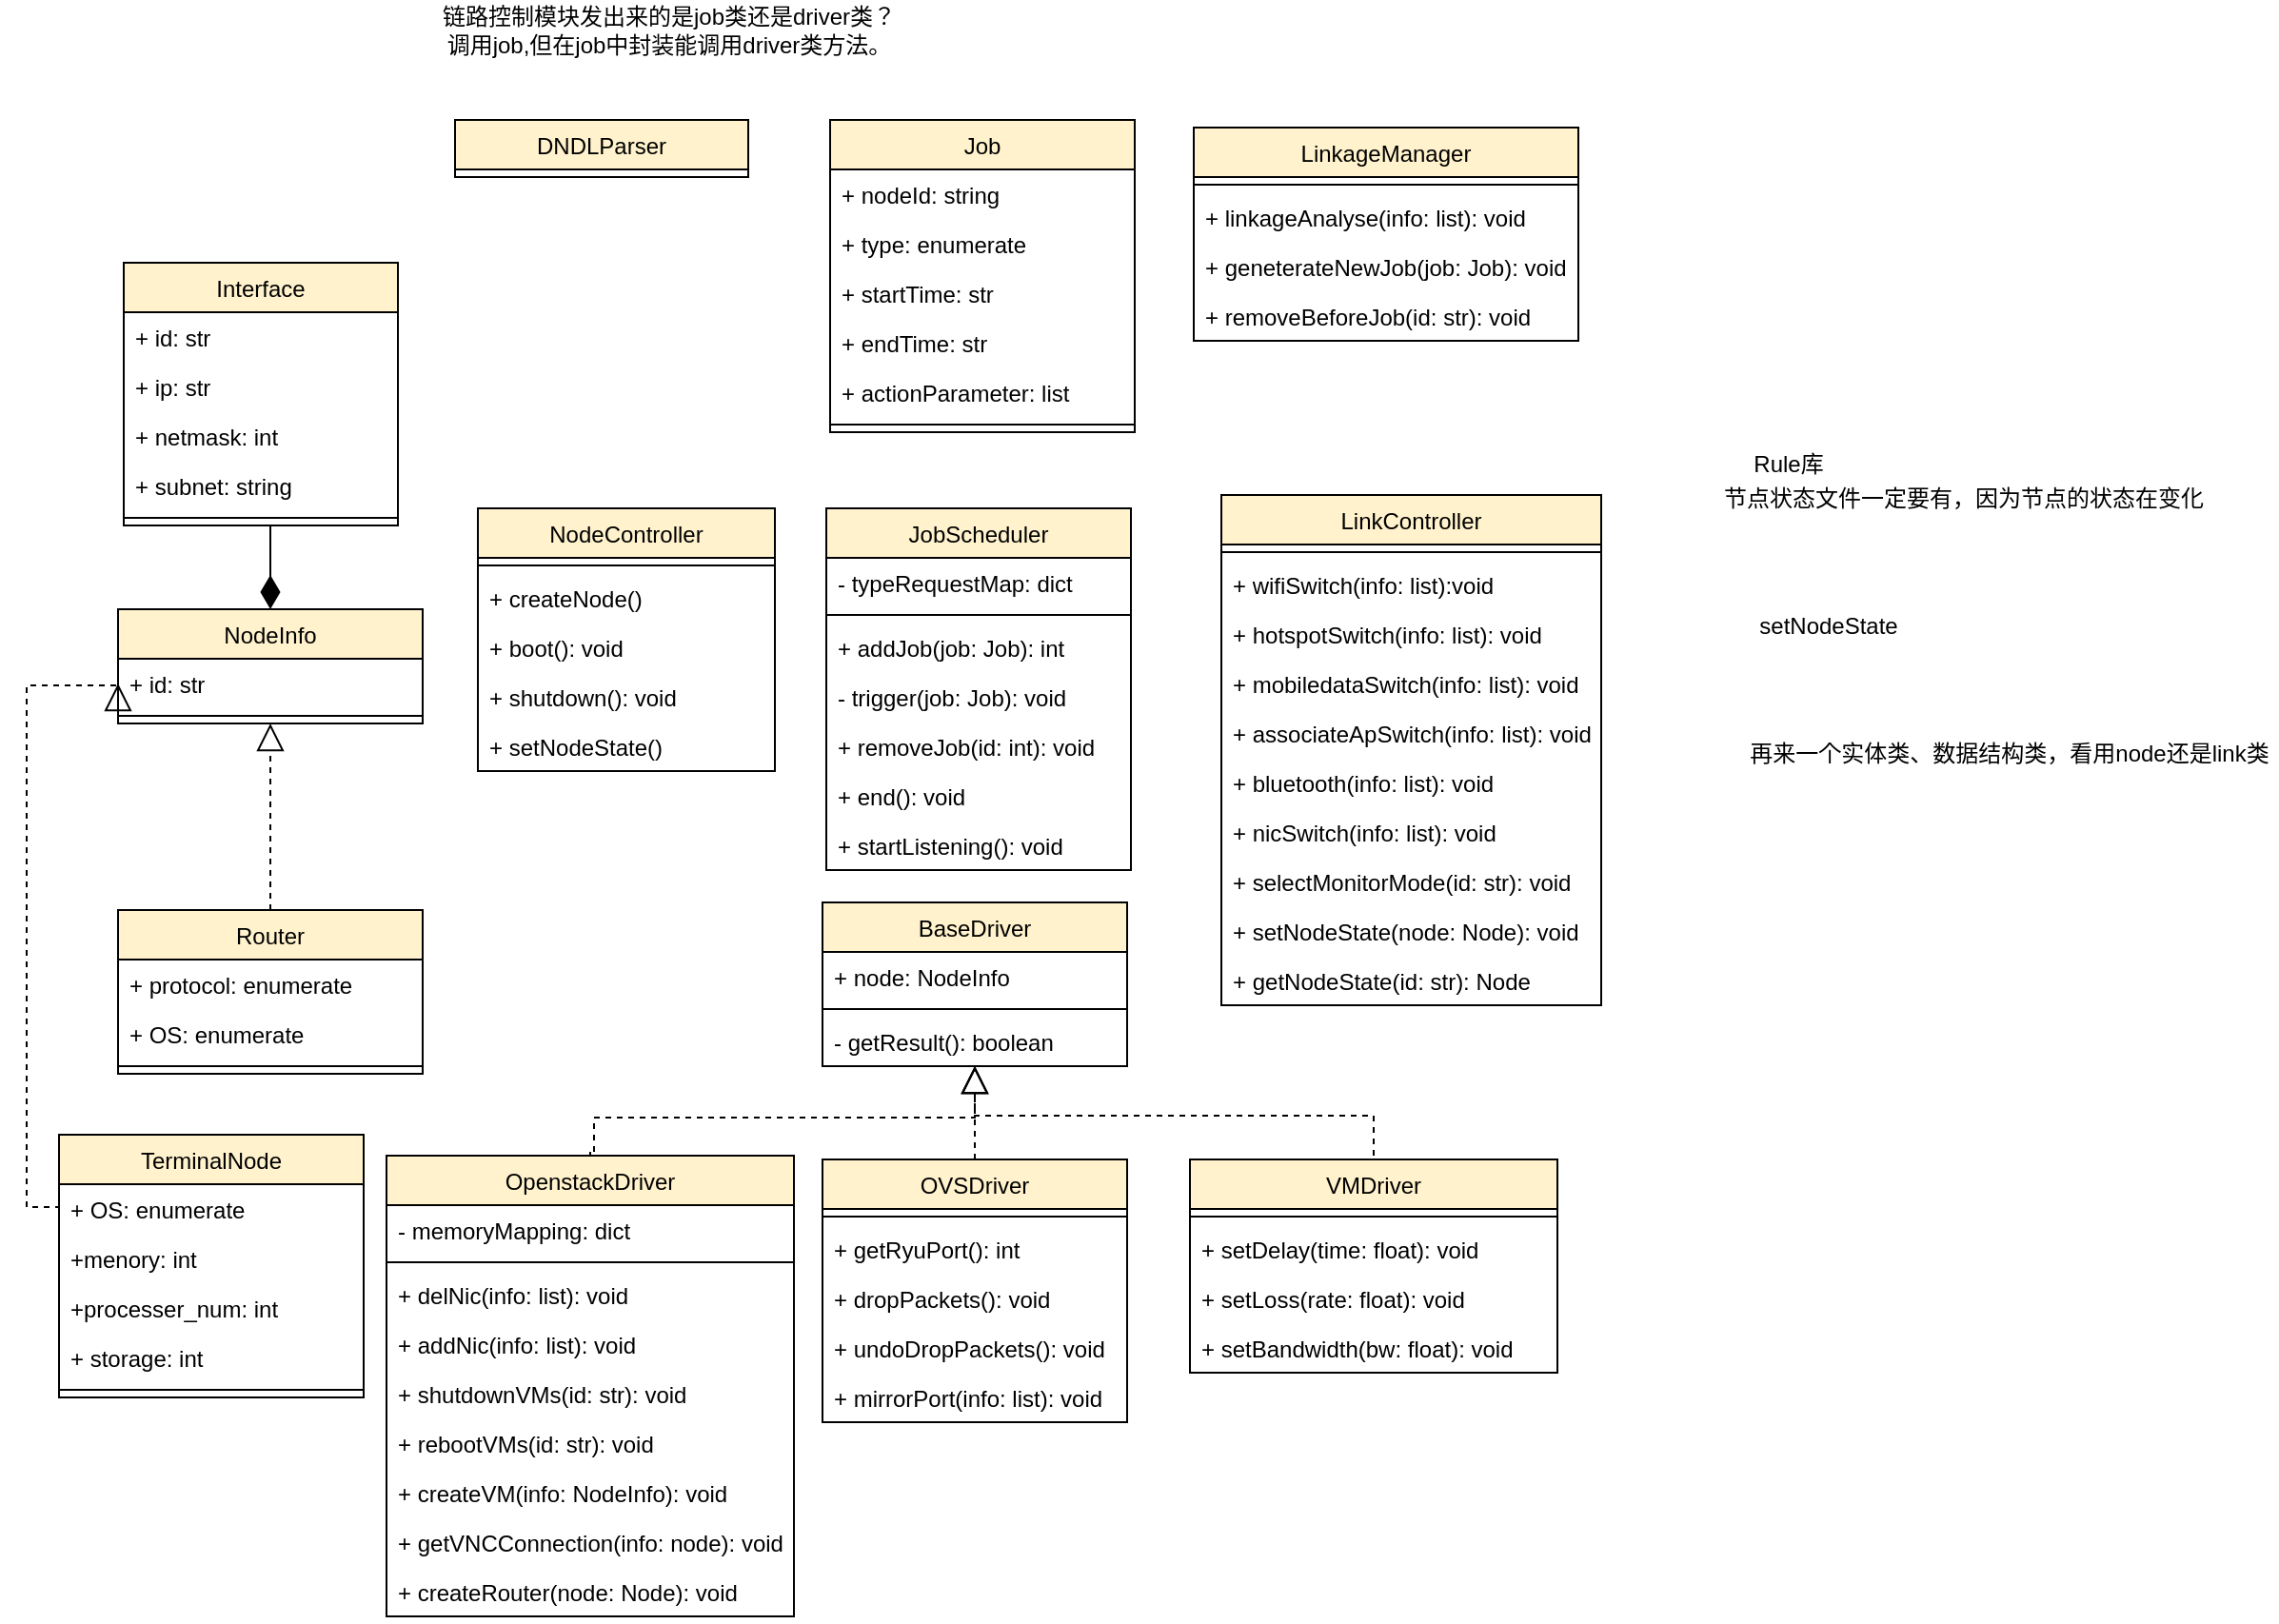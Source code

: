 <mxfile version="13.0.1" type="github" pages="11">
  <diagram id="RAPhGmmn2fUzFXncwZ6r" name="整体类图">
    <mxGraphModel dx="1754" dy="1636" grid="0" gridSize="10" guides="1" tooltips="1" connect="1" arrows="1" fold="1" page="1" pageScale="1" pageWidth="827" pageHeight="1169" math="0" shadow="0">
      <root>
        <mxCell id="VHfSp9vhrLl0njrOSWyZ-0" />
        <mxCell id="VHfSp9vhrLl0njrOSWyZ-1" parent="VHfSp9vhrLl0njrOSWyZ-0" />
        <mxCell id="xMcGm2LP1hjdzmLH2qux-0" value="" style="endArrow=diamondThin;endFill=1;endSize=15;html=1;entryX=0.5;entryY=0;entryDx=0;entryDy=0;exitX=0.5;exitY=1;exitDx=0;exitDy=0;edgeStyle=elbowEdgeStyle;rounded=0;startSize=5;jumpSize=6;strokeWidth=1;" edge="1" parent="VHfSp9vhrLl0njrOSWyZ-1" source="xMcGm2LP1hjdzmLH2qux-51" target="xMcGm2LP1hjdzmLH2qux-6">
          <mxGeometry width="160" relative="1" as="geometry">
            <mxPoint x="-796" y="438" as="sourcePoint" />
            <mxPoint x="-636" y="438" as="targetPoint" />
            <Array as="points">
              <mxPoint x="-672" y="169" />
            </Array>
          </mxGeometry>
        </mxCell>
        <mxCell id="xMcGm2LP1hjdzmLH2qux-1" value="" style="endArrow=block;dashed=1;endFill=0;endSize=12;html=1;exitX=0;exitY=0.5;exitDx=0;exitDy=0;edgeStyle=orthogonalEdgeStyle;elbow=vertical;rounded=0;entryX=0;entryY=0.5;entryDx=0;entryDy=0;" edge="1" parent="VHfSp9vhrLl0njrOSWyZ-1" source="xMcGm2LP1hjdzmLH2qux-74" target="xMcGm2LP1hjdzmLH2qux-7">
          <mxGeometry width="160" relative="1" as="geometry">
            <mxPoint x="-861" y="395" as="sourcePoint" />
            <mxPoint x="-704.04" y="274" as="targetPoint" />
            <Array as="points">
              <mxPoint x="-800" y="528" />
              <mxPoint x="-800" y="254" />
            </Array>
          </mxGeometry>
        </mxCell>
        <mxCell id="xMcGm2LP1hjdzmLH2qux-2" value="" style="endArrow=block;dashed=1;endFill=0;endSize=12;html=1;exitX=0.5;exitY=0;exitDx=0;exitDy=0;edgeStyle=orthogonalEdgeStyle;rounded=0;" edge="1" parent="VHfSp9vhrLl0njrOSWyZ-1" source="xMcGm2LP1hjdzmLH2qux-45">
          <mxGeometry width="160" relative="1" as="geometry">
            <mxPoint x="-652" y="394" as="sourcePoint" />
            <mxPoint x="-672" y="274" as="targetPoint" />
            <Array as="points">
              <mxPoint x="-672" y="372" />
            </Array>
          </mxGeometry>
        </mxCell>
        <mxCell id="xMcGm2LP1hjdzmLH2qux-3" style="edgeStyle=orthogonalEdgeStyle;rounded=0;orthogonalLoop=1;jettySize=auto;html=1;exitX=0.5;exitY=0;exitDx=0;exitDy=0;dashed=1;endArrow=block;endFill=0;endSize=12;" edge="1" parent="VHfSp9vhrLl0njrOSWyZ-1">
          <mxGeometry relative="1" as="geometry">
            <mxPoint x="-302" y="454" as="targetPoint" />
            <mxPoint x="-504" y="499" as="sourcePoint" />
            <Array as="points">
              <mxPoint x="-502" y="501" />
              <mxPoint x="-502" y="481" />
              <mxPoint x="-302" y="481" />
            </Array>
          </mxGeometry>
        </mxCell>
        <mxCell id="xMcGm2LP1hjdzmLH2qux-4" value="Rule库" style="text;html=1;align=center;verticalAlign=middle;resizable=0;points=[];autosize=1;" vertex="1" parent="VHfSp9vhrLl0njrOSWyZ-1">
          <mxGeometry x="101" y="129" width="47" height="18" as="geometry" />
        </mxCell>
        <mxCell id="xMcGm2LP1hjdzmLH2qux-5" value="节点状态文件一定要有，因为节点的状态在变化" style="text;html=1;align=center;verticalAlign=middle;resizable=0;points=[];autosize=1;" vertex="1" parent="VHfSp9vhrLl0njrOSWyZ-1">
          <mxGeometry x="86" y="147" width="262" height="18" as="geometry" />
        </mxCell>
        <mxCell id="xMcGm2LP1hjdzmLH2qux-6" value="NodeInfo" style="swimlane;fontStyle=0;align=center;verticalAlign=top;childLayout=stackLayout;horizontal=1;startSize=26;horizontalStack=0;resizeParent=1;resizeParentMax=0;resizeLast=0;collapsible=1;marginBottom=0;fillColor=#fff2cc;strokeColor=#000000;" vertex="1" parent="VHfSp9vhrLl0njrOSWyZ-1">
          <mxGeometry x="-752" y="214" width="160" height="60" as="geometry" />
        </mxCell>
        <mxCell id="xMcGm2LP1hjdzmLH2qux-7" value="+ id: str" style="text;strokeColor=none;fillColor=none;align=left;verticalAlign=top;spacingLeft=4;spacingRight=4;overflow=hidden;rotatable=0;points=[[0,0.5],[1,0.5]];portConstraint=eastwest;" vertex="1" parent="xMcGm2LP1hjdzmLH2qux-6">
          <mxGeometry y="26" width="160" height="26" as="geometry" />
        </mxCell>
        <mxCell id="xMcGm2LP1hjdzmLH2qux-8" value="" style="line;strokeWidth=1;fillColor=none;align=left;verticalAlign=middle;spacingTop=-1;spacingLeft=3;spacingRight=3;rotatable=0;labelPosition=right;points=[];portConstraint=eastwest;" vertex="1" parent="xMcGm2LP1hjdzmLH2qux-6">
          <mxGeometry y="52" width="160" height="8" as="geometry" />
        </mxCell>
        <mxCell id="xMcGm2LP1hjdzmLH2qux-9" value="LinkageManager" style="swimlane;fontStyle=0;align=center;verticalAlign=top;childLayout=stackLayout;horizontal=1;startSize=26;horizontalStack=0;resizeParent=1;resizeParentMax=0;resizeLast=0;collapsible=1;marginBottom=0;fillColor=#fff2cc;strokeColor=#000000;" vertex="1" parent="VHfSp9vhrLl0njrOSWyZ-1">
          <mxGeometry x="-187" y="-39" width="202" height="112" as="geometry" />
        </mxCell>
        <mxCell id="xMcGm2LP1hjdzmLH2qux-10" value="" style="line;strokeWidth=1;fillColor=none;align=left;verticalAlign=middle;spacingTop=-1;spacingLeft=3;spacingRight=3;rotatable=0;labelPosition=right;points=[];portConstraint=eastwest;" vertex="1" parent="xMcGm2LP1hjdzmLH2qux-9">
          <mxGeometry y="26" width="202" height="8" as="geometry" />
        </mxCell>
        <mxCell id="xMcGm2LP1hjdzmLH2qux-11" value="+ linkageAnalyse(info: list): void" style="text;strokeColor=none;fillColor=none;align=left;verticalAlign=top;spacingLeft=4;spacingRight=4;overflow=hidden;rotatable=0;points=[[0,0.5],[1,0.5]];portConstraint=eastwest;" vertex="1" parent="xMcGm2LP1hjdzmLH2qux-9">
          <mxGeometry y="34" width="202" height="26" as="geometry" />
        </mxCell>
        <mxCell id="xMcGm2LP1hjdzmLH2qux-12" value="+ geneterateNewJob(job: Job): void" style="text;strokeColor=none;fillColor=none;align=left;verticalAlign=top;spacingLeft=4;spacingRight=4;overflow=hidden;rotatable=0;points=[[0,0.5],[1,0.5]];portConstraint=eastwest;" vertex="1" parent="xMcGm2LP1hjdzmLH2qux-9">
          <mxGeometry y="60" width="202" height="26" as="geometry" />
        </mxCell>
        <mxCell id="xMcGm2LP1hjdzmLH2qux-13" value="+ removeBeforeJob(id: str): void" style="text;strokeColor=none;fillColor=none;align=left;verticalAlign=top;spacingLeft=4;spacingRight=4;overflow=hidden;rotatable=0;points=[[0,0.5],[1,0.5]];portConstraint=eastwest;" vertex="1" parent="xMcGm2LP1hjdzmLH2qux-9">
          <mxGeometry y="86" width="202" height="26" as="geometry" />
        </mxCell>
        <mxCell id="xMcGm2LP1hjdzmLH2qux-14" value="LinkController" style="swimlane;fontStyle=0;align=center;verticalAlign=top;childLayout=stackLayout;horizontal=1;startSize=26;horizontalStack=0;resizeParent=1;resizeParentMax=0;resizeLast=0;collapsible=1;marginBottom=0;fillColor=#fff2cc;strokeColor=#000000;" vertex="1" parent="VHfSp9vhrLl0njrOSWyZ-1">
          <mxGeometry x="-172.5" y="154" width="199.5" height="268" as="geometry" />
        </mxCell>
        <mxCell id="xMcGm2LP1hjdzmLH2qux-15" value="" style="line;strokeWidth=1;fillColor=none;align=left;verticalAlign=middle;spacingTop=-1;spacingLeft=3;spacingRight=3;rotatable=0;labelPosition=right;points=[];portConstraint=eastwest;" vertex="1" parent="xMcGm2LP1hjdzmLH2qux-14">
          <mxGeometry y="26" width="199.5" height="8" as="geometry" />
        </mxCell>
        <mxCell id="xMcGm2LP1hjdzmLH2qux-16" value="+ wifiSwitch(info: list):void" style="text;strokeColor=none;fillColor=none;align=left;verticalAlign=top;spacingLeft=4;spacingRight=4;overflow=hidden;rotatable=0;points=[[0,0.5],[1,0.5]];portConstraint=eastwest;" vertex="1" parent="xMcGm2LP1hjdzmLH2qux-14">
          <mxGeometry y="34" width="199.5" height="26" as="geometry" />
        </mxCell>
        <mxCell id="xMcGm2LP1hjdzmLH2qux-17" value="+ hotspotSwitch(info: list): void" style="text;strokeColor=none;fillColor=none;align=left;verticalAlign=top;spacingLeft=4;spacingRight=4;overflow=hidden;rotatable=0;points=[[0,0.5],[1,0.5]];portConstraint=eastwest;" vertex="1" parent="xMcGm2LP1hjdzmLH2qux-14">
          <mxGeometry y="60" width="199.5" height="26" as="geometry" />
        </mxCell>
        <mxCell id="xMcGm2LP1hjdzmLH2qux-18" value="+ mobiledataSwitch(info: list): void" style="text;strokeColor=none;fillColor=none;align=left;verticalAlign=top;spacingLeft=4;spacingRight=4;overflow=hidden;rotatable=0;points=[[0,0.5],[1,0.5]];portConstraint=eastwest;" vertex="1" parent="xMcGm2LP1hjdzmLH2qux-14">
          <mxGeometry y="86" width="199.5" height="26" as="geometry" />
        </mxCell>
        <mxCell id="xMcGm2LP1hjdzmLH2qux-19" value="+ associateApSwitch(info: list): void&#xa;" style="text;strokeColor=none;fillColor=none;align=left;verticalAlign=top;spacingLeft=4;spacingRight=4;overflow=hidden;rotatable=0;points=[[0,0.5],[1,0.5]];portConstraint=eastwest;" vertex="1" parent="xMcGm2LP1hjdzmLH2qux-14">
          <mxGeometry y="112" width="199.5" height="26" as="geometry" />
        </mxCell>
        <mxCell id="xMcGm2LP1hjdzmLH2qux-20" value="+ bluetooth(info: list): void" style="text;strokeColor=none;fillColor=none;align=left;verticalAlign=top;spacingLeft=4;spacingRight=4;overflow=hidden;rotatable=0;points=[[0,0.5],[1,0.5]];portConstraint=eastwest;" vertex="1" parent="xMcGm2LP1hjdzmLH2qux-14">
          <mxGeometry y="138" width="199.5" height="26" as="geometry" />
        </mxCell>
        <mxCell id="xMcGm2LP1hjdzmLH2qux-21" value="+ nicSwitch(info: list): void" style="text;strokeColor=none;fillColor=none;align=left;verticalAlign=top;spacingLeft=4;spacingRight=4;overflow=hidden;rotatable=0;points=[[0,0.5],[1,0.5]];portConstraint=eastwest;" vertex="1" parent="xMcGm2LP1hjdzmLH2qux-14">
          <mxGeometry y="164" width="199.5" height="26" as="geometry" />
        </mxCell>
        <mxCell id="xMcGm2LP1hjdzmLH2qux-22" value="+ selectMonitorMode(id: str): void" style="text;strokeColor=none;fillColor=none;align=left;verticalAlign=top;spacingLeft=4;spacingRight=4;overflow=hidden;rotatable=0;points=[[0,0.5],[1,0.5]];portConstraint=eastwest;" vertex="1" parent="xMcGm2LP1hjdzmLH2qux-14">
          <mxGeometry y="190" width="199.5" height="26" as="geometry" />
        </mxCell>
        <mxCell id="xMcGm2LP1hjdzmLH2qux-23" value="+ setNodeState(node: Node): void" style="text;strokeColor=none;fillColor=none;align=left;verticalAlign=top;spacingLeft=4;spacingRight=4;overflow=hidden;rotatable=0;points=[[0,0.5],[1,0.5]];portConstraint=eastwest;" vertex="1" parent="xMcGm2LP1hjdzmLH2qux-14">
          <mxGeometry y="216" width="199.5" height="26" as="geometry" />
        </mxCell>
        <mxCell id="xMcGm2LP1hjdzmLH2qux-24" value="+ getNodeState(id: str): Node" style="text;strokeColor=none;fillColor=none;align=left;verticalAlign=top;spacingLeft=4;spacingRight=4;overflow=hidden;rotatable=0;points=[[0,0.5],[1,0.5]];portConstraint=eastwest;" vertex="1" parent="xMcGm2LP1hjdzmLH2qux-14">
          <mxGeometry y="242" width="199.5" height="26" as="geometry" />
        </mxCell>
        <mxCell id="xMcGm2LP1hjdzmLH2qux-25" value="Job" style="swimlane;fontStyle=0;align=center;verticalAlign=top;childLayout=stackLayout;horizontal=1;startSize=26;horizontalStack=0;resizeParent=1;resizeParentMax=0;resizeLast=0;collapsible=1;marginBottom=0;fillColor=#fff2cc;strokeColor=#000000;" vertex="1" parent="VHfSp9vhrLl0njrOSWyZ-1">
          <mxGeometry x="-378" y="-43" width="160" height="164" as="geometry" />
        </mxCell>
        <mxCell id="xMcGm2LP1hjdzmLH2qux-26" value="+ nodeId: string" style="text;strokeColor=none;fillColor=none;align=left;verticalAlign=top;spacingLeft=4;spacingRight=4;overflow=hidden;rotatable=0;points=[[0,0.5],[1,0.5]];portConstraint=eastwest;" vertex="1" parent="xMcGm2LP1hjdzmLH2qux-25">
          <mxGeometry y="26" width="160" height="26" as="geometry" />
        </mxCell>
        <mxCell id="xMcGm2LP1hjdzmLH2qux-27" value="+ type: enumerate" style="text;strokeColor=none;fillColor=none;align=left;verticalAlign=top;spacingLeft=4;spacingRight=4;overflow=hidden;rotatable=0;points=[[0,0.5],[1,0.5]];portConstraint=eastwest;" vertex="1" parent="xMcGm2LP1hjdzmLH2qux-25">
          <mxGeometry y="52" width="160" height="26" as="geometry" />
        </mxCell>
        <mxCell id="xMcGm2LP1hjdzmLH2qux-28" value="+ startTime: str" style="text;strokeColor=none;fillColor=none;align=left;verticalAlign=top;spacingLeft=4;spacingRight=4;overflow=hidden;rotatable=0;points=[[0,0.5],[1,0.5]];portConstraint=eastwest;" vertex="1" parent="xMcGm2LP1hjdzmLH2qux-25">
          <mxGeometry y="78" width="160" height="26" as="geometry" />
        </mxCell>
        <mxCell id="xMcGm2LP1hjdzmLH2qux-29" value="+ endTime: str" style="text;strokeColor=none;fillColor=none;align=left;verticalAlign=top;spacingLeft=4;spacingRight=4;overflow=hidden;rotatable=0;points=[[0,0.5],[1,0.5]];portConstraint=eastwest;" vertex="1" parent="xMcGm2LP1hjdzmLH2qux-25">
          <mxGeometry y="104" width="160" height="26" as="geometry" />
        </mxCell>
        <mxCell id="xMcGm2LP1hjdzmLH2qux-30" value="+ actionParameter: list" style="text;strokeColor=none;fillColor=none;align=left;verticalAlign=top;spacingLeft=4;spacingRight=4;overflow=hidden;rotatable=0;points=[[0,0.5],[1,0.5]];portConstraint=eastwest;" vertex="1" parent="xMcGm2LP1hjdzmLH2qux-25">
          <mxGeometry y="130" width="160" height="26" as="geometry" />
        </mxCell>
        <mxCell id="xMcGm2LP1hjdzmLH2qux-31" value="" style="line;strokeWidth=1;fillColor=none;align=left;verticalAlign=middle;spacingTop=-1;spacingLeft=3;spacingRight=3;rotatable=0;labelPosition=right;points=[];portConstraint=eastwest;" vertex="1" parent="xMcGm2LP1hjdzmLH2qux-25">
          <mxGeometry y="156" width="160" height="8" as="geometry" />
        </mxCell>
        <mxCell id="xMcGm2LP1hjdzmLH2qux-32" value="JobScheduler" style="swimlane;fontStyle=0;align=center;verticalAlign=top;childLayout=stackLayout;horizontal=1;startSize=26;horizontalStack=0;resizeParent=1;resizeParentMax=0;resizeLast=0;collapsible=1;marginBottom=0;fillColor=#fff2cc;strokeColor=#000000;" vertex="1" parent="VHfSp9vhrLl0njrOSWyZ-1">
          <mxGeometry x="-380" y="161" width="160" height="190" as="geometry" />
        </mxCell>
        <mxCell id="xMcGm2LP1hjdzmLH2qux-33" value="- typeRequestMap: dict" style="text;strokeColor=none;fillColor=none;align=left;verticalAlign=top;spacingLeft=4;spacingRight=4;overflow=hidden;rotatable=0;points=[[0,0.5],[1,0.5]];portConstraint=eastwest;" vertex="1" parent="xMcGm2LP1hjdzmLH2qux-32">
          <mxGeometry y="26" width="160" height="26" as="geometry" />
        </mxCell>
        <mxCell id="xMcGm2LP1hjdzmLH2qux-34" value="" style="line;strokeWidth=1;fillColor=none;align=left;verticalAlign=middle;spacingTop=-1;spacingLeft=3;spacingRight=3;rotatable=0;labelPosition=right;points=[];portConstraint=eastwest;" vertex="1" parent="xMcGm2LP1hjdzmLH2qux-32">
          <mxGeometry y="52" width="160" height="8" as="geometry" />
        </mxCell>
        <mxCell id="xMcGm2LP1hjdzmLH2qux-35" value="+ addJob(job: Job): int" style="text;strokeColor=none;fillColor=none;align=left;verticalAlign=top;spacingLeft=4;spacingRight=4;overflow=hidden;rotatable=0;points=[[0,0.5],[1,0.5]];portConstraint=eastwest;" vertex="1" parent="xMcGm2LP1hjdzmLH2qux-32">
          <mxGeometry y="60" width="160" height="26" as="geometry" />
        </mxCell>
        <mxCell id="xMcGm2LP1hjdzmLH2qux-36" value="- trigger(job: Job): void" style="text;strokeColor=none;fillColor=none;align=left;verticalAlign=top;spacingLeft=4;spacingRight=4;overflow=hidden;rotatable=0;points=[[0,0.5],[1,0.5]];portConstraint=eastwest;" vertex="1" parent="xMcGm2LP1hjdzmLH2qux-32">
          <mxGeometry y="86" width="160" height="26" as="geometry" />
        </mxCell>
        <mxCell id="xMcGm2LP1hjdzmLH2qux-37" value="+ removeJob(id: int): void" style="text;strokeColor=none;fillColor=none;align=left;verticalAlign=top;spacingLeft=4;spacingRight=4;overflow=hidden;rotatable=0;points=[[0,0.5],[1,0.5]];portConstraint=eastwest;" vertex="1" parent="xMcGm2LP1hjdzmLH2qux-32">
          <mxGeometry y="112" width="160" height="26" as="geometry" />
        </mxCell>
        <mxCell id="xMcGm2LP1hjdzmLH2qux-38" value="+ end(): void" style="text;strokeColor=none;fillColor=none;align=left;verticalAlign=top;spacingLeft=4;spacingRight=4;overflow=hidden;rotatable=0;points=[[0,0.5],[1,0.5]];portConstraint=eastwest;" vertex="1" parent="xMcGm2LP1hjdzmLH2qux-32">
          <mxGeometry y="138" width="160" height="26" as="geometry" />
        </mxCell>
        <mxCell id="xMcGm2LP1hjdzmLH2qux-39" value="+ startListening(): void" style="text;strokeColor=none;fillColor=none;align=left;verticalAlign=top;spacingLeft=4;spacingRight=4;overflow=hidden;rotatable=0;points=[[0,0.5],[1,0.5]];portConstraint=eastwest;" vertex="1" parent="xMcGm2LP1hjdzmLH2qux-32">
          <mxGeometry y="164" width="160" height="26" as="geometry" />
        </mxCell>
        <mxCell id="xMcGm2LP1hjdzmLH2qux-40" value="BaseDriver" style="swimlane;fontStyle=0;align=center;verticalAlign=top;childLayout=stackLayout;horizontal=1;startSize=26;horizontalStack=0;resizeParent=1;resizeParentMax=0;resizeLast=0;collapsible=1;marginBottom=0;fillColor=#fff2cc;strokeColor=#000000;" vertex="1" parent="VHfSp9vhrLl0njrOSWyZ-1">
          <mxGeometry x="-382" y="368" width="160" height="86" as="geometry" />
        </mxCell>
        <mxCell id="xMcGm2LP1hjdzmLH2qux-41" value="+ node: NodeInfo" style="text;strokeColor=none;fillColor=none;align=left;verticalAlign=top;spacingLeft=4;spacingRight=4;overflow=hidden;rotatable=0;points=[[0,0.5],[1,0.5]];portConstraint=eastwest;" vertex="1" parent="xMcGm2LP1hjdzmLH2qux-40">
          <mxGeometry y="26" width="160" height="26" as="geometry" />
        </mxCell>
        <mxCell id="xMcGm2LP1hjdzmLH2qux-42" value="" style="line;strokeWidth=1;fillColor=none;align=left;verticalAlign=middle;spacingTop=-1;spacingLeft=3;spacingRight=3;rotatable=0;labelPosition=right;points=[];portConstraint=eastwest;" vertex="1" parent="xMcGm2LP1hjdzmLH2qux-40">
          <mxGeometry y="52" width="160" height="8" as="geometry" />
        </mxCell>
        <mxCell id="xMcGm2LP1hjdzmLH2qux-43" value="- getResult(): boolean" style="text;strokeColor=none;fillColor=none;align=left;verticalAlign=top;spacingLeft=4;spacingRight=4;overflow=hidden;rotatable=0;points=[[0,0.5],[1,0.5]];portConstraint=eastwest;" vertex="1" parent="xMcGm2LP1hjdzmLH2qux-40">
          <mxGeometry y="60" width="160" height="26" as="geometry" />
        </mxCell>
        <mxCell id="xMcGm2LP1hjdzmLH2qux-44" value="链路控制模块发出来的是job类还是driver类？&lt;br&gt;调用job,但在job中封装能调用driver类方法。" style="text;html=1;align=center;verticalAlign=middle;resizable=0;points=[];autosize=1;" vertex="1" parent="VHfSp9vhrLl0njrOSWyZ-1">
          <mxGeometry x="-587" y="-106" width="248" height="32" as="geometry" />
        </mxCell>
        <mxCell id="xMcGm2LP1hjdzmLH2qux-45" value="Router" style="swimlane;fontStyle=0;align=center;verticalAlign=top;childLayout=stackLayout;horizontal=1;startSize=26;horizontalStack=0;resizeParent=1;resizeParentMax=0;resizeLast=0;collapsible=1;marginBottom=0;fillColor=#fff2cc;strokeColor=#000000;" vertex="1" parent="VHfSp9vhrLl0njrOSWyZ-1">
          <mxGeometry x="-752" y="372" width="160" height="86" as="geometry" />
        </mxCell>
        <mxCell id="xMcGm2LP1hjdzmLH2qux-46" value="+ protocol: enumerate&#xa; " style="text;strokeColor=none;fillColor=none;align=left;verticalAlign=top;spacingLeft=4;spacingRight=4;overflow=hidden;rotatable=0;points=[[0,0.5],[1,0.5]];portConstraint=eastwest;" vertex="1" parent="xMcGm2LP1hjdzmLH2qux-45">
          <mxGeometry y="26" width="160" height="26" as="geometry" />
        </mxCell>
        <mxCell id="xMcGm2LP1hjdzmLH2qux-47" value="+ OS: enumerate" style="text;strokeColor=none;fillColor=none;align=left;verticalAlign=top;spacingLeft=4;spacingRight=4;overflow=hidden;rotatable=0;points=[[0,0.5],[1,0.5]];portConstraint=eastwest;" vertex="1" parent="xMcGm2LP1hjdzmLH2qux-45">
          <mxGeometry y="52" width="160" height="26" as="geometry" />
        </mxCell>
        <mxCell id="xMcGm2LP1hjdzmLH2qux-48" value="" style="line;strokeWidth=1;fillColor=none;align=left;verticalAlign=middle;spacingTop=-1;spacingLeft=3;spacingRight=3;rotatable=0;labelPosition=right;points=[];portConstraint=eastwest;" vertex="1" parent="xMcGm2LP1hjdzmLH2qux-45">
          <mxGeometry y="78" width="160" height="8" as="geometry" />
        </mxCell>
        <mxCell id="xMcGm2LP1hjdzmLH2qux-49" value="setNodeState" style="text;html=1;align=center;verticalAlign=middle;resizable=0;points=[];autosize=1;" vertex="1" parent="VHfSp9vhrLl0njrOSWyZ-1">
          <mxGeometry x="104" y="214" width="83" height="18" as="geometry" />
        </mxCell>
        <mxCell id="xMcGm2LP1hjdzmLH2qux-50" value="再来一个实体类、数据结构类，看用node还是link类" style="text;html=1;align=center;verticalAlign=middle;resizable=0;points=[];autosize=1;" vertex="1" parent="VHfSp9vhrLl0njrOSWyZ-1">
          <mxGeometry x="99" y="281" width="283" height="18" as="geometry" />
        </mxCell>
        <mxCell id="xMcGm2LP1hjdzmLH2qux-51" value="Interface" style="swimlane;fontStyle=0;align=center;verticalAlign=top;childLayout=stackLayout;horizontal=1;startSize=26;horizontalStack=0;resizeParent=1;resizeParentMax=0;resizeLast=0;collapsible=1;marginBottom=0;fillColor=#fff2cc;strokeColor=#000000;" vertex="1" parent="VHfSp9vhrLl0njrOSWyZ-1">
          <mxGeometry x="-749" y="32" width="144" height="138" as="geometry" />
        </mxCell>
        <mxCell id="xMcGm2LP1hjdzmLH2qux-52" value="+ id: str" style="text;strokeColor=none;fillColor=none;align=left;verticalAlign=top;spacingLeft=4;spacingRight=4;overflow=hidden;rotatable=0;points=[[0,0.5],[1,0.5]];portConstraint=eastwest;" vertex="1" parent="xMcGm2LP1hjdzmLH2qux-51">
          <mxGeometry y="26" width="144" height="26" as="geometry" />
        </mxCell>
        <mxCell id="xMcGm2LP1hjdzmLH2qux-53" value="+ ip: str" style="text;strokeColor=none;fillColor=none;align=left;verticalAlign=top;spacingLeft=4;spacingRight=4;overflow=hidden;rotatable=0;points=[[0,0.5],[1,0.5]];portConstraint=eastwest;" vertex="1" parent="xMcGm2LP1hjdzmLH2qux-51">
          <mxGeometry y="52" width="144" height="26" as="geometry" />
        </mxCell>
        <mxCell id="xMcGm2LP1hjdzmLH2qux-54" value="+ netmask: int" style="text;strokeColor=none;fillColor=none;align=left;verticalAlign=top;spacingLeft=4;spacingRight=4;overflow=hidden;rotatable=0;points=[[0,0.5],[1,0.5]];portConstraint=eastwest;" vertex="1" parent="xMcGm2LP1hjdzmLH2qux-51">
          <mxGeometry y="78" width="144" height="26" as="geometry" />
        </mxCell>
        <mxCell id="xMcGm2LP1hjdzmLH2qux-55" value="+ subnet: string" style="text;strokeColor=none;fillColor=none;align=left;verticalAlign=top;spacingLeft=4;spacingRight=4;overflow=hidden;rotatable=0;points=[[0,0.5],[1,0.5]];portConstraint=eastwest;" vertex="1" parent="xMcGm2LP1hjdzmLH2qux-51">
          <mxGeometry y="104" width="144" height="26" as="geometry" />
        </mxCell>
        <mxCell id="xMcGm2LP1hjdzmLH2qux-56" value="" style="line;strokeWidth=1;fillColor=none;align=left;verticalAlign=middle;spacingTop=-1;spacingLeft=3;spacingRight=3;rotatable=0;labelPosition=right;points=[];portConstraint=eastwest;" vertex="1" parent="xMcGm2LP1hjdzmLH2qux-51">
          <mxGeometry y="130" width="144" height="8" as="geometry" />
        </mxCell>
        <mxCell id="xMcGm2LP1hjdzmLH2qux-57" value="VMDriver" style="swimlane;fontStyle=0;align=center;verticalAlign=top;childLayout=stackLayout;horizontal=1;startSize=26;horizontalStack=0;resizeParent=1;resizeParentMax=0;resizeLast=0;collapsible=1;marginBottom=0;fillColor=#fff2cc;strokeColor=#000000;" vertex="1" parent="VHfSp9vhrLl0njrOSWyZ-1">
          <mxGeometry x="-189" y="503" width="193" height="112" as="geometry" />
        </mxCell>
        <mxCell id="xMcGm2LP1hjdzmLH2qux-58" value="" style="line;strokeWidth=1;fillColor=none;align=left;verticalAlign=middle;spacingTop=-1;spacingLeft=3;spacingRight=3;rotatable=0;labelPosition=right;points=[];portConstraint=eastwest;" vertex="1" parent="xMcGm2LP1hjdzmLH2qux-57">
          <mxGeometry y="26" width="193" height="8" as="geometry" />
        </mxCell>
        <mxCell id="xMcGm2LP1hjdzmLH2qux-59" value="+ setDelay(time: float): void" style="text;strokeColor=none;fillColor=none;align=left;verticalAlign=top;spacingLeft=4;spacingRight=4;overflow=hidden;rotatable=0;points=[[0,0.5],[1,0.5]];portConstraint=eastwest;" vertex="1" parent="xMcGm2LP1hjdzmLH2qux-57">
          <mxGeometry y="34" width="193" height="26" as="geometry" />
        </mxCell>
        <mxCell id="xMcGm2LP1hjdzmLH2qux-60" value="+ setLoss(rate: float): void" style="text;strokeColor=none;fillColor=none;align=left;verticalAlign=top;spacingLeft=4;spacingRight=4;overflow=hidden;rotatable=0;points=[[0,0.5],[1,0.5]];portConstraint=eastwest;" vertex="1" parent="xMcGm2LP1hjdzmLH2qux-57">
          <mxGeometry y="60" width="193" height="26" as="geometry" />
        </mxCell>
        <mxCell id="xMcGm2LP1hjdzmLH2qux-61" value="+ setBandwidth(bw: float): void" style="text;strokeColor=none;fillColor=none;align=left;verticalAlign=top;spacingLeft=4;spacingRight=4;overflow=hidden;rotatable=0;points=[[0,0.5],[1,0.5]];portConstraint=eastwest;" vertex="1" parent="xMcGm2LP1hjdzmLH2qux-57">
          <mxGeometry y="86" width="193" height="26" as="geometry" />
        </mxCell>
        <mxCell id="xMcGm2LP1hjdzmLH2qux-62" value="DNDLParser" style="swimlane;fontStyle=0;childLayout=stackLayout;horizontal=1;startSize=26;fillColor=#fff2cc;horizontalStack=0;resizeParent=1;resizeParentMax=0;resizeLast=0;collapsible=1;marginBottom=0;strokeColor=#000000;" vertex="1" parent="VHfSp9vhrLl0njrOSWyZ-1">
          <mxGeometry x="-575" y="-43" width="154" height="30" as="geometry" />
        </mxCell>
        <mxCell id="xMcGm2LP1hjdzmLH2qux-63" value="OpenstackDriver" style="swimlane;fontStyle=0;align=center;verticalAlign=top;childLayout=stackLayout;horizontal=1;startSize=26;horizontalStack=0;resizeParent=1;resizeParentMax=0;resizeLast=0;collapsible=1;marginBottom=0;fillColor=#fff2cc;strokeColor=#000000;" vertex="1" parent="VHfSp9vhrLl0njrOSWyZ-1">
          <mxGeometry x="-611" y="501" width="214" height="242" as="geometry" />
        </mxCell>
        <mxCell id="xMcGm2LP1hjdzmLH2qux-64" value="- memoryMapping: dict" style="text;strokeColor=none;fillColor=none;align=left;verticalAlign=top;spacingLeft=4;spacingRight=4;overflow=hidden;rotatable=0;points=[[0,0.5],[1,0.5]];portConstraint=eastwest;" vertex="1" parent="xMcGm2LP1hjdzmLH2qux-63">
          <mxGeometry y="26" width="214" height="26" as="geometry" />
        </mxCell>
        <mxCell id="xMcGm2LP1hjdzmLH2qux-65" value="" style="line;strokeWidth=1;fillColor=none;align=left;verticalAlign=middle;spacingTop=-1;spacingLeft=3;spacingRight=3;rotatable=0;labelPosition=right;points=[];portConstraint=eastwest;" vertex="1" parent="xMcGm2LP1hjdzmLH2qux-63">
          <mxGeometry y="52" width="214" height="8" as="geometry" />
        </mxCell>
        <mxCell id="xMcGm2LP1hjdzmLH2qux-66" value="+ delNic(info: list): void" style="text;strokeColor=none;fillColor=none;align=left;verticalAlign=top;spacingLeft=4;spacingRight=4;overflow=hidden;rotatable=0;points=[[0,0.5],[1,0.5]];portConstraint=eastwest;" vertex="1" parent="xMcGm2LP1hjdzmLH2qux-63">
          <mxGeometry y="60" width="214" height="26" as="geometry" />
        </mxCell>
        <mxCell id="xMcGm2LP1hjdzmLH2qux-67" value="+ addNic(info: list): void" style="text;strokeColor=none;fillColor=none;align=left;verticalAlign=top;spacingLeft=4;spacingRight=4;overflow=hidden;rotatable=0;points=[[0,0.5],[1,0.5]];portConstraint=eastwest;" vertex="1" parent="xMcGm2LP1hjdzmLH2qux-63">
          <mxGeometry y="86" width="214" height="26" as="geometry" />
        </mxCell>
        <mxCell id="xMcGm2LP1hjdzmLH2qux-68" value="+ shutdownVMs(id: str): void" style="text;strokeColor=none;fillColor=none;align=left;verticalAlign=top;spacingLeft=4;spacingRight=4;overflow=hidden;rotatable=0;points=[[0,0.5],[1,0.5]];portConstraint=eastwest;" vertex="1" parent="xMcGm2LP1hjdzmLH2qux-63">
          <mxGeometry y="112" width="214" height="26" as="geometry" />
        </mxCell>
        <mxCell id="xMcGm2LP1hjdzmLH2qux-69" value="+ rebootVMs(id: str): void" style="text;strokeColor=none;fillColor=none;align=left;verticalAlign=top;spacingLeft=4;spacingRight=4;overflow=hidden;rotatable=0;points=[[0,0.5],[1,0.5]];portConstraint=eastwest;" vertex="1" parent="xMcGm2LP1hjdzmLH2qux-63">
          <mxGeometry y="138" width="214" height="26" as="geometry" />
        </mxCell>
        <mxCell id="xMcGm2LP1hjdzmLH2qux-70" value="+ createVM(info: NodeInfo): void" style="text;strokeColor=none;fillColor=none;align=left;verticalAlign=top;spacingLeft=4;spacingRight=4;overflow=hidden;rotatable=0;points=[[0,0.5],[1,0.5]];portConstraint=eastwest;" vertex="1" parent="xMcGm2LP1hjdzmLH2qux-63">
          <mxGeometry y="164" width="214" height="26" as="geometry" />
        </mxCell>
        <mxCell id="xMcGm2LP1hjdzmLH2qux-71" value="+ getVNCConnection(info: node): void" style="text;strokeColor=none;fillColor=none;align=left;verticalAlign=top;spacingLeft=4;spacingRight=4;overflow=hidden;rotatable=0;points=[[0,0.5],[1,0.5]];portConstraint=eastwest;" vertex="1" parent="xMcGm2LP1hjdzmLH2qux-63">
          <mxGeometry y="190" width="214" height="26" as="geometry" />
        </mxCell>
        <mxCell id="xMcGm2LP1hjdzmLH2qux-72" value="+ createRouter(node: Node): void" style="text;strokeColor=none;fillColor=none;align=left;verticalAlign=top;spacingLeft=4;spacingRight=4;overflow=hidden;rotatable=0;points=[[0,0.5],[1,0.5]];portConstraint=eastwest;" vertex="1" parent="xMcGm2LP1hjdzmLH2qux-63">
          <mxGeometry y="216" width="214" height="26" as="geometry" />
        </mxCell>
        <mxCell id="xMcGm2LP1hjdzmLH2qux-73" value="TerminalNode" style="swimlane;fontStyle=0;align=center;verticalAlign=top;childLayout=stackLayout;horizontal=1;startSize=26;horizontalStack=0;resizeParent=1;resizeParentMax=0;resizeLast=0;collapsible=1;marginBottom=0;fillColor=#fff2cc;strokeColor=#000000;" vertex="1" parent="VHfSp9vhrLl0njrOSWyZ-1">
          <mxGeometry x="-783" y="490" width="160" height="138" as="geometry" />
        </mxCell>
        <mxCell id="xMcGm2LP1hjdzmLH2qux-74" value="+ OS: enumerate&#xa;" style="text;strokeColor=none;fillColor=none;align=left;verticalAlign=top;spacingLeft=4;spacingRight=4;overflow=hidden;rotatable=0;points=[[0,0.5],[1,0.5]];portConstraint=eastwest;" vertex="1" parent="xMcGm2LP1hjdzmLH2qux-73">
          <mxGeometry y="26" width="160" height="26" as="geometry" />
        </mxCell>
        <mxCell id="xMcGm2LP1hjdzmLH2qux-75" value="+menory: int" style="text;strokeColor=none;fillColor=none;align=left;verticalAlign=top;spacingLeft=4;spacingRight=4;overflow=hidden;rotatable=0;points=[[0,0.5],[1,0.5]];portConstraint=eastwest;" vertex="1" parent="xMcGm2LP1hjdzmLH2qux-73">
          <mxGeometry y="52" width="160" height="26" as="geometry" />
        </mxCell>
        <mxCell id="xMcGm2LP1hjdzmLH2qux-76" value="+processer_num: int" style="text;strokeColor=none;fillColor=none;align=left;verticalAlign=top;spacingLeft=4;spacingRight=4;overflow=hidden;rotatable=0;points=[[0,0.5],[1,0.5]];portConstraint=eastwest;" vertex="1" parent="xMcGm2LP1hjdzmLH2qux-73">
          <mxGeometry y="78" width="160" height="26" as="geometry" />
        </mxCell>
        <mxCell id="xMcGm2LP1hjdzmLH2qux-77" value="+ storage: int" style="text;strokeColor=none;fillColor=none;align=left;verticalAlign=top;spacingLeft=4;spacingRight=4;overflow=hidden;rotatable=0;points=[[0,0.5],[1,0.5]];portConstraint=eastwest;" vertex="1" parent="xMcGm2LP1hjdzmLH2qux-73">
          <mxGeometry y="104" width="160" height="26" as="geometry" />
        </mxCell>
        <mxCell id="xMcGm2LP1hjdzmLH2qux-78" value="" style="line;strokeWidth=1;fillColor=none;align=left;verticalAlign=middle;spacingTop=-1;spacingLeft=3;spacingRight=3;rotatable=0;labelPosition=right;points=[];portConstraint=eastwest;" vertex="1" parent="xMcGm2LP1hjdzmLH2qux-73">
          <mxGeometry y="130" width="160" height="8" as="geometry" />
        </mxCell>
        <mxCell id="xMcGm2LP1hjdzmLH2qux-79" value="" style="endArrow=block;dashed=1;endFill=0;endSize=12;html=1;exitX=0.5;exitY=0;exitDx=0;exitDy=0;" edge="1" parent="VHfSp9vhrLl0njrOSWyZ-1" source="xMcGm2LP1hjdzmLH2qux-80" target="xMcGm2LP1hjdzmLH2qux-43">
          <mxGeometry width="160" relative="1" as="geometry">
            <mxPoint x="-348" y="533" as="sourcePoint" />
            <mxPoint x="-302" y="449" as="targetPoint" />
          </mxGeometry>
        </mxCell>
        <mxCell id="xMcGm2LP1hjdzmLH2qux-80" value="OVSDriver" style="swimlane;fontStyle=0;align=center;verticalAlign=top;childLayout=stackLayout;horizontal=1;startSize=26;horizontalStack=0;resizeParent=1;resizeParentMax=0;resizeLast=0;collapsible=1;marginBottom=0;fillColor=#fff2cc;strokeColor=#000000;" vertex="1" parent="VHfSp9vhrLl0njrOSWyZ-1">
          <mxGeometry x="-382" y="503" width="160" height="138" as="geometry" />
        </mxCell>
        <mxCell id="xMcGm2LP1hjdzmLH2qux-81" value="" style="line;strokeWidth=1;fillColor=none;align=left;verticalAlign=middle;spacingTop=-1;spacingLeft=3;spacingRight=3;rotatable=0;labelPosition=right;points=[];portConstraint=eastwest;" vertex="1" parent="xMcGm2LP1hjdzmLH2qux-80">
          <mxGeometry y="26" width="160" height="8" as="geometry" />
        </mxCell>
        <mxCell id="xMcGm2LP1hjdzmLH2qux-82" value="+ getRyuPort(): int" style="text;strokeColor=none;fillColor=none;align=left;verticalAlign=top;spacingLeft=4;spacingRight=4;overflow=hidden;rotatable=0;points=[[0,0.5],[1,0.5]];portConstraint=eastwest;" vertex="1" parent="xMcGm2LP1hjdzmLH2qux-80">
          <mxGeometry y="34" width="160" height="26" as="geometry" />
        </mxCell>
        <mxCell id="xMcGm2LP1hjdzmLH2qux-83" value="+ dropPackets(): void" style="text;strokeColor=none;fillColor=none;align=left;verticalAlign=top;spacingLeft=4;spacingRight=4;overflow=hidden;rotatable=0;points=[[0,0.5],[1,0.5]];portConstraint=eastwest;" vertex="1" parent="xMcGm2LP1hjdzmLH2qux-80">
          <mxGeometry y="60" width="160" height="26" as="geometry" />
        </mxCell>
        <mxCell id="xMcGm2LP1hjdzmLH2qux-84" value="+ undoDropPackets(): void" style="text;strokeColor=none;fillColor=none;align=left;verticalAlign=top;spacingLeft=4;spacingRight=4;overflow=hidden;rotatable=0;points=[[0,0.5],[1,0.5]];portConstraint=eastwest;" vertex="1" parent="xMcGm2LP1hjdzmLH2qux-80">
          <mxGeometry y="86" width="160" height="26" as="geometry" />
        </mxCell>
        <mxCell id="xMcGm2LP1hjdzmLH2qux-85" value="+ mirrorPort(info: list): void" style="text;strokeColor=none;fillColor=none;align=left;verticalAlign=top;spacingLeft=4;spacingRight=4;overflow=hidden;rotatable=0;points=[[0,0.5],[1,0.5]];portConstraint=eastwest;" vertex="1" parent="xMcGm2LP1hjdzmLH2qux-80">
          <mxGeometry y="112" width="160" height="26" as="geometry" />
        </mxCell>
        <mxCell id="xMcGm2LP1hjdzmLH2qux-86" value="" style="endArrow=block;dashed=1;endFill=0;endSize=12;html=1;exitX=0.5;exitY=0;exitDx=0;exitDy=0;edgeStyle=orthogonalEdgeStyle;rounded=0;" edge="1" parent="VHfSp9vhrLl0njrOSWyZ-1">
          <mxGeometry width="160" relative="1" as="geometry">
            <mxPoint x="-92.5" y="501" as="sourcePoint" />
            <mxPoint x="-302" y="454" as="targetPoint" />
            <Array as="points">
              <mxPoint x="-92" y="480" />
              <mxPoint x="-302" y="480" />
            </Array>
          </mxGeometry>
        </mxCell>
        <mxCell id="xMcGm2LP1hjdzmLH2qux-87" value="NodeController" style="swimlane;fontStyle=0;align=center;verticalAlign=top;childLayout=stackLayout;horizontal=1;startSize=26;horizontalStack=0;resizeParent=1;resizeParentMax=0;resizeLast=0;collapsible=1;marginBottom=0;fillColor=#fff2cc;strokeColor=#000000;" vertex="1" parent="VHfSp9vhrLl0njrOSWyZ-1">
          <mxGeometry x="-563" y="161" width="156" height="138" as="geometry" />
        </mxCell>
        <mxCell id="xMcGm2LP1hjdzmLH2qux-88" value="" style="line;strokeWidth=1;fillColor=none;align=left;verticalAlign=middle;spacingTop=-1;spacingLeft=3;spacingRight=3;rotatable=0;labelPosition=right;points=[];portConstraint=eastwest;" vertex="1" parent="xMcGm2LP1hjdzmLH2qux-87">
          <mxGeometry y="26" width="156" height="8" as="geometry" />
        </mxCell>
        <mxCell id="xMcGm2LP1hjdzmLH2qux-89" value="+ createNode()" style="text;strokeColor=none;fillColor=none;align=left;verticalAlign=top;spacingLeft=4;spacingRight=4;overflow=hidden;rotatable=0;points=[[0,0.5],[1,0.5]];portConstraint=eastwest;" vertex="1" parent="xMcGm2LP1hjdzmLH2qux-87">
          <mxGeometry y="34" width="156" height="26" as="geometry" />
        </mxCell>
        <mxCell id="xMcGm2LP1hjdzmLH2qux-90" value="+ boot(): void " style="text;strokeColor=none;fillColor=none;align=left;verticalAlign=top;spacingLeft=4;spacingRight=4;overflow=hidden;rotatable=0;points=[[0,0.5],[1,0.5]];portConstraint=eastwest;" vertex="1" parent="xMcGm2LP1hjdzmLH2qux-87">
          <mxGeometry y="60" width="156" height="26" as="geometry" />
        </mxCell>
        <mxCell id="xMcGm2LP1hjdzmLH2qux-91" value="+ shutdown(): void" style="text;strokeColor=none;fillColor=none;align=left;verticalAlign=top;spacingLeft=4;spacingRight=4;overflow=hidden;rotatable=0;points=[[0,0.5],[1,0.5]];portConstraint=eastwest;" vertex="1" parent="xMcGm2LP1hjdzmLH2qux-87">
          <mxGeometry y="86" width="156" height="26" as="geometry" />
        </mxCell>
        <mxCell id="xMcGm2LP1hjdzmLH2qux-92" value="+ setNodeState()" style="text;strokeColor=none;fillColor=none;align=left;verticalAlign=top;spacingLeft=4;spacingRight=4;overflow=hidden;rotatable=0;points=[[0,0.5],[1,0.5]];portConstraint=eastwest;" vertex="1" parent="xMcGm2LP1hjdzmLH2qux-87">
          <mxGeometry y="112" width="156" height="26" as="geometry" />
        </mxCell>
      </root>
    </mxGraphModel>
  </diagram>
  <diagram id="Jq96BKNw25wkJMbBdSKH" name="0422整体时序图">
    <mxGraphModel dx="100" dy="467" grid="0" gridSize="10" guides="1" tooltips="1" connect="1" arrows="1" fold="1" page="1" pageScale="1" pageWidth="827" pageHeight="1169" math="0" shadow="0">
      <root>
        <mxCell id="p44DV4_922lcHwyegAvG-0" />
        <mxCell id="p44DV4_922lcHwyegAvG-1" parent="p44DV4_922lcHwyegAvG-0" />
        <mxCell id="1p1myU7FIYD1Bz2RxZrZ-0" value="MainFrame" style="shape=umlLifeline;perimeter=lifelinePerimeter;whiteSpace=wrap;html=1;container=1;collapsible=0;recursiveResize=0;outlineConnect=0;strokeColor=#000000;" vertex="1" parent="p44DV4_922lcHwyegAvG-1">
          <mxGeometry x="827" y="129.5" width="100" height="651.5" as="geometry" />
        </mxCell>
        <mxCell id="1p1myU7FIYD1Bz2RxZrZ-1" value="" style="html=1;points=[];perimeter=orthogonalPerimeter;strokeColor=#000000;" vertex="1" parent="1p1myU7FIYD1Bz2RxZrZ-0">
          <mxGeometry x="45" y="70" width="10" height="127" as="geometry" />
        </mxCell>
        <mxCell id="1p1myU7FIYD1Bz2RxZrZ-3" value="JobScheduler" style="shape=umlLifeline;perimeter=lifelinePerimeter;whiteSpace=wrap;html=1;container=1;collapsible=0;recursiveResize=0;outlineConnect=0;strokeColor=#000000;fillColor=#ffffff;" vertex="1" parent="p44DV4_922lcHwyegAvG-1">
          <mxGeometry x="947" y="129.5" width="100" height="652.5" as="geometry" />
        </mxCell>
        <mxCell id="1p1myU7FIYD1Bz2RxZrZ-5" value="" style="html=1;points=[];perimeter=orthogonalPerimeter;strokeColor=#000000;" vertex="1" parent="1p1myU7FIYD1Bz2RxZrZ-3">
          <mxGeometry x="45" y="173" width="10" height="459" as="geometry" />
        </mxCell>
        <mxCell id="1p1myU7FIYD1Bz2RxZrZ-6" value="" style="html=1;points=[];perimeter=orthogonalPerimeter;" vertex="1" parent="p44DV4_922lcHwyegAvG-1">
          <mxGeometry x="987" y="209.5" width="10" height="40" as="geometry" />
        </mxCell>
        <mxCell id="1p1myU7FIYD1Bz2RxZrZ-7" value="startListening()" style="html=1;verticalAlign=bottom;endArrow=block;strokeWidth=1;" edge="1" parent="p44DV4_922lcHwyegAvG-1">
          <mxGeometry x="0.092" relative="1" as="geometry">
            <mxPoint x="877" y="209.5" as="sourcePoint" />
            <mxPoint x="991.5" y="209.5" as="targetPoint" />
            <mxPoint as="offset" />
          </mxGeometry>
        </mxCell>
        <mxCell id="1p1myU7FIYD1Bz2RxZrZ-8" value="return" style="html=1;verticalAlign=bottom;endArrow=open;dashed=1;endSize=8;" edge="1" parent="p44DV4_922lcHwyegAvG-1" target="1p1myU7FIYD1Bz2RxZrZ-1">
          <mxGeometry relative="1" as="geometry">
            <mxPoint x="987" y="240.5" as="sourcePoint" />
            <mxPoint x="887" y="240.5" as="targetPoint" />
          </mxGeometry>
        </mxCell>
        <mxCell id="1p1myU7FIYD1Bz2RxZrZ-9" value="NodeController" style="shape=umlLifeline;perimeter=lifelinePerimeter;whiteSpace=wrap;html=1;container=1;collapsible=0;recursiveResize=0;outlineConnect=0;strokeColor=#000000;" vertex="1" parent="p44DV4_922lcHwyegAvG-1">
          <mxGeometry x="1312" y="129" width="99" height="652" as="geometry" />
        </mxCell>
        <mxCell id="6oYkaHpxLVmfMxYUz44r-0" value="createNode()" style="html=1;verticalAlign=bottom;endArrow=block;strokeWidth=1;entryX=0.5;entryY=0.175;entryDx=0;entryDy=0;entryPerimeter=0;" edge="1" parent="1p1myU7FIYD1Bz2RxZrZ-9" target="1p1myU7FIYD1Bz2RxZrZ-10">
          <mxGeometry x="0.092" relative="1" as="geometry">
            <mxPoint x="-316.5" y="541.5" as="sourcePoint" />
            <mxPoint x="-212" y="541" as="targetPoint" />
            <mxPoint as="offset" />
          </mxGeometry>
        </mxCell>
        <mxCell id="tKmWSqpPb_8lS5m-IG6q-3" value="return&amp;nbsp;" style="html=1;verticalAlign=bottom;endArrow=open;dashed=1;endSize=8;" edge="1" parent="1p1myU7FIYD1Bz2RxZrZ-9">
          <mxGeometry x="-0.004" relative="1" as="geometry">
            <mxPoint x="43.5" y="581" as="sourcePoint" />
            <mxPoint x="-317" y="581" as="targetPoint" />
            <mxPoint as="offset" />
          </mxGeometry>
        </mxCell>
        <mxCell id="1p1myU7FIYD1Bz2RxZrZ-10" value="" style="html=1;points=[];perimeter=orthogonalPerimeter;strokeColor=#000000;" vertex="1" parent="1p1myU7FIYD1Bz2RxZrZ-9">
          <mxGeometry x="43.5" y="531" width="10" height="60" as="geometry" />
        </mxCell>
        <mxCell id="tKmWSqpPb_8lS5m-IG6q-2" value="return&amp;nbsp;" style="html=1;verticalAlign=bottom;endArrow=open;dashed=1;endSize=8;" edge="1" parent="1p1myU7FIYD1Bz2RxZrZ-9">
          <mxGeometry x="-0.004" relative="1" as="geometry">
            <mxPoint x="289" y="571" as="sourcePoint" />
            <mxPoint x="48" y="571" as="targetPoint" />
            <mxPoint as="offset" />
          </mxGeometry>
        </mxCell>
        <mxCell id="1p1myU7FIYD1Bz2RxZrZ-33" value="" style="html=1;points=[];perimeter=orthogonalPerimeter;" vertex="1" parent="1p1myU7FIYD1Bz2RxZrZ-9">
          <mxGeometry x="285.5" y="541" width="10" height="30" as="geometry" />
        </mxCell>
        <mxCell id="tKmWSqpPb_8lS5m-IG6q-1" value="createNode()" style="html=1;verticalAlign=bottom;endArrow=block;strokeWidth=1;" edge="1" parent="1p1myU7FIYD1Bz2RxZrZ-9">
          <mxGeometry x="0.092" relative="1" as="geometry">
            <mxPoint x="53.5" y="550" as="sourcePoint" />
            <mxPoint x="283.5" y="550" as="targetPoint" />
            <mxPoint as="offset" />
          </mxGeometry>
        </mxCell>
        <mxCell id="1p1myU7FIYD1Bz2RxZrZ-11" value="LinkController" style="shape=umlLifeline;perimeter=lifelinePerimeter;whiteSpace=wrap;html=1;container=1;collapsible=0;recursiveResize=0;outlineConnect=0;strokeColor=#000000;" vertex="1" parent="p44DV4_922lcHwyegAvG-1">
          <mxGeometry x="1067" y="129.5" width="100" height="646.5" as="geometry" />
        </mxCell>
        <mxCell id="1p1myU7FIYD1Bz2RxZrZ-12" value="" style="html=1;points=[];perimeter=orthogonalPerimeter;strokeColor=#000000;" vertex="1" parent="1p1myU7FIYD1Bz2RxZrZ-11">
          <mxGeometry x="43" y="276.5" width="10" height="215" as="geometry" />
        </mxCell>
        <mxCell id="1p1myU7FIYD1Bz2RxZrZ-13" value="&lt;font style=&quot;font-size: 14px&quot;&gt;Loop&lt;/font&gt;" style="shape=umlFrame;whiteSpace=wrap;html=1;width=50;height=20;fillColor=#f5f5f5;strokeColor=#000000;fontColor=#333333;" vertex="1" parent="p44DV4_922lcHwyegAvG-1">
          <mxGeometry x="967" y="259.5" width="70" height="488.5" as="geometry" />
        </mxCell>
        <mxCell id="1p1myU7FIYD1Bz2RxZrZ-14" value="trigger()" style="html=1;verticalAlign=bottom;endArrow=block;edgeStyle=orthogonalEdgeStyle;curved=1;" edge="1" parent="p44DV4_922lcHwyegAvG-1">
          <mxGeometry x="0.154" width="80" relative="1" as="geometry">
            <mxPoint x="1005" y="322.5" as="sourcePoint" />
            <mxPoint x="1005" y="352.5" as="targetPoint" />
            <Array as="points">
              <mxPoint x="1061" y="322.5" />
              <mxPoint x="1061" y="352.5" />
            </Array>
            <mxPoint as="offset" />
          </mxGeometry>
        </mxCell>
        <mxCell id="1p1myU7FIYD1Bz2RxZrZ-15" value="LinkageManager" style="shape=umlLifeline;perimeter=lifelinePerimeter;whiteSpace=wrap;html=1;container=1;collapsible=0;recursiveResize=0;outlineConnect=0;strokeColor=#000000;" vertex="1" parent="p44DV4_922lcHwyegAvG-1">
          <mxGeometry x="1190" y="130" width="100" height="649" as="geometry" />
        </mxCell>
        <mxCell id="1p1myU7FIYD1Bz2RxZrZ-16" value="" style="html=1;points=[];perimeter=orthogonalPerimeter;strokeColor=#000000;" vertex="1" parent="1p1myU7FIYD1Bz2RxZrZ-15">
          <mxGeometry x="43" y="284.5" width="10" height="67" as="geometry" />
        </mxCell>
        <mxCell id="1p1myU7FIYD1Bz2RxZrZ-17" value="addJob()" style="html=1;verticalAlign=bottom;endArrow=block;strokeWidth=1;" edge="1" parent="p44DV4_922lcHwyegAvG-1">
          <mxGeometry x="0.092" relative="1" as="geometry">
            <mxPoint x="872.5" y="313.5" as="sourcePoint" />
            <mxPoint x="997" y="313.5" as="targetPoint" />
            <mxPoint as="offset" />
          </mxGeometry>
        </mxCell>
        <mxCell id="1p1myU7FIYD1Bz2RxZrZ-18" value="wifiSwitch()" style="html=1;verticalAlign=bottom;endArrow=block;strokeWidth=1;" edge="1" parent="p44DV4_922lcHwyegAvG-1">
          <mxGeometry x="0.092" relative="1" as="geometry">
            <mxPoint x="1005" y="408" as="sourcePoint" />
            <mxPoint x="1109.5" y="407.5" as="targetPoint" />
            <mxPoint as="offset" />
          </mxGeometry>
        </mxCell>
        <mxCell id="1p1myU7FIYD1Bz2RxZrZ-19" value="&lt;font style=&quot;font-size: 11px&quot;&gt;runTime&lt;/font&gt;" style="text;html=1;align=center;verticalAlign=middle;resizable=0;points=[];autosize=1;" vertex="1" parent="p44DV4_922lcHwyegAvG-1">
          <mxGeometry x="962" y="277.5" width="60" height="20" as="geometry" />
        </mxCell>
        <mxCell id="1p1myU7FIYD1Bz2RxZrZ-21" value="return job" style="html=1;verticalAlign=bottom;endArrow=open;dashed=1;endSize=8;" edge="1" parent="p44DV4_922lcHwyegAvG-1">
          <mxGeometry relative="1" as="geometry">
            <mxPoint x="1230" y="481" as="sourcePoint" />
            <mxPoint x="1115" y="481" as="targetPoint" />
          </mxGeometry>
        </mxCell>
        <mxCell id="1p1myU7FIYD1Bz2RxZrZ-22" value="generateNewJob()" style="html=1;verticalAlign=bottom;endArrow=block;edgeStyle=orthogonalEdgeStyle;curved=1;" edge="1" parent="p44DV4_922lcHwyegAvG-1">
          <mxGeometry x="0.154" width="80" relative="1" as="geometry">
            <mxPoint x="1240" y="431" as="sourcePoint" />
            <mxPoint x="1240" y="461" as="targetPoint" />
            <Array as="points">
              <mxPoint x="1296" y="431" />
              <mxPoint x="1296" y="461" />
            </Array>
            <mxPoint as="offset" />
          </mxGeometry>
        </mxCell>
        <mxCell id="1p1myU7FIYD1Bz2RxZrZ-23" value="linkageAnalyse()" style="html=1;verticalAlign=bottom;endArrow=block;entryX=0;entryY=0;strokeWidth=1;exitX=1;exitY=0.277;exitDx=0;exitDy=0;exitPerimeter=0;" edge="1" parent="p44DV4_922lcHwyegAvG-1">
          <mxGeometry x="0.092" relative="1" as="geometry">
            <mxPoint x="1118" y="420.94" as="sourcePoint" />
            <mxPoint x="1232" y="420.0" as="targetPoint" />
            <mxPoint as="offset" />
          </mxGeometry>
        </mxCell>
        <mxCell id="1p1myU7FIYD1Bz2RxZrZ-2" value="return&amp;nbsp;" style="html=1;verticalAlign=bottom;endArrow=open;dashed=1;endSize=8;" edge="1" parent="p44DV4_922lcHwyegAvG-1">
          <mxGeometry x="-0.004" relative="1" as="geometry">
            <mxPoint x="1110.5" y="620" as="sourcePoint" />
            <mxPoint x="995" y="620" as="targetPoint" />
            <mxPoint as="offset" />
          </mxGeometry>
        </mxCell>
        <mxCell id="1p1myU7FIYD1Bz2RxZrZ-26" value="OVSDriver" style="shape=umlLifeline;perimeter=lifelinePerimeter;whiteSpace=wrap;html=1;container=1;collapsible=0;recursiveResize=0;outlineConnect=0;strokeColor=#000000;fillColor=#ffffff;" vertex="1" parent="p44DV4_922lcHwyegAvG-1">
          <mxGeometry x="1434" y="129.5" width="100" height="644.5" as="geometry" />
        </mxCell>
        <mxCell id="1p1myU7FIYD1Bz2RxZrZ-27" value="" style="html=1;points=[];perimeter=orthogonalPerimeter;" vertex="1" parent="1p1myU7FIYD1Bz2RxZrZ-26">
          <mxGeometry x="43" y="375.5" width="10" height="101" as="geometry" />
        </mxCell>
        <mxCell id="1p1myU7FIYD1Bz2RxZrZ-28" value="getRyuPort()" style="html=1;verticalAlign=bottom;endArrow=block;strokeWidth=1;entryX=0;entryY=0.149;entryDx=0;entryDy=0;entryPerimeter=0;" edge="1" parent="p44DV4_922lcHwyegAvG-1" target="1p1myU7FIYD1Bz2RxZrZ-27">
          <mxGeometry x="0.092" relative="1" as="geometry">
            <mxPoint x="1114.5" y="520.049" as="sourcePoint" />
            <mxPoint x="1476" y="521.01" as="targetPoint" />
            <mxPoint as="offset" />
          </mxGeometry>
        </mxCell>
        <mxCell id="1p1myU7FIYD1Bz2RxZrZ-29" value="return port" style="html=1;verticalAlign=bottom;endArrow=open;dashed=1;endSize=8;entryX=1;entryY=0.644;entryDx=0;entryDy=0;entryPerimeter=0;" edge="1" parent="p44DV4_922lcHwyegAvG-1" target="1p1myU7FIYD1Bz2RxZrZ-12">
          <mxGeometry x="-0.004" relative="1" as="geometry">
            <mxPoint x="1481.5" y="544.46" as="sourcePoint" />
            <mxPoint x="1125" y="546" as="targetPoint" />
            <mxPoint as="offset" />
          </mxGeometry>
        </mxCell>
        <mxCell id="1p1myU7FIYD1Bz2RxZrZ-30" value="dropPackets()" style="html=1;verticalAlign=bottom;endArrow=block;strokeWidth=1;" edge="1" parent="p44DV4_922lcHwyegAvG-1">
          <mxGeometry x="0.092" relative="1" as="geometry">
            <mxPoint x="1125" y="572.014" as="sourcePoint" />
            <mxPoint x="1481.5" y="572.014" as="targetPoint" />
            <mxPoint as="offset" />
          </mxGeometry>
        </mxCell>
        <mxCell id="1p1myU7FIYD1Bz2RxZrZ-31" value="return&amp;nbsp;" style="html=1;verticalAlign=bottom;endArrow=open;dashed=1;endSize=8;entryX=1;entryY=0.919;entryDx=0;entryDy=0;entryPerimeter=0;" edge="1" parent="p44DV4_922lcHwyegAvG-1" target="1p1myU7FIYD1Bz2RxZrZ-12">
          <mxGeometry x="-0.004" relative="1" as="geometry">
            <mxPoint x="1481.5" y="603.585" as="sourcePoint" />
            <mxPoint x="1125" y="606" as="targetPoint" />
            <mxPoint as="offset" />
          </mxGeometry>
        </mxCell>
        <mxCell id="1p1myU7FIYD1Bz2RxZrZ-32" value="OpenstackDriver" style="shape=umlLifeline;perimeter=lifelinePerimeter;whiteSpace=wrap;html=1;container=1;collapsible=0;recursiveResize=0;outlineConnect=0;strokeColor=#000000;fillColor=#ffffff;" vertex="1" parent="p44DV4_922lcHwyegAvG-1">
          <mxGeometry x="1554" y="129.5" width="100" height="642.5" as="geometry" />
        </mxCell>
        <mxCell id="kM819gbZbW9lxpHQAF0Y-0" value="par" style="shape=umlFrame;whiteSpace=wrap;html=1;width=46;height=20;fillColor=#f5f5f5;strokeColor=#999999;fontColor=#333333;" vertex="1" parent="p44DV4_922lcHwyegAvG-1">
          <mxGeometry x="977" y="376" width="646" height="356" as="geometry" />
        </mxCell>
        <mxCell id="kM819gbZbW9lxpHQAF0Y-2" value="" style="endArrow=none;dashed=1;html=1;entryX=1;entryY=0.75;entryDx=0;entryDy=0;entryPerimeter=0;exitX=0.002;exitY=0.756;exitDx=0;exitDy=0;exitPerimeter=0;" edge="1" parent="p44DV4_922lcHwyegAvG-1" source="kM819gbZbW9lxpHQAF0Y-0" target="kM819gbZbW9lxpHQAF0Y-0">
          <mxGeometry width="50" height="50" relative="1" as="geometry">
            <mxPoint x="1005" y="636" as="sourcePoint" />
            <mxPoint x="1297" y="496" as="targetPoint" />
          </mxGeometry>
        </mxCell>
      </root>
    </mxGraphModel>
  </diagram>
  <diagram id="SYL9-B5fuQHNJxwf1xbk" name="0420时序图_节点控制模块">
    <mxGraphModel dx="927" dy="467" grid="0" gridSize="10" guides="1" tooltips="1" connect="1" arrows="1" fold="1" page="1" pageScale="1" pageWidth="827" pageHeight="1169" math="0" shadow="0">
      <root>
        <mxCell id="Hm2hcY1CyZWZfEBmefC4-0" />
        <mxCell id="Hm2hcY1CyZWZfEBmefC4-1" parent="Hm2hcY1CyZWZfEBmefC4-0" />
        <mxCell id="x5mMDhXjcjMRDu6BYTHt-0" value="MainFrame" style="shape=umlLifeline;perimeter=lifelinePerimeter;whiteSpace=wrap;html=1;container=1;collapsible=0;recursiveResize=0;outlineConnect=0;strokeColor=#000000;" parent="Hm2hcY1CyZWZfEBmefC4-1" vertex="1">
          <mxGeometry x="61" y="113" width="100" height="319" as="geometry" />
        </mxCell>
        <mxCell id="x5mMDhXjcjMRDu6BYTHt-1" value="" style="html=1;points=[];perimeter=orthogonalPerimeter;strokeColor=#000000;" parent="x5mMDhXjcjMRDu6BYTHt-0" vertex="1">
          <mxGeometry x="45" y="70" width="10" height="232" as="geometry" />
        </mxCell>
        <mxCell id="-IfYlDLuDWMphB4AV9BR-0" value="JobScheduler" style="shape=umlLifeline;perimeter=lifelinePerimeter;whiteSpace=wrap;html=1;container=1;collapsible=0;recursiveResize=0;outlineConnect=0;strokeColor=#000000;fillColor=#ffffff;" parent="Hm2hcY1CyZWZfEBmefC4-1" vertex="1">
          <mxGeometry x="319.5" y="113" width="100" height="319" as="geometry" />
        </mxCell>
        <mxCell id="nEEmli4oZWb7qGis0ngN-1" value="" style="html=1;points=[];perimeter=orthogonalPerimeter;strokeColor=#000000;" parent="-IfYlDLuDWMphB4AV9BR-0" vertex="1">
          <mxGeometry x="45" y="152" width="10" height="87" as="geometry" />
        </mxCell>
        <mxCell id="xLoXWhEOxJm0uMxgFy3h-5" value="" style="html=1;points=[];perimeter=orthogonalPerimeter;" parent="-IfYlDLuDWMphB4AV9BR-0" vertex="1">
          <mxGeometry x="45" y="73" width="10" height="34" as="geometry" />
        </mxCell>
        <mxCell id="LjRggVLzWlRylFCDjk9h-0" value="NodeController" style="shape=umlLifeline;perimeter=lifelinePerimeter;whiteSpace=wrap;html=1;container=1;collapsible=0;recursiveResize=0;outlineConnect=0;strokeColor=#000000;" parent="Hm2hcY1CyZWZfEBmefC4-1" vertex="1">
          <mxGeometry x="190" y="113" width="100" height="322" as="geometry" />
        </mxCell>
        <mxCell id="LjRggVLzWlRylFCDjk9h-1" value="" style="html=1;points=[];perimeter=orthogonalPerimeter;strokeColor=#000000;" parent="LjRggVLzWlRylFCDjk9h-0" vertex="1">
          <mxGeometry x="45" y="122" width="10" height="174" as="geometry" />
        </mxCell>
        <mxCell id="LjRggVLzWlRylFCDjk9h-2" value="createNode()" style="html=1;verticalAlign=bottom;endArrow=block;entryX=0;entryY=0;strokeWidth=1;exitX=1;exitY=0.243;exitDx=0;exitDy=0;exitPerimeter=0;" parent="Hm2hcY1CyZWZfEBmefC4-1" edge="1">
          <mxGeometry x="0.092" relative="1" as="geometry">
            <mxPoint x="113" y="263.03" as="sourcePoint" />
            <mxPoint x="232" y="262.0" as="targetPoint" />
            <mxPoint as="offset" />
          </mxGeometry>
        </mxCell>
        <mxCell id="ifMSMb-a60NjlsTdvpZv-0" value="OpenstackDriver" style="shape=umlLifeline;perimeter=lifelinePerimeter;whiteSpace=wrap;html=1;container=1;collapsible=0;recursiveResize=0;outlineConnect=0;strokeColor=#000000;fillColor=#ffffff;" parent="Hm2hcY1CyZWZfEBmefC4-1" vertex="1">
          <mxGeometry x="450" y="115" width="100" height="316" as="geometry" />
        </mxCell>
        <mxCell id="nEEmli4oZWb7qGis0ngN-5" value="" style="html=1;points=[];perimeter=orthogonalPerimeter;" parent="ifMSMb-a60NjlsTdvpZv-0" vertex="1">
          <mxGeometry x="45" y="232" width="10" height="45" as="geometry" />
        </mxCell>
        <mxCell id="nEEmli4oZWb7qGis0ngN-6" value="return" style="html=1;verticalAlign=bottom;endArrow=open;dashed=1;endSize=8;entryX=0.2;entryY=0.867;entryDx=0;entryDy=0;entryPerimeter=0;" parent="ifMSMb-a60NjlsTdvpZv-0" edge="1">
          <mxGeometry relative="1" as="geometry">
            <mxPoint x="45" y="271" as="sourcePoint" />
            <mxPoint x="-203" y="271" as="targetPoint" />
          </mxGeometry>
        </mxCell>
        <mxCell id="nEEmli4oZWb7qGis0ngN-0" value="addJob()" style="html=1;verticalAlign=bottom;endArrow=block;entryX=0;entryY=0;strokeWidth=1;" parent="Hm2hcY1CyZWZfEBmefC4-1" edge="1">
          <mxGeometry x="0.008" relative="1" as="geometry">
            <mxPoint x="248" y="292" as="sourcePoint" />
            <mxPoint x="367" y="292.0" as="targetPoint" />
            <mxPoint as="offset" />
          </mxGeometry>
        </mxCell>
        <mxCell id="nEEmli4oZWb7qGis0ngN-4" value="createVM()" style="html=1;verticalAlign=bottom;endArrow=block;entryX=0.1;entryY=0.044;strokeWidth=1;entryDx=0;entryDy=0;entryPerimeter=0;" parent="Hm2hcY1CyZWZfEBmefC4-1" target="nEEmli4oZWb7qGis0ngN-5" edge="1">
          <mxGeometry x="0.008" relative="1" as="geometry">
            <mxPoint x="375" y="349" as="sourcePoint" />
            <mxPoint x="490" y="349.0" as="targetPoint" />
            <mxPoint as="offset" />
          </mxGeometry>
        </mxCell>
        <mxCell id="RMkeBi7VYmRlti0ZVIvj-0" value="trigger()" style="html=1;verticalAlign=bottom;endArrow=block;edgeStyle=orthogonalEdgeStyle;curved=1;" parent="Hm2hcY1CyZWZfEBmefC4-1" edge="1">
          <mxGeometry x="0.154" width="80" relative="1" as="geometry">
            <mxPoint x="379" y="299" as="sourcePoint" />
            <mxPoint x="378.5" y="329" as="targetPoint" />
            <Array as="points">
              <mxPoint x="374.5" y="299" />
              <mxPoint x="434.5" y="299" />
              <mxPoint x="434.5" y="329" />
            </Array>
            <mxPoint as="offset" />
          </mxGeometry>
        </mxCell>
        <mxCell id="xLoXWhEOxJm0uMxgFy3h-0" value="startListening()" style="html=1;verticalAlign=bottom;endArrow=block;strokeWidth=1;exitX=1;exitY=0.243;exitDx=0;exitDy=0;exitPerimeter=0;" parent="Hm2hcY1CyZWZfEBmefC4-1" edge="1">
          <mxGeometry x="0.092" relative="1" as="geometry">
            <mxPoint x="115" y="192.03" as="sourcePoint" />
            <mxPoint x="366" y="192" as="targetPoint" />
            <mxPoint as="offset" />
          </mxGeometry>
        </mxCell>
        <mxCell id="xLoXWhEOxJm0uMxgFy3h-1" value="return" style="html=1;verticalAlign=bottom;endArrow=open;dashed=1;endSize=8;" parent="Hm2hcY1CyZWZfEBmefC4-1" edge="1">
          <mxGeometry relative="1" as="geometry">
            <mxPoint x="366" y="219" as="sourcePoint" />
            <mxPoint x="117" y="219" as="targetPoint" />
          </mxGeometry>
        </mxCell>
        <mxCell id="xLoXWhEOxJm0uMxgFy3h-3" value="Loop" style="shape=umlFrame;whiteSpace=wrap;html=1;width=30;height=20;" parent="Hm2hcY1CyZWZfEBmefC4-1" vertex="1">
          <mxGeometry x="332" y="252" width="77" height="114" as="geometry" />
        </mxCell>
        <mxCell id="xLoXWhEOxJm0uMxgFy3h-4" value="return" style="html=1;verticalAlign=bottom;endArrow=open;dashed=1;endSize=8;" parent="Hm2hcY1CyZWZfEBmefC4-1" edge="1">
          <mxGeometry relative="1" as="geometry">
            <mxPoint x="236" y="403" as="sourcePoint" />
            <mxPoint x="115" y="403" as="targetPoint" />
          </mxGeometry>
        </mxCell>
      </root>
    </mxGraphModel>
  </diagram>
  <diagram name="0420时序图_链路控制模块" id="02Wv7V-XY8ZE6XinQOPt">
    <mxGraphModel dx="927" dy="467" grid="0" gridSize="10" guides="1" tooltips="1" connect="1" arrows="1" fold="1" page="1" pageScale="1" pageWidth="827" pageHeight="1169" math="0" shadow="0">
      <root>
        <mxCell id="OAbCz-iGMOinciT5jE0R-0" />
        <mxCell id="OAbCz-iGMOinciT5jE0R-1" parent="OAbCz-iGMOinciT5jE0R-0" />
        <mxCell id="OAbCz-iGMOinciT5jE0R-2" value="MainFrame" style="shape=umlLifeline;perimeter=lifelinePerimeter;whiteSpace=wrap;html=1;container=1;collapsible=0;recursiveResize=0;outlineConnect=0;strokeColor=#000000;" parent="OAbCz-iGMOinciT5jE0R-1" vertex="1">
          <mxGeometry x="70" y="120" width="100" height="470" as="geometry" />
        </mxCell>
        <mxCell id="OAbCz-iGMOinciT5jE0R-3" value="" style="html=1;points=[];perimeter=orthogonalPerimeter;strokeColor=#000000;" parent="OAbCz-iGMOinciT5jE0R-2" vertex="1">
          <mxGeometry x="45" y="70" width="10" height="390" as="geometry" />
        </mxCell>
        <mxCell id="1nXEm3Z1QuOxqEwi2wr6-0" value="return&amp;nbsp;" style="html=1;verticalAlign=bottom;endArrow=open;dashed=1;endSize=8;" parent="OAbCz-iGMOinciT5jE0R-2" source="OAbCz-iGMOinciT5jE0R-5" edge="1">
          <mxGeometry x="-0.004" relative="1" as="geometry">
            <mxPoint x="270.5" y="450" as="sourcePoint" />
            <mxPoint x="55" y="450" as="targetPoint" />
            <mxPoint as="offset" />
          </mxGeometry>
        </mxCell>
        <mxCell id="OAbCz-iGMOinciT5jE0R-4" value="JobScheduler" style="shape=umlLifeline;perimeter=lifelinePerimeter;whiteSpace=wrap;html=1;container=1;collapsible=0;recursiveResize=0;outlineConnect=0;strokeColor=#000000;fillColor=#ffffff;" parent="OAbCz-iGMOinciT5jE0R-1" vertex="1">
          <mxGeometry x="435" y="120" width="100" height="467" as="geometry" />
        </mxCell>
        <mxCell id="h9MTfBmfZdDPUFVranGP-2" value="" style="html=1;points=[];perimeter=orthogonalPerimeter;" parent="OAbCz-iGMOinciT5jE0R-4" vertex="1">
          <mxGeometry x="45" y="70" width="10" height="30" as="geometry" />
        </mxCell>
        <mxCell id="m8NRL9_uLOQofpg7oeuz-2" value="" style="html=1;points=[];perimeter=orthogonalPerimeter;strokeColor=#000000;" parent="OAbCz-iGMOinciT5jE0R-4" vertex="1">
          <mxGeometry x="45" y="280" width="10" height="80" as="geometry" />
        </mxCell>
        <mxCell id="OAbCz-iGMOinciT5jE0R-5" value="LinkController" style="shape=umlLifeline;perimeter=lifelinePerimeter;whiteSpace=wrap;html=1;container=1;collapsible=0;recursiveResize=0;outlineConnect=0;strokeColor=#000000;" parent="OAbCz-iGMOinciT5jE0R-1" vertex="1">
          <mxGeometry x="190" y="120" width="100" height="470" as="geometry" />
        </mxCell>
        <mxCell id="OAbCz-iGMOinciT5jE0R-6" value="" style="html=1;points=[];perimeter=orthogonalPerimeter;strokeColor=#000000;" parent="OAbCz-iGMOinciT5jE0R-5" vertex="1">
          <mxGeometry x="45" y="130" width="10" height="320" as="geometry" />
        </mxCell>
        <mxCell id="OAbCz-iGMOinciT5jE0R-7" value="wifiSwitch()" style="html=1;verticalAlign=bottom;endArrow=block;entryX=0;entryY=0;strokeWidth=1;" parent="OAbCz-iGMOinciT5jE0R-1" source="OAbCz-iGMOinciT5jE0R-3" edge="1">
          <mxGeometry x="0.092" relative="1" as="geometry">
            <mxPoint x="130" y="250" as="sourcePoint" />
            <mxPoint x="234" y="250.0" as="targetPoint" />
            <mxPoint as="offset" />
          </mxGeometry>
        </mxCell>
        <mxCell id="ZO1utRP1Gcae7_1wqH3q-2" value="LinkageManager" style="shape=umlLifeline;perimeter=lifelinePerimeter;whiteSpace=wrap;html=1;container=1;collapsible=0;recursiveResize=0;outlineConnect=0;strokeColor=#000000;" parent="OAbCz-iGMOinciT5jE0R-1" vertex="1">
          <mxGeometry x="314" y="120" width="100" height="467" as="geometry" />
        </mxCell>
        <mxCell id="ZO1utRP1Gcae7_1wqH3q-3" value="" style="html=1;points=[];perimeter=orthogonalPerimeter;strokeColor=#000000;" parent="ZO1utRP1Gcae7_1wqH3q-2" vertex="1">
          <mxGeometry x="45" y="140" width="10" height="115" as="geometry" />
        </mxCell>
        <mxCell id="m8NRL9_uLOQofpg7oeuz-1" value="Loop" style="shape=umlFrame;whiteSpace=wrap;html=1;width=39;height=15;" parent="OAbCz-iGMOinciT5jE0R-1" vertex="1">
          <mxGeometry x="459" y="370" width="50" height="120" as="geometry" />
        </mxCell>
        <mxCell id="h9MTfBmfZdDPUFVranGP-0" value="startListening()" style="html=1;verticalAlign=bottom;endArrow=block;strokeWidth=1;exitX=1;exitY=0.243;exitDx=0;exitDy=0;exitPerimeter=0;" parent="OAbCz-iGMOinciT5jE0R-1" target="OAbCz-iGMOinciT5jE0R-4" edge="1">
          <mxGeometry x="0.092" relative="1" as="geometry">
            <mxPoint x="120" y="190" as="sourcePoint" />
            <mxPoint x="369.5" y="192.03" as="targetPoint" />
            <mxPoint as="offset" />
          </mxGeometry>
        </mxCell>
        <mxCell id="h9MTfBmfZdDPUFVranGP-1" value="return" style="html=1;verticalAlign=bottom;endArrow=open;dashed=1;endSize=8;" parent="OAbCz-iGMOinciT5jE0R-1" edge="1">
          <mxGeometry relative="1" as="geometry">
            <mxPoint x="500" y="221" as="sourcePoint" />
            <mxPoint x="125" y="221" as="targetPoint" />
          </mxGeometry>
        </mxCell>
        <mxCell id="h9MTfBmfZdDPUFVranGP-3" value="linkageAnalyse()" style="html=1;verticalAlign=bottom;endArrow=block;entryX=0;entryY=0;strokeWidth=1;exitX=1;exitY=0.277;exitDx=0;exitDy=0;exitPerimeter=0;" parent="OAbCz-iGMOinciT5jE0R-1" edge="1">
          <mxGeometry x="0.092" relative="1" as="geometry">
            <mxPoint x="245" y="263.44" as="sourcePoint" />
            <mxPoint x="359" y="262.5" as="targetPoint" />
            <mxPoint as="offset" />
          </mxGeometry>
        </mxCell>
        <mxCell id="3VK7_3IQuLtf8JPmZmaO-0" value="getNodeState()" style="html=1;verticalAlign=bottom;endArrow=block;edgeStyle=orthogonalEdgeStyle;curved=1;" parent="OAbCz-iGMOinciT5jE0R-1" edge="1">
          <mxGeometry x="0.154" width="80" relative="1" as="geometry">
            <mxPoint x="370" y="280" as="sourcePoint" />
            <mxPoint x="370" y="310" as="targetPoint" />
            <Array as="points">
              <mxPoint x="426" y="280" />
              <mxPoint x="426" y="310" />
            </Array>
            <mxPoint as="offset" />
          </mxGeometry>
        </mxCell>
        <mxCell id="3VK7_3IQuLtf8JPmZmaO-1" value="return job" style="html=1;verticalAlign=bottom;endArrow=open;dashed=1;endSize=8;" parent="OAbCz-iGMOinciT5jE0R-1" edge="1">
          <mxGeometry relative="1" as="geometry">
            <mxPoint x="360" y="370" as="sourcePoint" />
            <mxPoint x="245" y="370" as="targetPoint" />
          </mxGeometry>
        </mxCell>
        <mxCell id="3VK7_3IQuLtf8JPmZmaO-2" value="addJob()" style="html=1;verticalAlign=bottom;endArrow=block;strokeWidth=1;" parent="OAbCz-iGMOinciT5jE0R-1" edge="1">
          <mxGeometry x="0.092" relative="1" as="geometry">
            <mxPoint x="246" y="401" as="sourcePoint" />
            <mxPoint x="479" y="401" as="targetPoint" />
            <mxPoint as="offset" />
          </mxGeometry>
        </mxCell>
        <mxCell id="kBUX9lhUqbJ2maLLkboQ-1" value="generateNewJob()" style="html=1;verticalAlign=bottom;endArrow=block;edgeStyle=orthogonalEdgeStyle;curved=1;" parent="OAbCz-iGMOinciT5jE0R-1" edge="1">
          <mxGeometry x="0.154" width="80" relative="1" as="geometry">
            <mxPoint x="370" y="320" as="sourcePoint" />
            <mxPoint x="370" y="350" as="targetPoint" />
            <Array as="points">
              <mxPoint x="426" y="320" />
              <mxPoint x="426" y="350" />
            </Array>
            <mxPoint as="offset" />
          </mxGeometry>
        </mxCell>
        <mxCell id="kBUX9lhUqbJ2maLLkboQ-2" value="trigger()" style="html=1;verticalAlign=bottom;endArrow=block;edgeStyle=orthogonalEdgeStyle;curved=1;" parent="OAbCz-iGMOinciT5jE0R-1" edge="1">
          <mxGeometry x="0.154" width="80" relative="1" as="geometry">
            <mxPoint x="492" y="410" as="sourcePoint" />
            <mxPoint x="492" y="440" as="targetPoint" />
            <Array as="points">
              <mxPoint x="548" y="410" />
              <mxPoint x="548" y="440" />
            </Array>
            <mxPoint as="offset" />
          </mxGeometry>
        </mxCell>
        <mxCell id="kBUX9lhUqbJ2maLLkboQ-3" value="OVSDriver" style="shape=umlLifeline;perimeter=lifelinePerimeter;whiteSpace=wrap;html=1;container=1;collapsible=0;recursiveResize=0;outlineConnect=0;strokeColor=#000000;fillColor=#ffffff;" parent="OAbCz-iGMOinciT5jE0R-1" vertex="1">
          <mxGeometry x="551" y="120" width="100" height="464" as="geometry" />
        </mxCell>
        <mxCell id="Nh9rYg1t1VtOrkIevfiS-0" value="" style="html=1;points=[];perimeter=orthogonalPerimeter;" parent="kBUX9lhUqbJ2maLLkboQ-3" vertex="1">
          <mxGeometry x="45" y="344" width="10" height="101" as="geometry" />
        </mxCell>
        <mxCell id="kBUX9lhUqbJ2maLLkboQ-4" value="getRyuPort()" style="html=1;verticalAlign=bottom;endArrow=block;strokeWidth=1;entryX=0;entryY=0.01;entryDx=0;entryDy=0;entryPerimeter=0;" parent="OAbCz-iGMOinciT5jE0R-1" target="Nh9rYg1t1VtOrkIevfiS-0" edge="1">
          <mxGeometry x="0.092" relative="1" as="geometry">
            <mxPoint x="488" y="465" as="sourcePoint" />
            <mxPoint x="590" y="467" as="targetPoint" />
            <mxPoint as="offset" />
          </mxGeometry>
        </mxCell>
        <mxCell id="Nh9rYg1t1VtOrkIevfiS-1" value="return port" style="html=1;verticalAlign=bottom;endArrow=open;dashed=1;endSize=8;" parent="OAbCz-iGMOinciT5jE0R-1" edge="1">
          <mxGeometry x="-0.004" relative="1" as="geometry">
            <mxPoint x="596" y="500" as="sourcePoint" />
            <mxPoint x="245" y="500" as="targetPoint" />
            <mxPoint as="offset" />
          </mxGeometry>
        </mxCell>
        <mxCell id="Nh9rYg1t1VtOrkIevfiS-2" value="dropPackets()" style="html=1;verticalAlign=bottom;endArrow=block;strokeWidth=1;entryX=0;entryY=0.614;entryDx=0;entryDy=0;entryPerimeter=0;" parent="OAbCz-iGMOinciT5jE0R-1" source="OAbCz-iGMOinciT5jE0R-6" target="Nh9rYg1t1VtOrkIevfiS-0" edge="1">
          <mxGeometry x="0.092" relative="1" as="geometry">
            <mxPoint x="250" y="530" as="sourcePoint" />
            <mxPoint x="591" y="530" as="targetPoint" />
            <mxPoint as="offset" />
          </mxGeometry>
        </mxCell>
        <mxCell id="Nh9rYg1t1VtOrkIevfiS-3" value="return&amp;nbsp;" style="html=1;verticalAlign=bottom;endArrow=open;dashed=1;endSize=8;exitX=0;exitY=0.95;exitDx=0;exitDy=0;exitPerimeter=0;" parent="OAbCz-iGMOinciT5jE0R-1" source="Nh9rYg1t1VtOrkIevfiS-0" edge="1">
          <mxGeometry x="-0.004" relative="1" as="geometry">
            <mxPoint x="590" y="560" as="sourcePoint" />
            <mxPoint x="245" y="560" as="targetPoint" />
            <mxPoint as="offset" />
          </mxGeometry>
        </mxCell>
      </root>
    </mxGraphModel>
  </diagram>
  <diagram id="bKy4SoT9tuncmPPQXfa2" name="用例图">
    <mxGraphModel dx="927" dy="467" grid="0" gridSize="10" guides="1" tooltips="1" connect="1" arrows="1" fold="1" page="1" pageScale="1" pageWidth="827" pageHeight="1169" math="0" shadow="0">
      <root>
        <mxCell id="cCI4BmfQ1uH-HQUqHdG0-0" />
        <mxCell id="cCI4BmfQ1uH-HQUqHdG0-1" parent="cCI4BmfQ1uH-HQUqHdG0-0" />
        <mxCell id="kYput4YK-7a8tUWFzyvg-22" value="" style="html=1;" parent="cCI4BmfQ1uH-HQUqHdG0-1" vertex="1">
          <mxGeometry x="210" y="36" width="650" height="698" as="geometry" />
        </mxCell>
        <mxCell id="kYput4YK-7a8tUWFzyvg-84" style="edgeStyle=none;rounded=0;orthogonalLoop=1;jettySize=auto;html=1;exitX=1;exitY=0.333;exitDx=0;exitDy=0;exitPerimeter=0;entryX=0;entryY=0.5;entryDx=0;entryDy=0;" parent="cCI4BmfQ1uH-HQUqHdG0-1" source="kYput4YK-7a8tUWFzyvg-0" target="kYput4YK-7a8tUWFzyvg-1" edge="1">
          <mxGeometry relative="1" as="geometry" />
        </mxCell>
        <mxCell id="kYput4YK-7a8tUWFzyvg-89" value="&amp;lt;&amp;lt;uses&amp;gt;&amp;gt;" style="edgeLabel;html=1;align=center;verticalAlign=middle;resizable=0;points=[];" parent="kYput4YK-7a8tUWFzyvg-84" vertex="1" connectable="0">
          <mxGeometry x="-0.038" relative="1" as="geometry">
            <mxPoint as="offset" />
          </mxGeometry>
        </mxCell>
        <mxCell id="kYput4YK-7a8tUWFzyvg-85" style="edgeStyle=none;rounded=0;orthogonalLoop=1;jettySize=auto;html=1;exitX=1;exitY=0.333;exitDx=0;exitDy=0;exitPerimeter=0;entryX=0;entryY=0.5;entryDx=0;entryDy=0;" parent="cCI4BmfQ1uH-HQUqHdG0-1" source="kYput4YK-7a8tUWFzyvg-0" target="kYput4YK-7a8tUWFzyvg-17" edge="1">
          <mxGeometry relative="1" as="geometry" />
        </mxCell>
        <mxCell id="kYput4YK-7a8tUWFzyvg-88" value="&amp;lt;&amp;lt;uses&amp;gt;&amp;gt;" style="edgeLabel;html=1;align=center;verticalAlign=middle;resizable=0;points=[];" parent="kYput4YK-7a8tUWFzyvg-85" vertex="1" connectable="0">
          <mxGeometry x="0.053" y="2" relative="1" as="geometry">
            <mxPoint as="offset" />
          </mxGeometry>
        </mxCell>
        <mxCell id="kYput4YK-7a8tUWFzyvg-86" style="edgeStyle=none;rounded=0;orthogonalLoop=1;jettySize=auto;html=1;exitX=1;exitY=0.333;exitDx=0;exitDy=0;exitPerimeter=0;entryX=0;entryY=0.5;entryDx=0;entryDy=0;" parent="cCI4BmfQ1uH-HQUqHdG0-1" source="kYput4YK-7a8tUWFzyvg-0" target="kYput4YK-7a8tUWFzyvg-4" edge="1">
          <mxGeometry relative="1" as="geometry" />
        </mxCell>
        <mxCell id="kYput4YK-7a8tUWFzyvg-87" value="&amp;lt;&amp;lt;uses&amp;gt;&amp;gt;" style="edgeLabel;html=1;align=center;verticalAlign=middle;resizable=0;points=[];" parent="kYput4YK-7a8tUWFzyvg-86" vertex="1" connectable="0">
          <mxGeometry x="0.073" y="1" relative="1" as="geometry">
            <mxPoint as="offset" />
          </mxGeometry>
        </mxCell>
        <mxCell id="kYput4YK-7a8tUWFzyvg-0" value="用户" style="shape=umlActor;verticalLabelPosition=bottom;labelBackgroundColor=#ffffff;verticalAlign=top;html=1;" parent="cCI4BmfQ1uH-HQUqHdG0-1" vertex="1">
          <mxGeometry x="50" y="399" width="30" height="60" as="geometry" />
        </mxCell>
        <mxCell id="kYput4YK-7a8tUWFzyvg-1" value="仿真参数设置" style="ellipse;whiteSpace=wrap;html=1;" parent="cCI4BmfQ1uH-HQUqHdG0-1" vertex="1">
          <mxGeometry x="252" y="545" width="140" height="40" as="geometry" />
        </mxCell>
        <mxCell id="kYput4YK-7a8tUWFzyvg-6" value="" style="rounded=0;orthogonalLoop=1;jettySize=auto;html=1;" parent="cCI4BmfQ1uH-HQUqHdG0-1" source="kYput4YK-7a8tUWFzyvg-4" target="kYput4YK-7a8tUWFzyvg-5" edge="1">
          <mxGeometry relative="1" as="geometry" />
        </mxCell>
        <mxCell id="kYput4YK-7a8tUWFzyvg-23" value="&amp;lt;&amp;lt;extends&amp;gt;&amp;gt;" style="edgeLabel;html=1;align=center;verticalAlign=middle;resizable=0;points=[];" parent="kYput4YK-7a8tUWFzyvg-6" vertex="1" connectable="0">
          <mxGeometry x="-0.009" y="2" relative="1" as="geometry">
            <mxPoint as="offset" />
          </mxGeometry>
        </mxCell>
        <mxCell id="kYput4YK-7a8tUWFzyvg-8" value="" style="edgeStyle=none;rounded=0;orthogonalLoop=1;jettySize=auto;html=1;" parent="cCI4BmfQ1uH-HQUqHdG0-1" source="kYput4YK-7a8tUWFzyvg-4" target="kYput4YK-7a8tUWFzyvg-7" edge="1">
          <mxGeometry relative="1" as="geometry" />
        </mxCell>
        <mxCell id="kYput4YK-7a8tUWFzyvg-28" value="&amp;lt;&amp;lt;extends&amp;gt;&amp;gt;" style="edgeLabel;html=1;align=center;verticalAlign=middle;resizable=0;points=[];" parent="kYput4YK-7a8tUWFzyvg-8" vertex="1" connectable="0">
          <mxGeometry x="-0.053" y="-3" relative="1" as="geometry">
            <mxPoint as="offset" />
          </mxGeometry>
        </mxCell>
        <mxCell id="kYput4YK-7a8tUWFzyvg-10" value="" style="edgeStyle=none;rounded=0;orthogonalLoop=1;jettySize=auto;html=1;" parent="cCI4BmfQ1uH-HQUqHdG0-1" source="kYput4YK-7a8tUWFzyvg-4" target="kYput4YK-7a8tUWFzyvg-9" edge="1">
          <mxGeometry relative="1" as="geometry" />
        </mxCell>
        <mxCell id="kYput4YK-7a8tUWFzyvg-24" value="&amp;lt;&amp;lt;extends&amp;gt;&amp;gt;" style="edgeLabel;html=1;align=center;verticalAlign=middle;resizable=0;points=[];" parent="kYput4YK-7a8tUWFzyvg-10" vertex="1" connectable="0">
          <mxGeometry x="0.137" y="1" relative="1" as="geometry">
            <mxPoint as="offset" />
          </mxGeometry>
        </mxCell>
        <mxCell id="kYput4YK-7a8tUWFzyvg-12" value="" style="edgeStyle=none;rounded=0;orthogonalLoop=1;jettySize=auto;html=1;" parent="cCI4BmfQ1uH-HQUqHdG0-1" source="kYput4YK-7a8tUWFzyvg-4" target="kYput4YK-7a8tUWFzyvg-11" edge="1">
          <mxGeometry relative="1" as="geometry" />
        </mxCell>
        <mxCell id="kYput4YK-7a8tUWFzyvg-27" value="&amp;lt;&amp;lt;extends&amp;gt;&amp;gt;" style="edgeLabel;html=1;align=center;verticalAlign=middle;resizable=0;points=[];" parent="kYput4YK-7a8tUWFzyvg-12" vertex="1" connectable="0">
          <mxGeometry x="0.058" y="1" relative="1" as="geometry">
            <mxPoint x="1" as="offset" />
          </mxGeometry>
        </mxCell>
        <mxCell id="kYput4YK-7a8tUWFzyvg-14" value="" style="edgeStyle=none;rounded=0;orthogonalLoop=1;jettySize=auto;html=1;" parent="cCI4BmfQ1uH-HQUqHdG0-1" source="kYput4YK-7a8tUWFzyvg-4" target="kYput4YK-7a8tUWFzyvg-13" edge="1">
          <mxGeometry relative="1" as="geometry" />
        </mxCell>
        <mxCell id="kYput4YK-7a8tUWFzyvg-26" value="&amp;lt;&amp;lt;extends&amp;gt;&amp;gt;" style="edgeLabel;html=1;align=center;verticalAlign=middle;resizable=0;points=[];" parent="kYput4YK-7a8tUWFzyvg-14" vertex="1" connectable="0">
          <mxGeometry x="0.237" y="1" relative="1" as="geometry">
            <mxPoint as="offset" />
          </mxGeometry>
        </mxCell>
        <mxCell id="kYput4YK-7a8tUWFzyvg-16" value="" style="edgeStyle=none;rounded=0;orthogonalLoop=1;jettySize=auto;html=1;" parent="cCI4BmfQ1uH-HQUqHdG0-1" source="kYput4YK-7a8tUWFzyvg-4" target="kYput4YK-7a8tUWFzyvg-15" edge="1">
          <mxGeometry relative="1" as="geometry" />
        </mxCell>
        <mxCell id="kYput4YK-7a8tUWFzyvg-25" value="&amp;lt;&amp;lt;extends&amp;gt;&amp;gt;" style="edgeLabel;html=1;align=center;verticalAlign=middle;resizable=0;points=[];" parent="kYput4YK-7a8tUWFzyvg-16" vertex="1" connectable="0">
          <mxGeometry x="-0.045" y="-2" relative="1" as="geometry">
            <mxPoint as="offset" />
          </mxGeometry>
        </mxCell>
        <mxCell id="kYput4YK-7a8tUWFzyvg-4" value="生成节点" style="ellipse;whiteSpace=wrap;html=1;" parent="cCI4BmfQ1uH-HQUqHdG0-1" vertex="1">
          <mxGeometry x="250" y="210" width="140" height="40" as="geometry" />
        </mxCell>
        <mxCell id="kYput4YK-7a8tUWFzyvg-15" value="生成蜂窝基站" style="ellipse;whiteSpace=wrap;html=1;" parent="cCI4BmfQ1uH-HQUqHdG0-1" vertex="1">
          <mxGeometry x="470" y="141" width="100" height="35" as="geometry" />
        </mxCell>
        <mxCell id="kYput4YK-7a8tUWFzyvg-13" value="生成AP" style="ellipse;whiteSpace=wrap;html=1;" parent="cCI4BmfQ1uH-HQUqHdG0-1" vertex="1">
          <mxGeometry x="470" y="190" width="100" height="35" as="geometry" />
        </mxCell>
        <mxCell id="kYput4YK-7a8tUWFzyvg-11" value="生成固定终端" style="ellipse;whiteSpace=wrap;html=1;" parent="cCI4BmfQ1uH-HQUqHdG0-1" vertex="1">
          <mxGeometry x="470" y="234" width="100" height="35" as="geometry" />
        </mxCell>
        <mxCell id="kYput4YK-7a8tUWFzyvg-9" value="生成笔记本" style="ellipse;whiteSpace=wrap;html=1;" parent="cCI4BmfQ1uH-HQUqHdG0-1" vertex="1">
          <mxGeometry x="467" y="99" width="100" height="35" as="geometry" />
        </mxCell>
        <mxCell id="kYput4YK-7a8tUWFzyvg-7" value="生成路由器" style="ellipse;whiteSpace=wrap;html=1;" parent="cCI4BmfQ1uH-HQUqHdG0-1" vertex="1">
          <mxGeometry x="425" y="277" width="100" height="35" as="geometry" />
        </mxCell>
        <mxCell id="kYput4YK-7a8tUWFzyvg-5" value="生成智能手机" style="ellipse;whiteSpace=wrap;html=1;" parent="cCI4BmfQ1uH-HQUqHdG0-1" vertex="1">
          <mxGeometry x="360" y="82" width="100" height="35" as="geometry" />
        </mxCell>
        <mxCell id="kYput4YK-7a8tUWFzyvg-19" value="" style="edgeStyle=none;rounded=0;orthogonalLoop=1;jettySize=auto;html=1;" parent="cCI4BmfQ1uH-HQUqHdG0-1" source="kYput4YK-7a8tUWFzyvg-17" target="kYput4YK-7a8tUWFzyvg-18" edge="1">
          <mxGeometry relative="1" as="geometry" />
        </mxCell>
        <mxCell id="kYput4YK-7a8tUWFzyvg-29" value="&amp;lt;&amp;lt;extends&amp;gt;&amp;gt;" style="edgeLabel;html=1;align=center;verticalAlign=middle;resizable=0;points=[];" parent="kYput4YK-7a8tUWFzyvg-19" vertex="1" connectable="0">
          <mxGeometry x="0.01" y="2" relative="1" as="geometry">
            <mxPoint as="offset" />
          </mxGeometry>
        </mxCell>
        <mxCell id="kYput4YK-7a8tUWFzyvg-21" value="" style="edgeStyle=none;rounded=0;orthogonalLoop=1;jettySize=auto;html=1;" parent="cCI4BmfQ1uH-HQUqHdG0-1" source="kYput4YK-7a8tUWFzyvg-17" target="kYput4YK-7a8tUWFzyvg-20" edge="1">
          <mxGeometry relative="1" as="geometry" />
        </mxCell>
        <mxCell id="kYput4YK-7a8tUWFzyvg-30" value="&amp;lt;&amp;lt;extends&amp;gt;&amp;gt;" style="edgeLabel;html=1;align=center;verticalAlign=middle;resizable=0;points=[];" parent="kYput4YK-7a8tUWFzyvg-21" vertex="1" connectable="0">
          <mxGeometry x="-0.02" y="-1" relative="1" as="geometry">
            <mxPoint as="offset" />
          </mxGeometry>
        </mxCell>
        <mxCell id="kYput4YK-7a8tUWFzyvg-17" value="执行终端行为" style="ellipse;whiteSpace=wrap;html=1;" parent="cCI4BmfQ1uH-HQUqHdG0-1" vertex="1">
          <mxGeometry x="254" y="397" width="140" height="40" as="geometry" />
        </mxCell>
        <mxCell id="kYput4YK-7a8tUWFzyvg-59" value="" style="edgeStyle=none;rounded=0;orthogonalLoop=1;jettySize=auto;html=1;" parent="cCI4BmfQ1uH-HQUqHdG0-1" source="kYput4YK-7a8tUWFzyvg-20" target="kYput4YK-7a8tUWFzyvg-58" edge="1">
          <mxGeometry relative="1" as="geometry" />
        </mxCell>
        <mxCell id="kYput4YK-7a8tUWFzyvg-76" value="&amp;lt;&amp;lt;extends&amp;gt;&amp;gt;" style="edgeLabel;html=1;align=center;verticalAlign=middle;resizable=0;points=[];" parent="kYput4YK-7a8tUWFzyvg-59" vertex="1" connectable="0">
          <mxGeometry x="-0.105" y="2" relative="1" as="geometry">
            <mxPoint as="offset" />
          </mxGeometry>
        </mxCell>
        <mxCell id="kYput4YK-7a8tUWFzyvg-61" value="" style="edgeStyle=none;rounded=0;orthogonalLoop=1;jettySize=auto;html=1;" parent="cCI4BmfQ1uH-HQUqHdG0-1" source="kYput4YK-7a8tUWFzyvg-20" target="kYput4YK-7a8tUWFzyvg-60" edge="1">
          <mxGeometry relative="1" as="geometry" />
        </mxCell>
        <mxCell id="kYput4YK-7a8tUWFzyvg-81" value="&amp;lt;&amp;lt;extends&amp;gt;&amp;gt;" style="edgeLabel;html=1;align=center;verticalAlign=middle;resizable=0;points=[];" parent="kYput4YK-7a8tUWFzyvg-61" vertex="1" connectable="0">
          <mxGeometry x="0.11" y="-3" relative="1" as="geometry">
            <mxPoint x="1" as="offset" />
          </mxGeometry>
        </mxCell>
        <mxCell id="kYput4YK-7a8tUWFzyvg-63" value="" style="edgeStyle=none;rounded=0;orthogonalLoop=1;jettySize=auto;html=1;" parent="cCI4BmfQ1uH-HQUqHdG0-1" source="kYput4YK-7a8tUWFzyvg-20" target="kYput4YK-7a8tUWFzyvg-62" edge="1">
          <mxGeometry relative="1" as="geometry" />
        </mxCell>
        <mxCell id="kYput4YK-7a8tUWFzyvg-80" value="&amp;lt;&amp;lt;extends&amp;gt;&amp;gt;" style="edgeLabel;html=1;align=center;verticalAlign=middle;resizable=0;points=[];" parent="kYput4YK-7a8tUWFzyvg-63" vertex="1" connectable="0">
          <mxGeometry x="0.284" relative="1" as="geometry">
            <mxPoint as="offset" />
          </mxGeometry>
        </mxCell>
        <mxCell id="kYput4YK-7a8tUWFzyvg-65" value="" style="edgeStyle=none;rounded=0;orthogonalLoop=1;jettySize=auto;html=1;" parent="cCI4BmfQ1uH-HQUqHdG0-1" source="kYput4YK-7a8tUWFzyvg-20" target="kYput4YK-7a8tUWFzyvg-64" edge="1">
          <mxGeometry relative="1" as="geometry" />
        </mxCell>
        <mxCell id="kYput4YK-7a8tUWFzyvg-83" value="&amp;lt;&amp;lt;extends&amp;gt;&amp;gt;" style="edgeLabel;html=1;align=center;verticalAlign=middle;resizable=0;points=[];" parent="kYput4YK-7a8tUWFzyvg-65" vertex="1" connectable="0">
          <mxGeometry x="0.181" y="1" relative="1" as="geometry">
            <mxPoint as="offset" />
          </mxGeometry>
        </mxCell>
        <mxCell id="kYput4YK-7a8tUWFzyvg-68" value="" style="edgeStyle=none;rounded=0;orthogonalLoop=1;jettySize=auto;html=1;" parent="cCI4BmfQ1uH-HQUqHdG0-1" source="kYput4YK-7a8tUWFzyvg-20" target="kYput4YK-7a8tUWFzyvg-67" edge="1">
          <mxGeometry relative="1" as="geometry" />
        </mxCell>
        <mxCell id="kYput4YK-7a8tUWFzyvg-77" value="&amp;lt;&amp;lt;extends&amp;gt;&amp;gt;" style="edgeLabel;html=1;align=center;verticalAlign=middle;resizable=0;points=[];" parent="kYput4YK-7a8tUWFzyvg-68" vertex="1" connectable="0">
          <mxGeometry x="-0.104" y="-1" relative="1" as="geometry">
            <mxPoint as="offset" />
          </mxGeometry>
        </mxCell>
        <mxCell id="kYput4YK-7a8tUWFzyvg-70" value="" style="edgeStyle=none;rounded=0;orthogonalLoop=1;jettySize=auto;html=1;" parent="cCI4BmfQ1uH-HQUqHdG0-1" source="kYput4YK-7a8tUWFzyvg-20" target="kYput4YK-7a8tUWFzyvg-69" edge="1">
          <mxGeometry relative="1" as="geometry" />
        </mxCell>
        <mxCell id="kYput4YK-7a8tUWFzyvg-82" value="&amp;lt;&amp;lt;extends&amp;gt;&amp;gt;" style="edgeLabel;html=1;align=center;verticalAlign=middle;resizable=0;points=[];" parent="kYput4YK-7a8tUWFzyvg-70" vertex="1" connectable="0">
          <mxGeometry x="0.043" y="-1" relative="1" as="geometry">
            <mxPoint y="-1" as="offset" />
          </mxGeometry>
        </mxCell>
        <mxCell id="kYput4YK-7a8tUWFzyvg-72" value="" style="edgeStyle=none;rounded=0;orthogonalLoop=1;jettySize=auto;html=1;" parent="cCI4BmfQ1uH-HQUqHdG0-1" source="kYput4YK-7a8tUWFzyvg-20" target="kYput4YK-7a8tUWFzyvg-71" edge="1">
          <mxGeometry relative="1" as="geometry" />
        </mxCell>
        <mxCell id="kYput4YK-7a8tUWFzyvg-73" value="" style="edgeStyle=none;rounded=0;orthogonalLoop=1;jettySize=auto;html=1;" parent="cCI4BmfQ1uH-HQUqHdG0-1" source="kYput4YK-7a8tUWFzyvg-20" target="kYput4YK-7a8tUWFzyvg-71" edge="1">
          <mxGeometry relative="1" as="geometry" />
        </mxCell>
        <mxCell id="kYput4YK-7a8tUWFzyvg-79" value="&amp;lt;&amp;lt;extends&amp;gt;&amp;gt;" style="edgeLabel;html=1;align=center;verticalAlign=middle;resizable=0;points=[];" parent="kYput4YK-7a8tUWFzyvg-73" vertex="1" connectable="0">
          <mxGeometry x="0.174" y="2" relative="1" as="geometry">
            <mxPoint as="offset" />
          </mxGeometry>
        </mxCell>
        <mxCell id="kYput4YK-7a8tUWFzyvg-75" value="" style="edgeStyle=none;rounded=0;orthogonalLoop=1;jettySize=auto;html=1;" parent="cCI4BmfQ1uH-HQUqHdG0-1" source="kYput4YK-7a8tUWFzyvg-20" target="kYput4YK-7a8tUWFzyvg-74" edge="1">
          <mxGeometry relative="1" as="geometry" />
        </mxCell>
        <mxCell id="kYput4YK-7a8tUWFzyvg-78" value="&amp;lt;&amp;lt;extends&amp;gt;&amp;gt;" style="edgeLabel;html=1;align=center;verticalAlign=middle;resizable=0;points=[];" parent="kYput4YK-7a8tUWFzyvg-75" vertex="1" connectable="0">
          <mxGeometry x="0.3" y="-1" relative="1" as="geometry">
            <mxPoint y="1" as="offset" />
          </mxGeometry>
        </mxCell>
        <mxCell id="kYput4YK-7a8tUWFzyvg-20" value="执行智能手机行为" style="ellipse;whiteSpace=wrap;html=1;" parent="cCI4BmfQ1uH-HQUqHdG0-1" vertex="1">
          <mxGeometry x="460.0" y="490" width="100" height="35" as="geometry" />
        </mxCell>
        <mxCell id="kYput4YK-7a8tUWFzyvg-74" value="开关热点" style="ellipse;whiteSpace=wrap;html=1;" parent="cCI4BmfQ1uH-HQUqHdG0-1" vertex="1">
          <mxGeometry x="739" y="508" width="100" height="35" as="geometry" />
        </mxCell>
        <mxCell id="kYput4YK-7a8tUWFzyvg-71" value="充电" style="ellipse;whiteSpace=wrap;html=1;" parent="cCI4BmfQ1uH-HQUqHdG0-1" vertex="1">
          <mxGeometry x="739" y="555" width="100" height="35" as="geometry" />
        </mxCell>
        <mxCell id="kYput4YK-7a8tUWFzyvg-69" value="移动" style="ellipse;whiteSpace=wrap;html=1;" parent="cCI4BmfQ1uH-HQUqHdG0-1" vertex="1">
          <mxGeometry x="733" y="696" width="100" height="35" as="geometry" />
        </mxCell>
        <mxCell id="kYput4YK-7a8tUWFzyvg-67" value="切换AP" style="ellipse;whiteSpace=wrap;html=1;" parent="cCI4BmfQ1uH-HQUqHdG0-1" vertex="1">
          <mxGeometry x="739" y="457" width="100" height="35" as="geometry" />
        </mxCell>
        <mxCell id="kYput4YK-7a8tUWFzyvg-64" value="开关蓝牙" style="ellipse;whiteSpace=wrap;html=1;" parent="cCI4BmfQ1uH-HQUqHdG0-1" vertex="1">
          <mxGeometry x="621" y="680" width="100" height="35" as="geometry" />
        </mxCell>
        <mxCell id="kYput4YK-7a8tUWFzyvg-62" value="开关机" style="ellipse;whiteSpace=wrap;html=1;" parent="cCI4BmfQ1uH-HQUqHdG0-1" vertex="1">
          <mxGeometry x="739" y="603" width="100" height="35" as="geometry" />
        </mxCell>
        <mxCell id="kYput4YK-7a8tUWFzyvg-60" value="开关数据流量" style="ellipse;whiteSpace=wrap;html=1;" parent="cCI4BmfQ1uH-HQUqHdG0-1" vertex="1">
          <mxGeometry x="736" y="652" width="100" height="35" as="geometry" />
        </mxCell>
        <mxCell id="kYput4YK-7a8tUWFzyvg-58" value="开关WIFI" style="ellipse;whiteSpace=wrap;html=1;" parent="cCI4BmfQ1uH-HQUqHdG0-1" vertex="1">
          <mxGeometry x="627" y="439" width="100" height="35" as="geometry" />
        </mxCell>
        <mxCell id="kYput4YK-7a8tUWFzyvg-32" value="" style="edgeStyle=none;rounded=0;orthogonalLoop=1;jettySize=auto;html=1;" parent="cCI4BmfQ1uH-HQUqHdG0-1" source="kYput4YK-7a8tUWFzyvg-18" target="kYput4YK-7a8tUWFzyvg-31" edge="1">
          <mxGeometry relative="1" as="geometry" />
        </mxCell>
        <mxCell id="kYput4YK-7a8tUWFzyvg-49" value="&amp;lt;&amp;lt;extends&amp;gt;&amp;gt;" style="edgeLabel;html=1;align=center;verticalAlign=middle;resizable=0;points=[];" parent="kYput4YK-7a8tUWFzyvg-32" vertex="1" connectable="0">
          <mxGeometry x="-0.035" y="2" relative="1" as="geometry">
            <mxPoint x="-1" as="offset" />
          </mxGeometry>
        </mxCell>
        <mxCell id="kYput4YK-7a8tUWFzyvg-34" value="" style="edgeStyle=none;rounded=0;orthogonalLoop=1;jettySize=auto;html=1;" parent="cCI4BmfQ1uH-HQUqHdG0-1" source="kYput4YK-7a8tUWFzyvg-18" target="kYput4YK-7a8tUWFzyvg-33" edge="1">
          <mxGeometry relative="1" as="geometry" />
        </mxCell>
        <mxCell id="kYput4YK-7a8tUWFzyvg-50" value="&amp;lt;&amp;lt;extends&amp;gt;&amp;gt;" style="edgeLabel;html=1;align=center;verticalAlign=middle;resizable=0;points=[];" parent="kYput4YK-7a8tUWFzyvg-34" vertex="1" connectable="0">
          <mxGeometry x="-0.135" y="-3" relative="1" as="geometry">
            <mxPoint as="offset" />
          </mxGeometry>
        </mxCell>
        <mxCell id="kYput4YK-7a8tUWFzyvg-36" value="" style="edgeStyle=none;rounded=0;orthogonalLoop=1;jettySize=auto;html=1;" parent="cCI4BmfQ1uH-HQUqHdG0-1" source="kYput4YK-7a8tUWFzyvg-18" target="kYput4YK-7a8tUWFzyvg-35" edge="1">
          <mxGeometry relative="1" as="geometry" />
        </mxCell>
        <mxCell id="kYput4YK-7a8tUWFzyvg-51" value="&amp;lt;&amp;lt;extends&amp;gt;&amp;gt;" style="edgeLabel;html=1;align=center;verticalAlign=middle;resizable=0;points=[];" parent="kYput4YK-7a8tUWFzyvg-36" vertex="1" connectable="0">
          <mxGeometry x="-0.215" y="-4" relative="1" as="geometry">
            <mxPoint as="offset" />
          </mxGeometry>
        </mxCell>
        <mxCell id="kYput4YK-7a8tUWFzyvg-38" value="" style="edgeStyle=none;rounded=0;orthogonalLoop=1;jettySize=auto;html=1;" parent="cCI4BmfQ1uH-HQUqHdG0-1" source="kYput4YK-7a8tUWFzyvg-18" target="kYput4YK-7a8tUWFzyvg-37" edge="1">
          <mxGeometry relative="1" as="geometry" />
        </mxCell>
        <mxCell id="kYput4YK-7a8tUWFzyvg-56" value="&amp;lt;&amp;lt;extends&amp;gt;&amp;gt;" style="edgeLabel;html=1;align=center;verticalAlign=middle;resizable=0;points=[];" parent="kYput4YK-7a8tUWFzyvg-38" vertex="1" connectable="0">
          <mxGeometry x="0.092" y="-2" relative="1" as="geometry">
            <mxPoint y="1" as="offset" />
          </mxGeometry>
        </mxCell>
        <mxCell id="kYput4YK-7a8tUWFzyvg-40" value="" style="edgeStyle=none;rounded=0;orthogonalLoop=1;jettySize=auto;html=1;" parent="cCI4BmfQ1uH-HQUqHdG0-1" source="kYput4YK-7a8tUWFzyvg-18" target="kYput4YK-7a8tUWFzyvg-39" edge="1">
          <mxGeometry relative="1" as="geometry" />
        </mxCell>
        <mxCell id="kYput4YK-7a8tUWFzyvg-41" value="" style="edgeStyle=none;rounded=0;orthogonalLoop=1;jettySize=auto;html=1;" parent="cCI4BmfQ1uH-HQUqHdG0-1" source="kYput4YK-7a8tUWFzyvg-18" target="kYput4YK-7a8tUWFzyvg-39" edge="1">
          <mxGeometry relative="1" as="geometry" />
        </mxCell>
        <mxCell id="kYput4YK-7a8tUWFzyvg-55" value="&amp;lt;&amp;lt;extends&amp;gt;&amp;gt;" style="edgeLabel;html=1;align=center;verticalAlign=middle;resizable=0;points=[];" parent="kYput4YK-7a8tUWFzyvg-41" vertex="1" connectable="0">
          <mxGeometry x="0.116" y="1" relative="1" as="geometry">
            <mxPoint as="offset" />
          </mxGeometry>
        </mxCell>
        <mxCell id="kYput4YK-7a8tUWFzyvg-43" value="" style="edgeStyle=none;rounded=0;orthogonalLoop=1;jettySize=auto;html=1;" parent="cCI4BmfQ1uH-HQUqHdG0-1" source="kYput4YK-7a8tUWFzyvg-18" target="kYput4YK-7a8tUWFzyvg-42" edge="1">
          <mxGeometry relative="1" as="geometry" />
        </mxCell>
        <mxCell id="kYput4YK-7a8tUWFzyvg-54" value="&amp;lt;&amp;lt;extends&amp;gt;&amp;gt;" style="edgeLabel;html=1;align=center;verticalAlign=middle;resizable=0;points=[];" parent="kYput4YK-7a8tUWFzyvg-43" vertex="1" connectable="0">
          <mxGeometry x="0.292" relative="1" as="geometry">
            <mxPoint as="offset" />
          </mxGeometry>
        </mxCell>
        <mxCell id="kYput4YK-7a8tUWFzyvg-45" value="" style="edgeStyle=none;rounded=0;orthogonalLoop=1;jettySize=auto;html=1;" parent="cCI4BmfQ1uH-HQUqHdG0-1" source="kYput4YK-7a8tUWFzyvg-18" target="kYput4YK-7a8tUWFzyvg-44" edge="1">
          <mxGeometry relative="1" as="geometry" />
        </mxCell>
        <mxCell id="kYput4YK-7a8tUWFzyvg-53" value="&amp;lt;&amp;lt;extends&amp;gt;&amp;gt;" style="edgeLabel;html=1;align=center;verticalAlign=middle;resizable=0;points=[];" parent="kYput4YK-7a8tUWFzyvg-45" vertex="1" connectable="0">
          <mxGeometry x="0.219" y="-1" relative="1" as="geometry">
            <mxPoint as="offset" />
          </mxGeometry>
        </mxCell>
        <mxCell id="kYput4YK-7a8tUWFzyvg-48" value="" style="edgeStyle=none;rounded=0;orthogonalLoop=1;jettySize=auto;html=1;" parent="cCI4BmfQ1uH-HQUqHdG0-1" source="kYput4YK-7a8tUWFzyvg-18" target="kYput4YK-7a8tUWFzyvg-47" edge="1">
          <mxGeometry relative="1" as="geometry" />
        </mxCell>
        <mxCell id="kYput4YK-7a8tUWFzyvg-52" value="&amp;lt;&amp;lt;extends&amp;gt;&amp;gt;" style="edgeLabel;html=1;align=center;verticalAlign=middle;resizable=0;points=[];" parent="kYput4YK-7a8tUWFzyvg-48" vertex="1" connectable="0">
          <mxGeometry x="0.021" y="-4" relative="1" as="geometry">
            <mxPoint as="offset" />
          </mxGeometry>
        </mxCell>
        <mxCell id="kYput4YK-7a8tUWFzyvg-18" value="执行笔记本行为" style="ellipse;whiteSpace=wrap;html=1;" parent="cCI4BmfQ1uH-HQUqHdG0-1" vertex="1">
          <mxGeometry x="460" y="326" width="100" height="35" as="geometry" />
        </mxCell>
        <mxCell id="kYput4YK-7a8tUWFzyvg-47" value="USB连接" style="ellipse;whiteSpace=wrap;html=1;" parent="cCI4BmfQ1uH-HQUqHdG0-1" vertex="1">
          <mxGeometry x="735" y="202" width="100" height="35" as="geometry" />
        </mxCell>
        <mxCell id="kYput4YK-7a8tUWFzyvg-44" value="开关蓝牙" style="ellipse;whiteSpace=wrap;html=1;" parent="cCI4BmfQ1uH-HQUqHdG0-1" vertex="1">
          <mxGeometry x="735" y="250" width="100" height="35" as="geometry" />
        </mxCell>
        <mxCell id="kYput4YK-7a8tUWFzyvg-42" value="移动" style="ellipse;whiteSpace=wrap;html=1;" parent="cCI4BmfQ1uH-HQUqHdG0-1" vertex="1">
          <mxGeometry x="735" y="300" width="100" height="35" as="geometry" />
        </mxCell>
        <mxCell id="kYput4YK-7a8tUWFzyvg-39" value="选择无线网卡模式" style="ellipse;whiteSpace=wrap;html=1;" parent="cCI4BmfQ1uH-HQUqHdG0-1" vertex="1">
          <mxGeometry x="737" y="348" width="100" height="35" as="geometry" />
        </mxCell>
        <mxCell id="kYput4YK-7a8tUWFzyvg-37" value="充电" style="ellipse;whiteSpace=wrap;html=1;" parent="cCI4BmfQ1uH-HQUqHdG0-1" vertex="1">
          <mxGeometry x="739" y="397" width="100" height="35" as="geometry" />
        </mxCell>
        <mxCell id="kYput4YK-7a8tUWFzyvg-35" value="切换AP" style="ellipse;whiteSpace=wrap;html=1;" parent="cCI4BmfQ1uH-HQUqHdG0-1" vertex="1">
          <mxGeometry x="735" y="158" width="100" height="35" as="geometry" />
        </mxCell>
        <mxCell id="kYput4YK-7a8tUWFzyvg-33" value="开关WIFI" style="ellipse;whiteSpace=wrap;html=1;" parent="cCI4BmfQ1uH-HQUqHdG0-1" vertex="1">
          <mxGeometry x="735" y="117" width="100" height="35" as="geometry" />
        </mxCell>
        <mxCell id="kYput4YK-7a8tUWFzyvg-31" value="开关机" style="ellipse;whiteSpace=wrap;html=1;" parent="cCI4BmfQ1uH-HQUqHdG0-1" vertex="1">
          <mxGeometry x="727.0" y="70" width="100" height="35" as="geometry" />
        </mxCell>
        <mxCell id="kYput4YK-7a8tUWFzyvg-57" style="edgeStyle=none;rounded=0;orthogonalLoop=1;jettySize=auto;html=1;exitX=0.5;exitY=1;exitDx=0;exitDy=0;" parent="cCI4BmfQ1uH-HQUqHdG0-1" source="kYput4YK-7a8tUWFzyvg-37" target="kYput4YK-7a8tUWFzyvg-37" edge="1">
          <mxGeometry relative="1" as="geometry" />
        </mxCell>
        <mxCell id="kYput4YK-7a8tUWFzyvg-92" value="&lt;font style=&quot;font-size: 16px&quot;&gt;动态网络仿真系统&lt;/font&gt;" style="text;html=1;align=center;verticalAlign=middle;resizable=0;points=[];autosize=1;" parent="cCI4BmfQ1uH-HQUqHdG0-1" vertex="1">
          <mxGeometry x="470" y="49" width="138" height="18" as="geometry" />
        </mxCell>
      </root>
    </mxGraphModel>
  </diagram>
  <diagram id="Yel9bFJ08EY7-uzpFVKn" name="UML类图">
    <mxGraphModel dx="1754" dy="467" grid="0" gridSize="10" guides="1" tooltips="1" connect="1" arrows="1" fold="1" page="1" pageScale="1" pageWidth="827" pageHeight="1169" math="0" shadow="0">
      <root>
        <mxCell id="0" />
        <mxCell id="1" parent="0" />
        <mxCell id="aag7jgjiEj0INCfYPcsb-23" value="mobility" style="swimlane;fontStyle=0;childLayout=stackLayout;horizontal=1;startSize=26;fillColor=none;horizontalStack=0;resizeParent=1;resizeParentMax=0;resizeLast=0;collapsible=1;marginBottom=0;" parent="1" vertex="1">
          <mxGeometry x="-624" y="21" width="140" height="156" as="geometry" />
        </mxCell>
        <mxCell id="aag7jgjiEj0INCfYPcsb-24" value="+ id: string" style="text;strokeColor=none;fillColor=none;align=left;verticalAlign=top;spacingLeft=4;spacingRight=4;overflow=hidden;rotatable=0;points=[[0,0.5],[1,0.5]];portConstraint=eastwest;" parent="aag7jgjiEj0INCfYPcsb-23" vertex="1">
          <mxGeometry y="26" width="140" height="26" as="geometry" />
        </mxCell>
        <mxCell id="aag7jgjiEj0INCfYPcsb-28" value="+ min_x: float" style="text;strokeColor=none;fillColor=none;align=left;verticalAlign=top;spacingLeft=4;spacingRight=4;overflow=hidden;rotatable=0;points=[[0,0.5],[1,0.5]];portConstraint=eastwest;" parent="aag7jgjiEj0INCfYPcsb-23" vertex="1">
          <mxGeometry y="52" width="140" height="26" as="geometry" />
        </mxCell>
        <mxCell id="aag7jgjiEj0INCfYPcsb-29" value="+ max_x: float" style="text;strokeColor=none;fillColor=none;align=left;verticalAlign=top;spacingLeft=4;spacingRight=4;overflow=hidden;rotatable=0;points=[[0,0.5],[1,0.5]];portConstraint=eastwest;" parent="aag7jgjiEj0INCfYPcsb-23" vertex="1">
          <mxGeometry y="78" width="140" height="26" as="geometry" />
        </mxCell>
        <mxCell id="aag7jgjiEj0INCfYPcsb-30" value="+ min_y: float" style="text;strokeColor=none;fillColor=none;align=left;verticalAlign=top;spacingLeft=4;spacingRight=4;overflow=hidden;rotatable=0;points=[[0,0.5],[1,0.5]];portConstraint=eastwest;" parent="aag7jgjiEj0INCfYPcsb-23" vertex="1">
          <mxGeometry y="104" width="140" height="26" as="geometry" />
        </mxCell>
        <mxCell id="aag7jgjiEj0INCfYPcsb-31" value="+ max_y: float" style="text;strokeColor=none;fillColor=none;align=left;verticalAlign=top;spacingLeft=4;spacingRight=4;overflow=hidden;rotatable=0;points=[[0,0.5],[1,0.5]];portConstraint=eastwest;" parent="aag7jgjiEj0INCfYPcsb-23" vertex="1">
          <mxGeometry y="130" width="140" height="26" as="geometry" />
        </mxCell>
        <mxCell id="aag7jgjiEj0INCfYPcsb-33" value="node" style="swimlane;fontStyle=1;align=center;verticalAlign=top;childLayout=stackLayout;horizontal=1;startSize=26;horizontalStack=0;resizeParent=1;resizeParentMax=0;resizeLast=0;collapsible=1;marginBottom=0;" parent="1" vertex="1">
          <mxGeometry x="-389" y="181" width="160" height="190" as="geometry" />
        </mxCell>
        <mxCell id="aag7jgjiEj0INCfYPcsb-34" value="+ id: string" style="text;strokeColor=none;fillColor=none;align=left;verticalAlign=top;spacingLeft=4;spacingRight=4;overflow=hidden;rotatable=0;points=[[0,0.5],[1,0.5]];portConstraint=eastwest;" parent="aag7jgjiEj0INCfYPcsb-33" vertex="1">
          <mxGeometry y="26" width="160" height="26" as="geometry" />
        </mxCell>
        <mxCell id="aag7jgjiEj0INCfYPcsb-39" value="+ state: boolean" style="text;strokeColor=none;fillColor=none;align=left;verticalAlign=top;spacingLeft=4;spacingRight=4;overflow=hidden;rotatable=0;points=[[0,0.5],[1,0.5]];portConstraint=eastwest;" parent="aag7jgjiEj0INCfYPcsb-33" vertex="1">
          <mxGeometry y="52" width="160" height="26" as="geometry" />
        </mxCell>
        <mxCell id="aag7jgjiEj0INCfYPcsb-37" value="+ pos_x: float" style="text;strokeColor=none;fillColor=none;align=left;verticalAlign=top;spacingLeft=4;spacingRight=4;overflow=hidden;rotatable=0;points=[[0,0.5],[1,0.5]];portConstraint=eastwest;" parent="aag7jgjiEj0INCfYPcsb-33" vertex="1">
          <mxGeometry y="78" width="160" height="26" as="geometry" />
        </mxCell>
        <mxCell id="aag7jgjiEj0INCfYPcsb-38" value="+ pos_y: float" style="text;strokeColor=none;fillColor=none;align=left;verticalAlign=top;spacingLeft=4;spacingRight=4;overflow=hidden;rotatable=0;points=[[0,0.5],[1,0.5]];portConstraint=eastwest;" parent="aag7jgjiEj0INCfYPcsb-33" vertex="1">
          <mxGeometry y="104" width="160" height="26" as="geometry" />
        </mxCell>
        <mxCell id="aag7jgjiEj0INCfYPcsb-35" value="" style="line;strokeWidth=1;fillColor=none;align=left;verticalAlign=middle;spacingTop=-1;spacingLeft=3;spacingRight=3;rotatable=0;labelPosition=right;points=[];portConstraint=eastwest;" parent="aag7jgjiEj0INCfYPcsb-33" vertex="1">
          <mxGeometry y="130" width="160" height="8" as="geometry" />
        </mxCell>
        <mxCell id="aag7jgjiEj0INCfYPcsb-36" value="+ getPosition()" style="text;strokeColor=none;fillColor=none;align=left;verticalAlign=top;spacingLeft=4;spacingRight=4;overflow=hidden;rotatable=0;points=[[0,0.5],[1,0.5]];portConstraint=eastwest;" parent="aag7jgjiEj0INCfYPcsb-33" vertex="1">
          <mxGeometry y="138" width="160" height="26" as="geometry" />
        </mxCell>
        <mxCell id="16RojRVPIBJZ2IgJxN3c-10" value="+ getState()" style="text;strokeColor=none;fillColor=none;align=left;verticalAlign=top;spacingLeft=4;spacingRight=4;overflow=hidden;rotatable=0;points=[[0,0.5],[1,0.5]];portConstraint=eastwest;" parent="aag7jgjiEj0INCfYPcsb-33" vertex="1">
          <mxGeometry y="164" width="160" height="26" as="geometry" />
        </mxCell>
        <mxCell id="16RojRVPIBJZ2IgJxN3c-45" style="edgeStyle=orthogonalEdgeStyle;rounded=0;orthogonalLoop=1;jettySize=auto;html=1;exitX=0.5;exitY=0;exitDx=0;exitDy=0;dashed=1;endArrow=none;endFill=0;endSize=10;" parent="1" edge="1">
          <mxGeometry relative="1" as="geometry">
            <mxPoint x="-307" y="436" as="targetPoint" />
            <Array as="points">
              <mxPoint x="-531" y="436" />
            </Array>
            <mxPoint x="-531" y="474" as="sourcePoint" />
          </mxGeometry>
        </mxCell>
        <mxCell id="bCanyIzfgJM5BBmZHwuw-3" value="UE" style="swimlane;fontStyle=1;align=center;verticalAlign=top;childLayout=stackLayout;horizontal=1;startSize=26;horizontalStack=0;resizeParent=1;resizeParentMax=0;resizeLast=0;collapsible=1;marginBottom=0;" parent="1" vertex="1">
          <mxGeometry x="-611" y="472" width="160" height="372" as="geometry" />
        </mxCell>
        <mxCell id="bCanyIzfgJM5BBmZHwuw-4" value="+ os: enumerate" style="text;strokeColor=none;fillColor=none;align=left;verticalAlign=top;spacingLeft=4;spacingRight=4;overflow=hidden;rotatable=0;points=[[0,0.5],[1,0.5]];portConstraint=eastwest;" parent="bCanyIzfgJM5BBmZHwuw-3" vertex="1">
          <mxGeometry y="26" width="160" height="26" as="geometry" />
        </mxCell>
        <mxCell id="bCanyIzfgJM5BBmZHwuw-8" value="+ memory: int" style="text;strokeColor=none;fillColor=none;align=left;verticalAlign=top;spacingLeft=4;spacingRight=4;overflow=hidden;rotatable=0;points=[[0,0.5],[1,0.5]];portConstraint=eastwest;" parent="bCanyIzfgJM5BBmZHwuw-3" vertex="1">
          <mxGeometry y="52" width="160" height="26" as="geometry" />
        </mxCell>
        <mxCell id="bCanyIzfgJM5BBmZHwuw-9" value="+ processorNum: int" style="text;strokeColor=none;fillColor=none;align=left;verticalAlign=top;spacingLeft=4;spacingRight=4;overflow=hidden;rotatable=0;points=[[0,0.5],[1,0.5]];portConstraint=eastwest;" parent="bCanyIzfgJM5BBmZHwuw-3" vertex="1">
          <mxGeometry y="78" width="160" height="26" as="geometry" />
        </mxCell>
        <mxCell id="bCanyIzfgJM5BBmZHwuw-28" value="+ storage: int" style="text;strokeColor=none;fillColor=none;align=left;verticalAlign=top;spacingLeft=4;spacingRight=4;overflow=hidden;rotatable=0;points=[[0,0.5],[1,0.5]];portConstraint=eastwest;" parent="bCanyIzfgJM5BBmZHwuw-3" vertex="1">
          <mxGeometry y="104" width="160" height="26" as="geometry" />
        </mxCell>
        <mxCell id="bCanyIzfgJM5BBmZHwuw-12" value="+ batteryLife: int" style="text;strokeColor=none;fillColor=none;align=left;verticalAlign=top;spacingLeft=4;spacingRight=4;overflow=hidden;rotatable=0;points=[[0,0.5],[1,0.5]];portConstraint=eastwest;" parent="bCanyIzfgJM5BBmZHwuw-3" vertex="1">
          <mxGeometry y="130" width="160" height="26" as="geometry" />
        </mxCell>
        <mxCell id="pegrjDCT9gbsu0cx4D-K-2" value="+ lifetime: int" style="text;strokeColor=none;fillColor=none;align=left;verticalAlign=top;spacingLeft=4;spacingRight=4;overflow=hidden;rotatable=0;points=[[0,0.5],[1,0.5]];portConstraint=eastwest;" parent="bCanyIzfgJM5BBmZHwuw-3" vertex="1">
          <mxGeometry y="156" width="160" height="26" as="geometry" />
        </mxCell>
        <mxCell id="bCanyIzfgJM5BBmZHwuw-5" value="" style="line;strokeWidth=1;fillColor=none;align=left;verticalAlign=middle;spacingTop=-1;spacingLeft=3;spacingRight=3;rotatable=0;labelPosition=right;points=[];portConstraint=eastwest;" parent="bCanyIzfgJM5BBmZHwuw-3" vertex="1">
          <mxGeometry y="182" width="160" height="8" as="geometry" />
        </mxCell>
        <mxCell id="bCanyIzfgJM5BBmZHwuw-22" value="+ scanAPs()" style="text;strokeColor=none;fillColor=none;align=left;verticalAlign=top;spacingLeft=4;spacingRight=4;overflow=hidden;rotatable=0;points=[[0,0.5],[1,0.5]];portConstraint=eastwest;" parent="bCanyIzfgJM5BBmZHwuw-3" vertex="1">
          <mxGeometry y="190" width="160" height="26" as="geometry" />
        </mxCell>
        <mxCell id="bCanyIzfgJM5BBmZHwuw-23" value="+ selectAP()" style="text;strokeColor=none;fillColor=none;align=left;verticalAlign=top;spacingLeft=4;spacingRight=4;overflow=hidden;rotatable=0;points=[[0,0.5],[1,0.5]];portConstraint=eastwest;" parent="bCanyIzfgJM5BBmZHwuw-3" vertex="1">
          <mxGeometry y="216" width="160" height="26" as="geometry" />
        </mxCell>
        <mxCell id="bCanyIzfgJM5BBmZHwuw-25" value="+ charging()" style="text;strokeColor=none;fillColor=none;align=left;verticalAlign=top;spacingLeft=4;spacingRight=4;overflow=hidden;rotatable=0;points=[[0,0.5],[1,0.5]];portConstraint=eastwest;" parent="bCanyIzfgJM5BBmZHwuw-3" vertex="1">
          <mxGeometry y="242" width="160" height="26" as="geometry" />
        </mxCell>
        <mxCell id="bCanyIzfgJM5BBmZHwuw-29" value="+ changeState()" style="text;strokeColor=none;fillColor=none;align=left;verticalAlign=top;spacingLeft=4;spacingRight=4;overflow=hidden;rotatable=0;points=[[0,0.5],[1,0.5]];portConstraint=eastwest;" parent="bCanyIzfgJM5BBmZHwuw-3" vertex="1">
          <mxGeometry y="268" width="160" height="26" as="geometry" />
        </mxCell>
        <mxCell id="bCanyIzfgJM5BBmZHwuw-31" value="+ mobilieData()" style="text;strokeColor=none;fillColor=none;align=left;verticalAlign=top;spacingLeft=4;spacingRight=4;overflow=hidden;rotatable=0;points=[[0,0.5],[1,0.5]];portConstraint=eastwest;" parent="bCanyIzfgJM5BBmZHwuw-3" vertex="1">
          <mxGeometry y="294" width="160" height="26" as="geometry" />
        </mxCell>
        <mxCell id="bCanyIzfgJM5BBmZHwuw-33" value="+ wlan()" style="text;strokeColor=none;fillColor=none;align=left;verticalAlign=top;spacingLeft=4;spacingRight=4;overflow=hidden;rotatable=0;points=[[0,0.5],[1,0.5]];portConstraint=eastwest;" parent="bCanyIzfgJM5BBmZHwuw-3" vertex="1">
          <mxGeometry y="320" width="160" height="26" as="geometry" />
        </mxCell>
        <mxCell id="bCanyIzfgJM5BBmZHwuw-38" value="+ flightMode()" style="text;strokeColor=none;fillColor=none;align=left;verticalAlign=top;spacingLeft=4;spacingRight=4;overflow=hidden;rotatable=0;points=[[0,0.5],[1,0.5]];portConstraint=eastwest;" parent="bCanyIzfgJM5BBmZHwuw-3" vertex="1">
          <mxGeometry y="346" width="160" height="26" as="geometry" />
        </mxCell>
        <mxCell id="bCanyIzfgJM5BBmZHwuw-108" style="edgeStyle=orthogonalEdgeStyle;rounded=0;orthogonalLoop=1;jettySize=auto;html=1;exitX=0.5;exitY=0;exitDx=0;exitDy=0;endArrow=block;endFill=0;endSize=10;dashed=1;" parent="1" source="bCanyIzfgJM5BBmZHwuw-14" edge="1">
          <mxGeometry relative="1" as="geometry">
            <mxPoint x="-308" y="376" as="targetPoint" />
            <Array as="points">
              <mxPoint x="-173" y="436" />
              <mxPoint x="-308" y="436" />
            </Array>
          </mxGeometry>
        </mxCell>
        <mxCell id="bCanyIzfgJM5BBmZHwuw-14" value="AP" style="swimlane;fontStyle=1;align=center;verticalAlign=top;childLayout=stackLayout;horizontal=1;startSize=26;horizontalStack=0;resizeParent=1;resizeParentMax=0;resizeLast=0;collapsible=1;marginBottom=0;" parent="1" vertex="1">
          <mxGeometry x="-253" y="472" width="160" height="164" as="geometry" />
        </mxCell>
        <mxCell id="bCanyIzfgJM5BBmZHwuw-15" value="+ os: enumerate" style="text;strokeColor=none;fillColor=none;align=left;verticalAlign=top;spacingLeft=4;spacingRight=4;overflow=hidden;rotatable=0;points=[[0,0.5],[1,0.5]];portConstraint=eastwest;" parent="bCanyIzfgJM5BBmZHwuw-14" vertex="1">
          <mxGeometry y="26" width="160" height="26" as="geometry" />
        </mxCell>
        <mxCell id="bCanyIzfgJM5BBmZHwuw-128" value="+ protocol: enumerate" style="text;strokeColor=none;fillColor=none;align=left;verticalAlign=top;spacingLeft=4;spacingRight=4;overflow=hidden;rotatable=0;points=[[0,0.5],[1,0.5]];portConstraint=eastwest;" parent="bCanyIzfgJM5BBmZHwuw-14" vertex="1">
          <mxGeometry y="52" width="160" height="26" as="geometry" />
        </mxCell>
        <mxCell id="bCanyIzfgJM5BBmZHwuw-103" value="+ power: int" style="text;strokeColor=none;fillColor=none;align=left;verticalAlign=top;spacingLeft=4;spacingRight=4;overflow=hidden;rotatable=0;points=[[0,0.5],[1,0.5]];portConstraint=eastwest;" parent="bCanyIzfgJM5BBmZHwuw-14" vertex="1">
          <mxGeometry y="78" width="160" height="26" as="geometry" />
        </mxCell>
        <mxCell id="bCanyIzfgJM5BBmZHwuw-19" value="" style="line;strokeWidth=1;fillColor=none;align=left;verticalAlign=middle;spacingTop=-1;spacingLeft=3;spacingRight=3;rotatable=0;labelPosition=right;points=[];portConstraint=eastwest;" parent="bCanyIzfgJM5BBmZHwuw-14" vertex="1">
          <mxGeometry y="104" width="160" height="8" as="geometry" />
        </mxCell>
        <mxCell id="bCanyIzfgJM5BBmZHwuw-20" value="+ updateOS()" style="text;strokeColor=none;fillColor=none;align=left;verticalAlign=top;spacingLeft=4;spacingRight=4;overflow=hidden;rotatable=0;points=[[0,0.5],[1,0.5]];portConstraint=eastwest;" parent="bCanyIzfgJM5BBmZHwuw-14" vertex="1">
          <mxGeometry y="112" width="160" height="26" as="geometry" />
        </mxCell>
        <mxCell id="16RojRVPIBJZ2IgJxN3c-20" value="+ initialize()" style="text;strokeColor=none;fillColor=none;align=left;verticalAlign=top;spacingLeft=4;spacingRight=4;overflow=hidden;rotatable=0;points=[[0,0.5],[1,0.5]];portConstraint=eastwest;" parent="bCanyIzfgJM5BBmZHwuw-14" vertex="1">
          <mxGeometry y="138" width="160" height="26" as="geometry" />
        </mxCell>
        <mxCell id="bCanyIzfgJM5BBmZHwuw-41" value="connection" style="swimlane;fontStyle=0;childLayout=stackLayout;horizontal=1;startSize=26;fillColor=none;horizontalStack=0;resizeParent=1;resizeParentMax=0;resizeLast=0;collapsible=1;marginBottom=0;" parent="1" vertex="1">
          <mxGeometry x="-120" y="52" width="140" height="104" as="geometry" />
        </mxCell>
        <mxCell id="bCanyIzfgJM5BBmZHwuw-42" value="+ id : string" style="text;strokeColor=none;fillColor=none;align=left;verticalAlign=top;spacingLeft=4;spacingRight=4;overflow=hidden;rotatable=0;points=[[0,0.5],[1,0.5]];portConstraint=eastwest;" parent="bCanyIzfgJM5BBmZHwuw-41" vertex="1">
          <mxGeometry y="26" width="140" height="26" as="geometry" />
        </mxCell>
        <mxCell id="bCanyIzfgJM5BBmZHwuw-44" value="+ from: node" style="text;strokeColor=none;fillColor=none;align=left;verticalAlign=top;spacingLeft=4;spacingRight=4;overflow=hidden;rotatable=0;points=[[0,0.5],[1,0.5]];portConstraint=eastwest;" parent="bCanyIzfgJM5BBmZHwuw-41" vertex="1">
          <mxGeometry y="52" width="140" height="26" as="geometry" />
        </mxCell>
        <mxCell id="bCanyIzfgJM5BBmZHwuw-45" value="+ to: node" style="text;strokeColor=none;fillColor=none;align=left;verticalAlign=top;spacingLeft=4;spacingRight=4;overflow=hidden;rotatable=0;points=[[0,0.5],[1,0.5]];portConstraint=eastwest;" parent="bCanyIzfgJM5BBmZHwuw-41" vertex="1">
          <mxGeometry y="78" width="140" height="26" as="geometry" />
        </mxCell>
        <mxCell id="bCanyIzfgJM5BBmZHwuw-131" style="edgeStyle=orthogonalEdgeStyle;rounded=0;orthogonalLoop=1;jettySize=auto;html=1;exitX=0;exitY=0.25;exitDx=0;exitDy=0;entryX=1.021;entryY=0.269;entryDx=0;entryDy=0;entryPerimeter=0;dashed=1;endArrow=block;endFill=0;endSize=10;" parent="1" source="bCanyIzfgJM5BBmZHwuw-47" target="bCanyIzfgJM5BBmZHwuw-44" edge="1">
          <mxGeometry relative="1" as="geometry" />
        </mxCell>
        <mxCell id="bCanyIzfgJM5BBmZHwuw-47" value="wiredLink" style="swimlane;fontStyle=1;childLayout=stackLayout;horizontal=1;startSize=26;fillColor=none;horizontalStack=0;resizeParent=1;resizeParentMax=0;resizeLast=0;collapsible=1;marginBottom=0;" parent="1" vertex="1">
          <mxGeometry x="114" y="25" width="140" height="52" as="geometry" />
        </mxCell>
        <mxCell id="bCanyIzfgJM5BBmZHwuw-48" value="+ delay: int" style="text;strokeColor=none;fillColor=none;align=left;verticalAlign=top;spacingLeft=4;spacingRight=4;overflow=hidden;rotatable=0;points=[[0,0.5],[1,0.5]];portConstraint=eastwest;" parent="bCanyIzfgJM5BBmZHwuw-47" vertex="1">
          <mxGeometry y="26" width="140" height="26" as="geometry" />
        </mxCell>
        <mxCell id="bCanyIzfgJM5BBmZHwuw-74" style="edgeStyle=orthogonalEdgeStyle;rounded=0;orthogonalLoop=1;jettySize=auto;html=1;exitX=0;exitY=0.5;exitDx=0;exitDy=0;entryX=1;entryY=0.5;entryDx=0;entryDy=0;endArrow=block;endFill=0;endSize=10;" parent="1" source="aag7jgjiEj0INCfYPcsb-34" target="aag7jgjiEj0INCfYPcsb-24" edge="1">
          <mxGeometry relative="1" as="geometry" />
        </mxCell>
        <mxCell id="HQizx2PiDJFyjuPkQ8Zz-9" style="edgeStyle=orthogonalEdgeStyle;rounded=0;orthogonalLoop=1;jettySize=auto;html=1;dashed=1;endArrow=none;endFill=0;exitX=0;exitY=0.5;exitDx=0;exitDy=0;" parent="1" source="bCanyIzfgJM5BBmZHwuw-89" edge="1">
          <mxGeometry relative="1" as="geometry">
            <mxPoint x="66.667" y="85.681" as="targetPoint" />
            <mxPoint x="97" y="306" as="sourcePoint" />
          </mxGeometry>
        </mxCell>
        <mxCell id="bCanyIzfgJM5BBmZHwuw-88" value="communication" style="swimlane;fontStyle=1;childLayout=stackLayout;horizontal=1;startSize=26;fillColor=none;horizontalStack=0;resizeParent=1;resizeParentMax=0;resizeLast=0;collapsible=1;marginBottom=0;" parent="1" vertex="1">
          <mxGeometry x="114" y="266" width="140" height="52" as="geometry" />
        </mxCell>
        <mxCell id="bCanyIzfgJM5BBmZHwuw-89" value="+ getDelay()" style="text;strokeColor=none;fillColor=none;align=left;verticalAlign=top;spacingLeft=4;spacingRight=4;overflow=hidden;rotatable=0;points=[[0,0.5],[1,0.5]];portConstraint=eastwest;" parent="bCanyIzfgJM5BBmZHwuw-88" vertex="1">
          <mxGeometry y="26" width="140" height="26" as="geometry" />
        </mxCell>
        <mxCell id="bCanyIzfgJM5BBmZHwuw-94" value="server" style="swimlane;fontStyle=1;align=center;verticalAlign=top;childLayout=stackLayout;horizontal=1;startSize=26;horizontalStack=0;resizeParent=1;resizeParentMax=0;resizeLast=0;collapsible=1;marginBottom=0;" parent="1" vertex="1">
          <mxGeometry x="-432" y="472" width="160" height="138" as="geometry" />
        </mxCell>
        <mxCell id="bCanyIzfgJM5BBmZHwuw-95" value="+ os: enumerate" style="text;strokeColor=none;fillColor=none;align=left;verticalAlign=top;spacingLeft=4;spacingRight=4;overflow=hidden;rotatable=0;points=[[0,0.5],[1,0.5]];portConstraint=eastwest;" parent="bCanyIzfgJM5BBmZHwuw-94" vertex="1">
          <mxGeometry y="26" width="160" height="26" as="geometry" />
        </mxCell>
        <mxCell id="bCanyIzfgJM5BBmZHwuw-96" value="+ memory: int" style="text;strokeColor=none;fillColor=none;align=left;verticalAlign=top;spacingLeft=4;spacingRight=4;overflow=hidden;rotatable=0;points=[[0,0.5],[1,0.5]];portConstraint=eastwest;" parent="bCanyIzfgJM5BBmZHwuw-94" vertex="1">
          <mxGeometry y="52" width="160" height="26" as="geometry" />
        </mxCell>
        <mxCell id="bCanyIzfgJM5BBmZHwuw-97" value="+ processorNum: int" style="text;strokeColor=none;fillColor=none;align=left;verticalAlign=top;spacingLeft=4;spacingRight=4;overflow=hidden;rotatable=0;points=[[0,0.5],[1,0.5]];portConstraint=eastwest;" parent="bCanyIzfgJM5BBmZHwuw-94" vertex="1">
          <mxGeometry y="78" width="160" height="26" as="geometry" />
        </mxCell>
        <mxCell id="bCanyIzfgJM5BBmZHwuw-98" value="+ storage: int" style="text;strokeColor=none;fillColor=none;align=left;verticalAlign=top;spacingLeft=4;spacingRight=4;overflow=hidden;rotatable=0;points=[[0,0.5],[1,0.5]];portConstraint=eastwest;" parent="bCanyIzfgJM5BBmZHwuw-94" vertex="1">
          <mxGeometry y="104" width="160" height="26" as="geometry" />
        </mxCell>
        <mxCell id="bCanyIzfgJM5BBmZHwuw-99" value="" style="line;strokeWidth=1;fillColor=none;align=left;verticalAlign=middle;spacingTop=-1;spacingLeft=3;spacingRight=3;rotatable=0;labelPosition=right;points=[];portConstraint=eastwest;" parent="bCanyIzfgJM5BBmZHwuw-94" vertex="1">
          <mxGeometry y="130" width="160" height="8" as="geometry" />
        </mxCell>
        <mxCell id="bCanyIzfgJM5BBmZHwuw-111" style="edgeStyle=orthogonalEdgeStyle;rounded=0;orthogonalLoop=1;jettySize=auto;html=1;exitX=1.01;exitY=0.791;exitDx=0;exitDy=0;entryX=0;entryY=0.5;entryDx=0;entryDy=0;dashed=1;endArrow=openThin;endFill=0;endSize=10;exitPerimeter=0;" parent="1" target="bCanyIzfgJM5BBmZHwuw-42" edge="1">
          <mxGeometry relative="1" as="geometry">
            <mxPoint x="-242.6" y="91.566" as="sourcePoint" />
          </mxGeometry>
        </mxCell>
        <mxCell id="eCah9TPHFTPJ59rXQ0RR-4" style="edgeStyle=orthogonalEdgeStyle;rounded=0;orthogonalLoop=1;jettySize=auto;html=1;exitX=0.5;exitY=0;exitDx=0;exitDy=0;dashed=1;endArrow=none;endFill=0;" parent="1" edge="1">
          <mxGeometry relative="1" as="geometry">
            <mxPoint x="10" y="436" as="targetPoint" />
            <mxPoint x="184" y="475" as="sourcePoint" />
            <Array as="points">
              <mxPoint x="184" y="436" />
            </Array>
          </mxGeometry>
        </mxCell>
        <mxCell id="bCanyIzfgJM5BBmZHwuw-116" value="Internet" style="swimlane;fontStyle=0;childLayout=stackLayout;horizontal=1;startSize=26;fillColor=none;horizontalStack=0;resizeParent=1;resizeParentMax=0;resizeLast=0;collapsible=1;marginBottom=0;" parent="1" vertex="1">
          <mxGeometry x="114" y="472" width="140" height="52" as="geometry" />
        </mxCell>
        <mxCell id="16RojRVPIBJZ2IgJxN3c-2" value="runTime" style="swimlane;fontStyle=0;childLayout=stackLayout;horizontal=1;startSize=26;fillColor=none;horizontalStack=0;resizeParent=1;resizeParentMax=0;resizeLast=0;collapsible=1;marginBottom=0;" parent="1" vertex="1">
          <mxGeometry x="-624" y="259" width="140" height="130" as="geometry" />
        </mxCell>
        <mxCell id="16RojRVPIBJZ2IgJxN3c-3" value="+ id: string" style="text;strokeColor=none;fillColor=none;align=left;verticalAlign=top;spacingLeft=4;spacingRight=4;overflow=hidden;rotatable=0;points=[[0,0.5],[1,0.5]];portConstraint=eastwest;" parent="16RojRVPIBJZ2IgJxN3c-2" vertex="1">
          <mxGeometry y="26" width="140" height="26" as="geometry" />
        </mxCell>
        <mxCell id="16RojRVPIBJZ2IgJxN3c-4" value="+ startDate: tuple" style="text;strokeColor=none;fillColor=none;align=left;verticalAlign=top;spacingLeft=4;spacingRight=4;overflow=hidden;rotatable=0;points=[[0,0.5],[1,0.5]];portConstraint=eastwest;" parent="16RojRVPIBJZ2IgJxN3c-2" vertex="1">
          <mxGeometry y="52" width="140" height="26" as="geometry" />
        </mxCell>
        <mxCell id="16RojRVPIBJZ2IgJxN3c-5" value="+ startTime: tuple" style="text;strokeColor=none;fillColor=none;align=left;verticalAlign=top;spacingLeft=4;spacingRight=4;overflow=hidden;rotatable=0;points=[[0,0.5],[1,0.5]];portConstraint=eastwest;" parent="16RojRVPIBJZ2IgJxN3c-2" vertex="1">
          <mxGeometry y="78" width="140" height="26" as="geometry" />
        </mxCell>
        <mxCell id="16RojRVPIBJZ2IgJxN3c-7" value="+ duration: tuple" style="text;strokeColor=none;fillColor=none;align=left;verticalAlign=top;spacingLeft=4;spacingRight=4;overflow=hidden;rotatable=0;points=[[0,0.5],[1,0.5]];portConstraint=eastwest;" parent="16RojRVPIBJZ2IgJxN3c-2" vertex="1">
          <mxGeometry y="104" width="140" height="26" as="geometry" />
        </mxCell>
        <mxCell id="eCah9TPHFTPJ59rXQ0RR-2" style="edgeStyle=orthogonalEdgeStyle;rounded=0;orthogonalLoop=1;jettySize=auto;html=1;exitX=0.5;exitY=0;exitDx=0;exitDy=0;dashed=1;endArrow=none;endFill=0;" parent="1" edge="1">
          <mxGeometry relative="1" as="geometry">
            <mxPoint x="-173" y="436" as="targetPoint" />
            <mxPoint x="10" y="473" as="sourcePoint" />
            <Array as="points">
              <mxPoint x="10" y="436" />
            </Array>
          </mxGeometry>
        </mxCell>
        <mxCell id="bCanyIzfgJM5BBmZHwuw-119" value="router" style="swimlane;fontStyle=1;align=center;verticalAlign=top;childLayout=stackLayout;horizontal=1;startSize=26;horizontalStack=0;resizeParent=1;resizeParentMax=0;resizeLast=0;collapsible=1;marginBottom=0;" parent="1" vertex="1">
          <mxGeometry x="-70" y="472" width="160" height="164" as="geometry" />
        </mxCell>
        <mxCell id="bCanyIzfgJM5BBmZHwuw-120" value="+ os: enumerate" style="text;strokeColor=none;fillColor=none;align=left;verticalAlign=top;spacingLeft=4;spacingRight=4;overflow=hidden;rotatable=0;points=[[0,0.5],[1,0.5]];portConstraint=eastwest;" parent="bCanyIzfgJM5BBmZHwuw-119" vertex="1">
          <mxGeometry y="26" width="160" height="26" as="geometry" />
        </mxCell>
        <mxCell id="bCanyIzfgJM5BBmZHwuw-121" value="+ protocol: enumerate" style="text;strokeColor=none;fillColor=none;align=left;verticalAlign=top;spacingLeft=4;spacingRight=4;overflow=hidden;rotatable=0;points=[[0,0.5],[1,0.5]];portConstraint=eastwest;" parent="bCanyIzfgJM5BBmZHwuw-119" vertex="1">
          <mxGeometry y="52" width="160" height="26" as="geometry" />
        </mxCell>
        <mxCell id="bCanyIzfgJM5BBmZHwuw-122" value="" style="line;strokeWidth=1;fillColor=none;align=left;verticalAlign=middle;spacingTop=-1;spacingLeft=3;spacingRight=3;rotatable=0;labelPosition=right;points=[];portConstraint=eastwest;" parent="bCanyIzfgJM5BBmZHwuw-119" vertex="1">
          <mxGeometry y="78" width="160" height="8" as="geometry" />
        </mxCell>
        <mxCell id="bCanyIzfgJM5BBmZHwuw-123" value="+ updateOS()" style="text;strokeColor=none;fillColor=none;align=left;verticalAlign=top;spacingLeft=4;spacingRight=4;overflow=hidden;rotatable=0;points=[[0,0.5],[1,0.5]];portConstraint=eastwest;" parent="bCanyIzfgJM5BBmZHwuw-119" vertex="1">
          <mxGeometry y="86" width="160" height="26" as="geometry" />
        </mxCell>
        <mxCell id="16RojRVPIBJZ2IgJxN3c-13" value="+ initialize()" style="text;strokeColor=none;fillColor=none;align=left;verticalAlign=top;spacingLeft=4;spacingRight=4;overflow=hidden;rotatable=0;points=[[0,0.5],[1,0.5]];portConstraint=eastwest;" parent="bCanyIzfgJM5BBmZHwuw-119" vertex="1">
          <mxGeometry y="112" width="160" height="26" as="geometry" />
        </mxCell>
        <mxCell id="16RojRVPIBJZ2IgJxN3c-46" value="+ addRules()" style="text;strokeColor=none;fillColor=none;align=left;verticalAlign=top;spacingLeft=4;spacingRight=4;overflow=hidden;rotatable=0;points=[[0,0.5],[1,0.5]];portConstraint=eastwest;" parent="bCanyIzfgJM5BBmZHwuw-119" vertex="1">
          <mxGeometry y="138" width="160" height="26" as="geometry" />
        </mxCell>
        <mxCell id="16RojRVPIBJZ2IgJxN3c-22" value="&lt;font style=&quot;font-size: 17px&quot;&gt;&lt;b&gt;. . .&lt;/b&gt;&lt;/font&gt;" style="text;html=1;strokeColor=none;fillColor=none;align=center;verticalAlign=middle;whiteSpace=wrap;rounded=0;" parent="1" vertex="1">
          <mxGeometry x="289" y="495" width="40" height="20" as="geometry" />
        </mxCell>
        <mxCell id="16RojRVPIBJZ2IgJxN3c-28" value="RandomWalk" style="swimlane;fontStyle=0;childLayout=stackLayout;horizontal=1;startSize=26;fillColor=none;horizontalStack=0;resizeParent=1;resizeParentMax=0;resizeLast=0;collapsible=1;marginBottom=0;" parent="1" vertex="1">
          <mxGeometry x="-814" y="25" width="140" height="78" as="geometry" />
        </mxCell>
        <mxCell id="16RojRVPIBJZ2IgJxN3c-29" value="+ constantDistance: float" style="text;strokeColor=none;fillColor=none;align=left;verticalAlign=top;spacingLeft=4;spacingRight=4;overflow=hidden;rotatable=0;points=[[0,0.5],[1,0.5]];portConstraint=eastwest;" parent="16RojRVPIBJZ2IgJxN3c-28" vertex="1">
          <mxGeometry y="26" width="140" height="26" as="geometry" />
        </mxCell>
        <mxCell id="16RojRVPIBJZ2IgJxN3c-30" value="+ constatVelocity: float" style="text;strokeColor=none;fillColor=none;align=left;verticalAlign=top;spacingLeft=4;spacingRight=4;overflow=hidden;rotatable=0;points=[[0,0.5],[1,0.5]];portConstraint=eastwest;" parent="16RojRVPIBJZ2IgJxN3c-28" vertex="1">
          <mxGeometry y="52" width="140" height="26" as="geometry" />
        </mxCell>
        <mxCell id="16RojRVPIBJZ2IgJxN3c-32" value="RandomWaypoint" style="swimlane;fontStyle=0;childLayout=stackLayout;horizontal=1;startSize=26;fillColor=none;horizontalStack=0;resizeParent=1;resizeParentMax=0;resizeLast=0;collapsible=1;marginBottom=0;" parent="1" vertex="1">
          <mxGeometry x="-818" y="155" width="140" height="104" as="geometry" />
        </mxCell>
        <mxCell id="16RojRVPIBJZ2IgJxN3c-33" value="+ min_speed: float" style="text;strokeColor=none;fillColor=none;align=left;verticalAlign=top;spacingLeft=4;spacingRight=4;overflow=hidden;rotatable=0;points=[[0,0.5],[1,0.5]];portConstraint=eastwest;" parent="16RojRVPIBJZ2IgJxN3c-32" vertex="1">
          <mxGeometry y="26" width="140" height="26" as="geometry" />
        </mxCell>
        <mxCell id="16RojRVPIBJZ2IgJxN3c-34" value="+ max_speed: float" style="text;strokeColor=none;fillColor=none;align=left;verticalAlign=top;spacingLeft=4;spacingRight=4;overflow=hidden;rotatable=0;points=[[0,0.5],[1,0.5]];portConstraint=eastwest;" parent="16RojRVPIBJZ2IgJxN3c-32" vertex="1">
          <mxGeometry y="52" width="140" height="26" as="geometry" />
        </mxCell>
        <mxCell id="16RojRVPIBJZ2IgJxN3c-35" value="+ pauseTime: float" style="text;strokeColor=none;fillColor=none;align=left;verticalAlign=top;spacingLeft=4;spacingRight=4;overflow=hidden;rotatable=0;points=[[0,0.5],[1,0.5]];portConstraint=eastwest;" parent="16RojRVPIBJZ2IgJxN3c-32" vertex="1">
          <mxGeometry y="78" width="140" height="26" as="geometry" />
        </mxCell>
        <mxCell id="16RojRVPIBJZ2IgJxN3c-37" style="edgeStyle=orthogonalEdgeStyle;rounded=0;orthogonalLoop=1;jettySize=auto;html=1;exitX=1;exitY=0.5;exitDx=0;exitDy=0;entryX=0;entryY=0.5;entryDx=0;entryDy=0;dashed=1;endArrow=block;endFill=0;endSize=10;" parent="1" source="16RojRVPIBJZ2IgJxN3c-29" target="aag7jgjiEj0INCfYPcsb-29" edge="1">
          <mxGeometry relative="1" as="geometry" />
        </mxCell>
        <mxCell id="16RojRVPIBJZ2IgJxN3c-38" style="edgeStyle=orthogonalEdgeStyle;rounded=0;orthogonalLoop=1;jettySize=auto;html=1;exitX=1;exitY=0.5;exitDx=0;exitDy=0;dashed=1;endArrow=none;endFill=0;endSize=10;" parent="1" source="16RojRVPIBJZ2IgJxN3c-34" edge="1">
          <mxGeometry relative="1" as="geometry">
            <mxPoint x="-651" y="113" as="targetPoint" />
          </mxGeometry>
        </mxCell>
        <mxCell id="16RojRVPIBJZ2IgJxN3c-43" style="edgeStyle=orthogonalEdgeStyle;rounded=0;orthogonalLoop=1;jettySize=auto;html=1;exitX=1;exitY=0.5;exitDx=0;exitDy=0;entryX=0.5;entryY=0;entryDx=0;entryDy=0;dashed=1;endArrow=openThin;endFill=0;endSize=10;" parent="1" source="aag7jgjiEj0INCfYPcsb-31" target="16RojRVPIBJZ2IgJxN3c-2" edge="1">
          <mxGeometry relative="1" as="geometry" />
        </mxCell>
        <mxCell id="16RojRVPIBJZ2IgJxN3c-44" style="edgeStyle=orthogonalEdgeStyle;rounded=0;orthogonalLoop=1;jettySize=auto;html=1;exitX=0;exitY=0.5;exitDx=0;exitDy=0;entryX=0;entryY=0.5;entryDx=0;entryDy=0;dashed=1;endArrow=openThin;endFill=0;endSize=10;" parent="1" source="bCanyIzfgJM5BBmZHwuw-8" target="16RojRVPIBJZ2IgJxN3c-5" edge="1">
          <mxGeometry relative="1" as="geometry" />
        </mxCell>
        <mxCell id="HQizx2PiDJFyjuPkQ8Zz-1" value="wirelessLink" style="swimlane;fontStyle=1;align=center;verticalAlign=top;childLayout=stackLayout;horizontal=1;startSize=26;horizontalStack=0;resizeParent=1;resizeParentMax=0;resizeLast=0;collapsible=1;marginBottom=0;" parent="1" vertex="1">
          <mxGeometry x="114" y="103" width="160" height="138" as="geometry" />
        </mxCell>
        <mxCell id="HQizx2PiDJFyjuPkQ8Zz-2" value="+ propagationModel: string" style="text;strokeColor=none;fillColor=none;align=left;verticalAlign=top;spacingLeft=4;spacingRight=4;overflow=hidden;rotatable=0;points=[[0,0.5],[1,0.5]];portConstraint=eastwest;" parent="HQizx2PiDJFyjuPkQ8Zz-1" vertex="1">
          <mxGeometry y="26" width="160" height="26" as="geometry" />
        </mxCell>
        <mxCell id="HQizx2PiDJFyjuPkQ8Zz-4" value="" style="line;strokeWidth=1;fillColor=none;align=left;verticalAlign=middle;spacingTop=-1;spacingLeft=3;spacingRight=3;rotatable=0;labelPosition=right;points=[];portConstraint=eastwest;" parent="HQizx2PiDJFyjuPkQ8Zz-1" vertex="1">
          <mxGeometry y="52" width="160" height="8" as="geometry" />
        </mxCell>
        <mxCell id="HQizx2PiDJFyjuPkQ8Zz-5" value="+ getDelay()" style="text;strokeColor=none;fillColor=none;align=left;verticalAlign=top;spacingLeft=4;spacingRight=4;overflow=hidden;rotatable=0;points=[[0,0.5],[1,0.5]];portConstraint=eastwest;" parent="HQizx2PiDJFyjuPkQ8Zz-1" vertex="1">
          <mxGeometry y="60" width="160" height="26" as="geometry" />
        </mxCell>
        <mxCell id="HQizx2PiDJFyjuPkQ8Zz-6" value="+ getBandwidth()" style="text;strokeColor=none;fillColor=none;align=left;verticalAlign=top;spacingLeft=4;spacingRight=4;overflow=hidden;rotatable=0;points=[[0,0.5],[1,0.5]];portConstraint=eastwest;" parent="HQizx2PiDJFyjuPkQ8Zz-1" vertex="1">
          <mxGeometry y="86" width="160" height="26" as="geometry" />
        </mxCell>
        <mxCell id="HQizx2PiDJFyjuPkQ8Zz-7" value="+ getPacketLoss()" style="text;strokeColor=none;fillColor=none;align=left;verticalAlign=top;spacingLeft=4;spacingRight=4;overflow=hidden;rotatable=0;points=[[0,0.5],[1,0.5]];portConstraint=eastwest;" parent="HQizx2PiDJFyjuPkQ8Zz-1" vertex="1">
          <mxGeometry y="112" width="160" height="26" as="geometry" />
        </mxCell>
        <mxCell id="HQizx2PiDJFyjuPkQ8Zz-8" style="edgeStyle=orthogonalEdgeStyle;rounded=0;orthogonalLoop=1;jettySize=auto;html=1;exitX=0;exitY=0.5;exitDx=0;exitDy=0;endArrow=none;endFill=0;dashed=1;" parent="1" source="HQizx2PiDJFyjuPkQ8Zz-5" edge="1">
          <mxGeometry relative="1" as="geometry">
            <mxPoint x="68.667" y="176" as="targetPoint" />
          </mxGeometry>
        </mxCell>
        <mxCell id="HQizx2PiDJFyjuPkQ8Zz-19" style="edgeStyle=orthogonalEdgeStyle;rounded=0;orthogonalLoop=1;jettySize=auto;html=1;exitX=0;exitY=0.5;exitDx=0;exitDy=0;entryX=1;entryY=0.5;entryDx=0;entryDy=0;endArrow=openThin;endFill=0;endSize=10;" parent="1" source="bCanyIzfgJM5BBmZHwuw-44" target="aag7jgjiEj0INCfYPcsb-37" edge="1">
          <mxGeometry relative="1" as="geometry" />
        </mxCell>
        <mxCell id="HQizx2PiDJFyjuPkQ8Zz-11" value="interface" style="swimlane;fontStyle=1;align=center;verticalAlign=top;childLayout=stackLayout;horizontal=1;startSize=26;horizontalStack=0;resizeParent=1;resizeParentMax=0;resizeLast=0;collapsible=1;marginBottom=0;" parent="1" vertex="1">
          <mxGeometry x="-123" y="207" width="144" height="190" as="geometry" />
        </mxCell>
        <mxCell id="HQizx2PiDJFyjuPkQ8Zz-12" value="+ id: string" style="text;strokeColor=none;fillColor=none;align=left;verticalAlign=top;spacingLeft=4;spacingRight=4;overflow=hidden;rotatable=0;points=[[0,0.5],[1,0.5]];portConstraint=eastwest;" parent="HQizx2PiDJFyjuPkQ8Zz-11" vertex="1">
          <mxGeometry y="26" width="144" height="26" as="geometry" />
        </mxCell>
        <mxCell id="HQizx2PiDJFyjuPkQ8Zz-13" value="+ ip: string" style="text;strokeColor=none;fillColor=none;align=left;verticalAlign=top;spacingLeft=4;spacingRight=4;overflow=hidden;rotatable=0;points=[[0,0.5],[1,0.5]];portConstraint=eastwest;" parent="HQizx2PiDJFyjuPkQ8Zz-11" vertex="1">
          <mxGeometry y="52" width="144" height="26" as="geometry" />
        </mxCell>
        <mxCell id="HQizx2PiDJFyjuPkQ8Zz-14" value="+ netmask: int" style="text;strokeColor=none;fillColor=none;align=left;verticalAlign=top;spacingLeft=4;spacingRight=4;overflow=hidden;rotatable=0;points=[[0,0.5],[1,0.5]];portConstraint=eastwest;" parent="HQizx2PiDJFyjuPkQ8Zz-11" vertex="1">
          <mxGeometry y="78" width="144" height="26" as="geometry" />
        </mxCell>
        <mxCell id="HQizx2PiDJFyjuPkQ8Zz-15" value="+ subnet: string" style="text;strokeColor=none;fillColor=none;align=left;verticalAlign=top;spacingLeft=4;spacingRight=4;overflow=hidden;rotatable=0;points=[[0,0.5],[1,0.5]];portConstraint=eastwest;" parent="HQizx2PiDJFyjuPkQ8Zz-11" vertex="1">
          <mxGeometry y="104" width="144" height="26" as="geometry" />
        </mxCell>
        <mxCell id="HQizx2PiDJFyjuPkQ8Zz-16" value="" style="line;strokeWidth=1;fillColor=none;align=left;verticalAlign=middle;spacingTop=-1;spacingLeft=3;spacingRight=3;rotatable=0;labelPosition=right;points=[];portConstraint=eastwest;" parent="HQizx2PiDJFyjuPkQ8Zz-11" vertex="1">
          <mxGeometry y="130" width="144" height="8" as="geometry" />
        </mxCell>
        <mxCell id="HQizx2PiDJFyjuPkQ8Zz-17" value="+ changeState()" style="text;strokeColor=none;fillColor=none;align=left;verticalAlign=top;spacingLeft=4;spacingRight=4;overflow=hidden;rotatable=0;points=[[0,0.5],[1,0.5]];portConstraint=eastwest;" parent="HQizx2PiDJFyjuPkQ8Zz-11" vertex="1">
          <mxGeometry y="138" width="144" height="26" as="geometry" />
        </mxCell>
        <mxCell id="HQizx2PiDJFyjuPkQ8Zz-18" value="+ switchMode()" style="text;strokeColor=none;fillColor=none;align=left;verticalAlign=top;spacingLeft=4;spacingRight=4;overflow=hidden;rotatable=0;points=[[0,0.5],[1,0.5]];portConstraint=eastwest;" parent="HQizx2PiDJFyjuPkQ8Zz-11" vertex="1">
          <mxGeometry y="164" width="144" height="26" as="geometry" />
        </mxCell>
        <mxCell id="HQizx2PiDJFyjuPkQ8Zz-21" style="edgeStyle=orthogonalEdgeStyle;rounded=0;orthogonalLoop=1;jettySize=auto;html=1;exitX=0;exitY=0.5;exitDx=0;exitDy=0;entryX=1;entryY=0.5;entryDx=0;entryDy=0;endArrow=diamondThin;endFill=1;endSize=10;" parent="1" source="HQizx2PiDJFyjuPkQ8Zz-14" target="aag7jgjiEj0INCfYPcsb-38" edge="1">
          <mxGeometry relative="1" as="geometry" />
        </mxCell>
      </root>
    </mxGraphModel>
  </diagram>
  <diagram id="4MFTucq24eGyIahV7Q0j" name="类图_节点控制模块">
    <mxGraphModel dx="1754" dy="467" grid="0" gridSize="10" guides="1" tooltips="1" connect="1" arrows="1" fold="1" page="1" pageScale="1" pageWidth="827" pageHeight="1169" math="0" shadow="0">
      <root>
        <mxCell id="1Htcuht3JGGwNN2bcRoL-0" />
        <mxCell id="1Htcuht3JGGwNN2bcRoL-1" parent="1Htcuht3JGGwNN2bcRoL-0" />
        <mxCell id="1Htcuht3JGGwNN2bcRoL-2" value="" style="endArrow=diamondThin;endFill=1;endSize=15;html=1;entryX=0;entryY=0.5;entryDx=0;entryDy=0;exitX=1;exitY=0.5;exitDx=0;exitDy=0;edgeStyle=elbowEdgeStyle;rounded=0;startSize=5;jumpSize=6;strokeWidth=1;" parent="1Htcuht3JGGwNN2bcRoL-1" source="1Htcuht3JGGwNN2bcRoL-33" target="1Htcuht3JGGwNN2bcRoL-6" edge="1">
          <mxGeometry width="160" relative="1" as="geometry">
            <mxPoint x="-663" y="260" as="sourcePoint" />
            <mxPoint x="-493" y="439" as="targetPoint" />
            <Array as="points">
              <mxPoint x="-637" y="251" />
            </Array>
          </mxGeometry>
        </mxCell>
        <mxCell id="sYBwsDHfxN28ihTWjYp7-7" style="edgeStyle=elbowEdgeStyle;rounded=0;orthogonalLoop=1;jettySize=auto;elbow=vertical;html=1;exitX=0.5;exitY=0;exitDx=0;exitDy=0;dashed=1;endArrow=none;" parent="1Htcuht3JGGwNN2bcRoL-1" source="1Htcuht3JGGwNN2bcRoL-27" edge="1">
          <mxGeometry relative="1" as="geometry">
            <mxPoint x="-347" y="351" as="targetPoint" />
            <Array as="points">
              <mxPoint x="-217" y="351" />
            </Array>
          </mxGeometry>
        </mxCell>
        <mxCell id="sYBwsDHfxN28ihTWjYp7-6" style="edgeStyle=elbowEdgeStyle;rounded=0;orthogonalLoop=1;jettySize=auto;elbow=vertical;html=1;exitX=0.5;exitY=0;exitDx=0;exitDy=0;dashed=1;endArrow=none;" parent="1Htcuht3JGGwNN2bcRoL-1" source="98vVvnnAQ9aSx77HS5vC-25" edge="1">
          <mxGeometry relative="1" as="geometry">
            <mxPoint x="-527" y="351" as="targetPoint" />
            <Array as="points">
              <mxPoint x="-407" y="351" />
            </Array>
          </mxGeometry>
        </mxCell>
        <mxCell id="sYBwsDHfxN28ihTWjYp7-3" value="" style="endArrow=block;dashed=1;endFill=0;endSize=12;html=1;exitX=0.5;exitY=0;exitDx=0;exitDy=0;entryX=0.5;entryY=1;entryDx=0;entryDy=0;" parent="1Htcuht3JGGwNN2bcRoL-1" source="1Htcuht3JGGwNN2bcRoL-15" target="1Htcuht3JGGwNN2bcRoL-5" edge="1">
          <mxGeometry width="160" relative="1" as="geometry">
            <mxPoint x="-557" y="451" as="sourcePoint" />
            <mxPoint x="-397" y="451" as="targetPoint" />
          </mxGeometry>
        </mxCell>
        <mxCell id="sYBwsDHfxN28ihTWjYp7-4" value="" style="endArrow=none;dashed=1;html=1;exitX=0.5;exitY=0;exitDx=0;exitDy=0;edgeStyle=elbowEdgeStyle;elbow=vertical;rounded=0;" parent="1Htcuht3JGGwNN2bcRoL-1" source="98vVvnnAQ9aSx77HS5vC-14" edge="1">
          <mxGeometry width="50" height="50" relative="1" as="geometry">
            <mxPoint x="-507" y="481" as="sourcePoint" />
            <mxPoint x="-527" y="351" as="targetPoint" />
            <Array as="points">
              <mxPoint x="-587" y="351" />
            </Array>
          </mxGeometry>
        </mxCell>
        <mxCell id="1Htcuht3JGGwNN2bcRoL-31" value="Interface" style="swimlane;fontStyle=0;align=center;verticalAlign=top;childLayout=stackLayout;horizontal=1;startSize=26;horizontalStack=0;resizeParent=1;resizeParentMax=0;resizeLast=0;collapsible=1;marginBottom=0;fillColor=#fff2cc;strokeColor=#000000;" parent="1Htcuht3JGGwNN2bcRoL-1" vertex="1">
          <mxGeometry x="-807" y="222" width="144" height="112" as="geometry" />
        </mxCell>
        <mxCell id="1Htcuht3JGGwNN2bcRoL-33" value="+ ip: str" style="text;strokeColor=none;fillColor=none;align=left;verticalAlign=top;spacingLeft=4;spacingRight=4;overflow=hidden;rotatable=0;points=[[0,0.5],[1,0.5]];portConstraint=eastwest;" parent="1Htcuht3JGGwNN2bcRoL-31" vertex="1">
          <mxGeometry y="26" width="144" height="26" as="geometry" />
        </mxCell>
        <mxCell id="1Htcuht3JGGwNN2bcRoL-34" value="+ netmask: int" style="text;strokeColor=none;fillColor=none;align=left;verticalAlign=top;spacingLeft=4;spacingRight=4;overflow=hidden;rotatable=0;points=[[0,0.5],[1,0.5]];portConstraint=eastwest;" parent="1Htcuht3JGGwNN2bcRoL-31" vertex="1">
          <mxGeometry y="52" width="144" height="26" as="geometry" />
        </mxCell>
        <mxCell id="1Htcuht3JGGwNN2bcRoL-35" value="+ subnet: string" style="text;strokeColor=none;fillColor=none;align=left;verticalAlign=top;spacingLeft=4;spacingRight=4;overflow=hidden;rotatable=0;points=[[0,0.5],[1,0.5]];portConstraint=eastwest;" parent="1Htcuht3JGGwNN2bcRoL-31" vertex="1">
          <mxGeometry y="78" width="144" height="26" as="geometry" />
        </mxCell>
        <mxCell id="1Htcuht3JGGwNN2bcRoL-36" value="" style="line;strokeWidth=1;fillColor=none;align=left;verticalAlign=middle;spacingTop=-1;spacingLeft=3;spacingRight=3;rotatable=0;labelPosition=right;points=[];portConstraint=eastwest;" parent="1Htcuht3JGGwNN2bcRoL-31" vertex="1">
          <mxGeometry y="104" width="144" height="8" as="geometry" />
        </mxCell>
        <mxCell id="1Htcuht3JGGwNN2bcRoL-15" value="SmartPhone" style="swimlane;fontStyle=0;align=center;verticalAlign=top;childLayout=stackLayout;horizontal=1;startSize=26;horizontalStack=0;resizeParent=1;resizeParentMax=0;resizeLast=0;collapsible=1;marginBottom=0;fillColor=#fff2cc;strokeColor=#000000;" parent="1Htcuht3JGGwNN2bcRoL-1" vertex="1">
          <mxGeometry x="-614" y="371" width="170" height="294" as="geometry" />
        </mxCell>
        <mxCell id="1Htcuht3JGGwNN2bcRoL-17" value="+ menory: int" style="text;strokeColor=none;fillColor=none;align=left;verticalAlign=top;spacingLeft=4;spacingRight=4;overflow=hidden;rotatable=0;points=[[0,0.5],[1,0.5]];portConstraint=eastwest;" parent="1Htcuht3JGGwNN2bcRoL-15" vertex="1">
          <mxGeometry y="26" width="170" height="26" as="geometry" />
        </mxCell>
        <mxCell id="1Htcuht3JGGwNN2bcRoL-18" value="+ processer_num: int" style="text;strokeColor=none;fillColor=none;align=left;verticalAlign=top;spacingLeft=4;spacingRight=4;overflow=hidden;rotatable=0;points=[[0,0.5],[1,0.5]];portConstraint=eastwest;" parent="1Htcuht3JGGwNN2bcRoL-15" vertex="1">
          <mxGeometry y="52" width="170" height="26" as="geometry" />
        </mxCell>
        <mxCell id="1Htcuht3JGGwNN2bcRoL-19" value="+ storage: int" style="text;strokeColor=none;fillColor=none;align=left;verticalAlign=top;spacingLeft=4;spacingRight=4;overflow=hidden;rotatable=0;points=[[0,0.5],[1,0.5]];portConstraint=eastwest;" parent="1Htcuht3JGGwNN2bcRoL-15" vertex="1">
          <mxGeometry y="78" width="170" height="26" as="geometry" />
        </mxCell>
        <mxCell id="1Htcuht3JGGwNN2bcRoL-40" value="+ wifiSwitchState: boolean " style="text;strokeColor=none;fillColor=none;align=left;verticalAlign=top;spacingLeft=4;spacingRight=4;overflow=hidden;rotatable=0;points=[[0,0.5],[1,0.5]];portConstraint=eastwest;" parent="1Htcuht3JGGwNN2bcRoL-15" vertex="1">
          <mxGeometry y="104" width="170" height="26" as="geometry" />
        </mxCell>
        <mxCell id="98vVvnnAQ9aSx77HS5vC-9" value="+ mobiledataSwitchState: boolean " style="text;strokeColor=none;fillColor=none;align=left;verticalAlign=top;spacingLeft=4;spacingRight=4;overflow=hidden;rotatable=0;points=[[0,0.5],[1,0.5]];portConstraint=eastwest;" parent="1Htcuht3JGGwNN2bcRoL-15" vertex="1">
          <mxGeometry y="130" width="170" height="26" as="geometry" />
        </mxCell>
        <mxCell id="98vVvnnAQ9aSx77HS5vC-10" value="+ hotspotSwitchState: boolean " style="text;strokeColor=none;fillColor=none;align=left;verticalAlign=top;spacingLeft=4;spacingRight=4;overflow=hidden;rotatable=0;points=[[0,0.5],[1,0.5]];portConstraint=eastwest;" parent="1Htcuht3JGGwNN2bcRoL-15" vertex="1">
          <mxGeometry y="156" width="170" height="26" as="geometry" />
        </mxCell>
        <mxCell id="98vVvnnAQ9aSx77HS5vC-11" value="+ bluetoothState: boolean " style="text;strokeColor=none;fillColor=none;align=left;verticalAlign=top;spacingLeft=4;spacingRight=4;overflow=hidden;rotatable=0;points=[[0,0.5],[1,0.5]];portConstraint=eastwest;" parent="1Htcuht3JGGwNN2bcRoL-15" vertex="1">
          <mxGeometry y="182" width="170" height="26" as="geometry" />
        </mxCell>
        <mxCell id="98vVvnnAQ9aSx77HS5vC-12" value="+ associateAp: str " style="text;strokeColor=none;fillColor=none;align=left;verticalAlign=top;spacingLeft=4;spacingRight=4;overflow=hidden;rotatable=0;points=[[0,0.5],[1,0.5]];portConstraint=eastwest;" parent="1Htcuht3JGGwNN2bcRoL-15" vertex="1">
          <mxGeometry y="208" width="170" height="26" as="geometry" />
        </mxCell>
        <mxCell id="98vVvnnAQ9aSx77HS5vC-36" value="+ runState: boolean" style="text;strokeColor=none;fillColor=none;align=left;verticalAlign=top;spacingLeft=4;spacingRight=4;overflow=hidden;rotatable=0;points=[[0,0.5],[1,0.5]];portConstraint=eastwest;" parent="1Htcuht3JGGwNN2bcRoL-15" vertex="1">
          <mxGeometry y="234" width="170" height="26" as="geometry" />
        </mxCell>
        <mxCell id="kHCOsBh9i22syWWRKozv-0" value="+ wifiAndHotspotflag: boolean" style="text;strokeColor=none;fillColor=none;align=left;verticalAlign=top;spacingLeft=4;spacingRight=4;overflow=hidden;rotatable=0;points=[[0,0.5],[1,0.5]];portConstraint=eastwest;" parent="1Htcuht3JGGwNN2bcRoL-15" vertex="1">
          <mxGeometry y="260" width="170" height="26" as="geometry" />
        </mxCell>
        <mxCell id="1Htcuht3JGGwNN2bcRoL-20" value="" style="line;strokeWidth=1;fillColor=none;align=left;verticalAlign=middle;spacingTop=-1;spacingLeft=3;spacingRight=3;rotatable=0;labelPosition=right;points=[];portConstraint=eastwest;" parent="1Htcuht3JGGwNN2bcRoL-15" vertex="1">
          <mxGeometry y="286" width="170" height="8" as="geometry" />
        </mxCell>
        <mxCell id="98vVvnnAQ9aSx77HS5vC-14" value="Laptop" style="swimlane;fontStyle=0;align=center;verticalAlign=top;childLayout=stackLayout;horizontal=1;startSize=26;horizontalStack=0;resizeParent=1;resizeParentMax=0;resizeLast=0;collapsible=1;marginBottom=0;fillColor=#fff2cc;strokeColor=#000000;" parent="1Htcuht3JGGwNN2bcRoL-1" vertex="1">
          <mxGeometry x="-797" y="371" width="160" height="268" as="geometry" />
        </mxCell>
        <mxCell id="98vVvnnAQ9aSx77HS5vC-15" value="+ menory: int" style="text;strokeColor=none;fillColor=none;align=left;verticalAlign=top;spacingLeft=4;spacingRight=4;overflow=hidden;rotatable=0;points=[[0,0.5],[1,0.5]];portConstraint=eastwest;" parent="98vVvnnAQ9aSx77HS5vC-14" vertex="1">
          <mxGeometry y="26" width="160" height="26" as="geometry" />
        </mxCell>
        <mxCell id="98vVvnnAQ9aSx77HS5vC-16" value="+ processer_num: int" style="text;strokeColor=none;fillColor=none;align=left;verticalAlign=top;spacingLeft=4;spacingRight=4;overflow=hidden;rotatable=0;points=[[0,0.5],[1,0.5]];portConstraint=eastwest;" parent="98vVvnnAQ9aSx77HS5vC-14" vertex="1">
          <mxGeometry y="52" width="160" height="26" as="geometry" />
        </mxCell>
        <mxCell id="98vVvnnAQ9aSx77HS5vC-17" value="+ storage: int" style="text;strokeColor=none;fillColor=none;align=left;verticalAlign=top;spacingLeft=4;spacingRight=4;overflow=hidden;rotatable=0;points=[[0,0.5],[1,0.5]];portConstraint=eastwest;" parent="98vVvnnAQ9aSx77HS5vC-14" vertex="1">
          <mxGeometry y="78" width="160" height="26" as="geometry" />
        </mxCell>
        <mxCell id="98vVvnnAQ9aSx77HS5vC-18" value="+ wifiSwitchState: boolean " style="text;strokeColor=none;fillColor=none;align=left;verticalAlign=top;spacingLeft=4;spacingRight=4;overflow=hidden;rotatable=0;points=[[0,0.5],[1,0.5]];portConstraint=eastwest;" parent="98vVvnnAQ9aSx77HS5vC-14" vertex="1">
          <mxGeometry y="104" width="160" height="26" as="geometry" />
        </mxCell>
        <mxCell id="98vVvnnAQ9aSx77HS5vC-19" value="+ mobiledataSwitchState: boolean " style="text;strokeColor=none;fillColor=none;align=left;verticalAlign=top;spacingLeft=4;spacingRight=4;overflow=hidden;rotatable=0;points=[[0,0.5],[1,0.5]];portConstraint=eastwest;" parent="98vVvnnAQ9aSx77HS5vC-14" vertex="1">
          <mxGeometry y="130" width="160" height="26" as="geometry" />
        </mxCell>
        <mxCell id="98vVvnnAQ9aSx77HS5vC-21" value="+ bluetoothState: boolean " style="text;strokeColor=none;fillColor=none;align=left;verticalAlign=top;spacingLeft=4;spacingRight=4;overflow=hidden;rotatable=0;points=[[0,0.5],[1,0.5]];portConstraint=eastwest;" parent="98vVvnnAQ9aSx77HS5vC-14" vertex="1">
          <mxGeometry y="156" width="160" height="26" as="geometry" />
        </mxCell>
        <mxCell id="98vVvnnAQ9aSx77HS5vC-22" value="+ associateAp: str " style="text;strokeColor=none;fillColor=none;align=left;verticalAlign=top;spacingLeft=4;spacingRight=4;overflow=hidden;rotatable=0;points=[[0,0.5],[1,0.5]];portConstraint=eastwest;" parent="98vVvnnAQ9aSx77HS5vC-14" vertex="1">
          <mxGeometry y="182" width="160" height="26" as="geometry" />
        </mxCell>
        <mxCell id="98vVvnnAQ9aSx77HS5vC-23" value="+ nicMonitorMode: boolean " style="text;strokeColor=none;fillColor=none;align=left;verticalAlign=top;spacingLeft=4;spacingRight=4;overflow=hidden;rotatable=0;points=[[0,0.5],[1,0.5]];portConstraint=eastwest;" parent="98vVvnnAQ9aSx77HS5vC-14" vertex="1">
          <mxGeometry y="208" width="160" height="26" as="geometry" />
        </mxCell>
        <mxCell id="98vVvnnAQ9aSx77HS5vC-37" value="+ runState: boolean" style="text;strokeColor=none;fillColor=none;align=left;verticalAlign=top;spacingLeft=4;spacingRight=4;overflow=hidden;rotatable=0;points=[[0,0.5],[1,0.5]];portConstraint=eastwest;" parent="98vVvnnAQ9aSx77HS5vC-14" vertex="1">
          <mxGeometry y="234" width="160" height="26" as="geometry" />
        </mxCell>
        <mxCell id="98vVvnnAQ9aSx77HS5vC-24" value="" style="line;strokeWidth=1;fillColor=none;align=left;verticalAlign=middle;spacingTop=-1;spacingLeft=3;spacingRight=3;rotatable=0;labelPosition=right;points=[];portConstraint=eastwest;" parent="98vVvnnAQ9aSx77HS5vC-14" vertex="1">
          <mxGeometry y="260" width="160" height="8" as="geometry" />
        </mxCell>
        <mxCell id="1Htcuht3JGGwNN2bcRoL-27" value="Router" style="swimlane;fontStyle=0;align=center;verticalAlign=top;childLayout=stackLayout;horizontal=1;startSize=26;horizontalStack=0;resizeParent=1;resizeParentMax=0;resizeLast=0;collapsible=1;marginBottom=0;fillColor=#fff2cc;strokeColor=#000000;" parent="1Htcuht3JGGwNN2bcRoL-1" vertex="1">
          <mxGeometry x="-243" y="371" width="160" height="60" as="geometry" />
        </mxCell>
        <mxCell id="1Htcuht3JGGwNN2bcRoL-28" value="+ protocol: enumerate&#xa; " style="text;strokeColor=none;fillColor=none;align=left;verticalAlign=top;spacingLeft=4;spacingRight=4;overflow=hidden;rotatable=0;points=[[0,0.5],[1,0.5]];portConstraint=eastwest;" parent="1Htcuht3JGGwNN2bcRoL-27" vertex="1">
          <mxGeometry y="26" width="160" height="26" as="geometry" />
        </mxCell>
        <mxCell id="1Htcuht3JGGwNN2bcRoL-30" value="" style="line;strokeWidth=1;fillColor=none;align=left;verticalAlign=middle;spacingTop=-1;spacingLeft=3;spacingRight=3;rotatable=0;labelPosition=right;points=[];portConstraint=eastwest;" parent="1Htcuht3JGGwNN2bcRoL-27" vertex="1">
          <mxGeometry y="52" width="160" height="8" as="geometry" />
        </mxCell>
        <mxCell id="98vVvnnAQ9aSx77HS5vC-25" value="FixedNode" style="swimlane;fontStyle=0;align=center;verticalAlign=top;childLayout=stackLayout;horizontal=1;startSize=26;horizontalStack=0;resizeParent=1;resizeParentMax=0;resizeLast=0;collapsible=1;marginBottom=0;fillColor=#fff2cc;strokeColor=#000000;" parent="1Htcuht3JGGwNN2bcRoL-1" vertex="1">
          <mxGeometry x="-423" y="371" width="160" height="138" as="geometry" />
        </mxCell>
        <mxCell id="98vVvnnAQ9aSx77HS5vC-26" value="+ menory: int" style="text;strokeColor=none;fillColor=none;align=left;verticalAlign=top;spacingLeft=4;spacingRight=4;overflow=hidden;rotatable=0;points=[[0,0.5],[1,0.5]];portConstraint=eastwest;" parent="98vVvnnAQ9aSx77HS5vC-25" vertex="1">
          <mxGeometry y="26" width="160" height="26" as="geometry" />
        </mxCell>
        <mxCell id="98vVvnnAQ9aSx77HS5vC-27" value="+ processer_num: int" style="text;strokeColor=none;fillColor=none;align=left;verticalAlign=top;spacingLeft=4;spacingRight=4;overflow=hidden;rotatable=0;points=[[0,0.5],[1,0.5]];portConstraint=eastwest;" parent="98vVvnnAQ9aSx77HS5vC-25" vertex="1">
          <mxGeometry y="52" width="160" height="26" as="geometry" />
        </mxCell>
        <mxCell id="98vVvnnAQ9aSx77HS5vC-28" value="+ storage: int" style="text;strokeColor=none;fillColor=none;align=left;verticalAlign=top;spacingLeft=4;spacingRight=4;overflow=hidden;rotatable=0;points=[[0,0.5],[1,0.5]];portConstraint=eastwest;" parent="98vVvnnAQ9aSx77HS5vC-25" vertex="1">
          <mxGeometry y="78" width="160" height="26" as="geometry" />
        </mxCell>
        <mxCell id="98vVvnnAQ9aSx77HS5vC-35" value="+ runState: boolean" style="text;strokeColor=none;fillColor=none;align=left;verticalAlign=top;spacingLeft=4;spacingRight=4;overflow=hidden;rotatable=0;points=[[0,0.5],[1,0.5]];portConstraint=eastwest;" parent="98vVvnnAQ9aSx77HS5vC-25" vertex="1">
          <mxGeometry y="104" width="160" height="26" as="geometry" />
        </mxCell>
        <mxCell id="98vVvnnAQ9aSx77HS5vC-34" value="" style="line;strokeWidth=1;fillColor=none;align=left;verticalAlign=middle;spacingTop=-1;spacingLeft=3;spacingRight=3;rotatable=0;labelPosition=right;points=[];portConstraint=eastwest;" parent="98vVvnnAQ9aSx77HS5vC-25" vertex="1">
          <mxGeometry y="130" width="160" height="8" as="geometry" />
        </mxCell>
        <mxCell id="1Htcuht3JGGwNN2bcRoL-5" value="NodeInfo" style="swimlane;fontStyle=0;align=center;verticalAlign=top;childLayout=stackLayout;horizontal=1;startSize=26;horizontalStack=0;resizeParent=1;resizeParentMax=0;resizeLast=0;collapsible=1;marginBottom=0;fillColor=#fff2cc;strokeColor=#000000;" parent="1Htcuht3JGGwNN2bcRoL-1" vertex="1">
          <mxGeometry x="-609" y="222" width="160" height="86" as="geometry" />
        </mxCell>
        <mxCell id="1Htcuht3JGGwNN2bcRoL-6" value="+ id: str" style="text;strokeColor=none;fillColor=none;align=left;verticalAlign=top;spacingLeft=4;spacingRight=4;overflow=hidden;rotatable=0;points=[[0,0.5],[1,0.5]];portConstraint=eastwest;" parent="1Htcuht3JGGwNN2bcRoL-5" vertex="1">
          <mxGeometry y="26" width="160" height="26" as="geometry" />
        </mxCell>
        <mxCell id="1Htcuht3JGGwNN2bcRoL-37" value="+ os: enumerate" style="text;strokeColor=none;fillColor=none;align=left;verticalAlign=top;spacingLeft=4;spacingRight=4;overflow=hidden;rotatable=0;points=[[0,0.5],[1,0.5]];portConstraint=eastwest;" parent="1Htcuht3JGGwNN2bcRoL-5" vertex="1">
          <mxGeometry y="52" width="160" height="26" as="geometry" />
        </mxCell>
        <mxCell id="1Htcuht3JGGwNN2bcRoL-7" value="" style="line;strokeWidth=1;fillColor=none;align=left;verticalAlign=middle;spacingTop=-1;spacingLeft=3;spacingRight=3;rotatable=0;labelPosition=right;points=[];portConstraint=eastwest;" parent="1Htcuht3JGGwNN2bcRoL-5" vertex="1">
          <mxGeometry y="78" width="160" height="8" as="geometry" />
        </mxCell>
        <mxCell id="1Htcuht3JGGwNN2bcRoL-21" value="NodeController" style="swimlane;fontStyle=0;align=center;verticalAlign=top;childLayout=stackLayout;horizontal=1;startSize=26;horizontalStack=0;resizeParent=1;resizeParentMax=0;resizeLast=0;collapsible=1;marginBottom=0;fillColor=#fff2cc;strokeColor=#000000;" parent="1Htcuht3JGGwNN2bcRoL-1" vertex="1">
          <mxGeometry x="-377" y="188" width="200" height="138" as="geometry" />
        </mxCell>
        <mxCell id="1Htcuht3JGGwNN2bcRoL-22" value="" style="line;strokeWidth=1;fillColor=none;align=left;verticalAlign=middle;spacingTop=-1;spacingLeft=3;spacingRight=3;rotatable=0;labelPosition=right;points=[];portConstraint=eastwest;" parent="1Htcuht3JGGwNN2bcRoL-21" vertex="1">
          <mxGeometry y="26" width="200" height="8" as="geometry" />
        </mxCell>
        <mxCell id="1Htcuht3JGGwNN2bcRoL-23" value="+ createNode()" style="text;strokeColor=none;fillColor=none;align=left;verticalAlign=top;spacingLeft=4;spacingRight=4;overflow=hidden;rotatable=0;points=[[0,0.5],[1,0.5]];portConstraint=eastwest;" parent="1Htcuht3JGGwNN2bcRoL-21" vertex="1">
          <mxGeometry y="34" width="200" height="26" as="geometry" />
        </mxCell>
        <mxCell id="1Htcuht3JGGwNN2bcRoL-24" value="+ boot(): void " style="text;strokeColor=none;fillColor=none;align=left;verticalAlign=top;spacingLeft=4;spacingRight=4;overflow=hidden;rotatable=0;points=[[0,0.5],[1,0.5]];portConstraint=eastwest;" parent="1Htcuht3JGGwNN2bcRoL-21" vertex="1">
          <mxGeometry y="60" width="200" height="26" as="geometry" />
        </mxCell>
        <mxCell id="1Htcuht3JGGwNN2bcRoL-25" value="+ shutdown(): void" style="text;strokeColor=none;fillColor=none;align=left;verticalAlign=top;spacingLeft=4;spacingRight=4;overflow=hidden;rotatable=0;points=[[0,0.5],[1,0.5]];portConstraint=eastwest;" parent="1Htcuht3JGGwNN2bcRoL-21" vertex="1">
          <mxGeometry y="86" width="200" height="26" as="geometry" />
        </mxCell>
        <mxCell id="1Htcuht3JGGwNN2bcRoL-26" value="+ setNodeState(node: Node): void" style="text;strokeColor=none;fillColor=none;align=left;verticalAlign=top;spacingLeft=4;spacingRight=4;overflow=hidden;rotatable=0;points=[[0,0.5],[1,0.5]];portConstraint=eastwest;" parent="1Htcuht3JGGwNN2bcRoL-21" vertex="1">
          <mxGeometry y="112" width="200" height="26" as="geometry" />
        </mxCell>
        <mxCell id="jkcAO7frzhyQDKb0YZAX-0" value="" style="endArrow=open;endSize=12;dashed=1;html=1;exitX=0;exitY=0.5;exitDx=0;exitDy=0;entryX=1;entryY=0.5;entryDx=0;entryDy=0;" edge="1" parent="1Htcuht3JGGwNN2bcRoL-1" source="1Htcuht3JGGwNN2bcRoL-24" target="1Htcuht3JGGwNN2bcRoL-6">
          <mxGeometry width="160" relative="1" as="geometry">
            <mxPoint x="-518" y="352" as="sourcePoint" />
            <mxPoint x="-358" y="352" as="targetPoint" />
          </mxGeometry>
        </mxCell>
      </root>
    </mxGraphModel>
  </diagram>
  <diagram id="krKQv29wI19KNiYoVzJm" name="类图_链路控制模块">
    <mxGraphModel dx="1754" dy="467" grid="0" gridSize="10" guides="1" tooltips="1" connect="1" arrows="1" fold="1" page="1" pageScale="1" pageWidth="827" pageHeight="1169" math="0" shadow="0">
      <root>
        <mxCell id="AExbMGi9Cl5LzgDdXnvd-0" />
        <mxCell id="AExbMGi9Cl5LzgDdXnvd-1" parent="AExbMGi9Cl5LzgDdXnvd-0" />
        <mxCell id="6X9dad-ngbI4smABLh9j-0" value="LinkController" style="swimlane;fontStyle=0;align=center;verticalAlign=top;childLayout=stackLayout;horizontal=1;startSize=26;horizontalStack=0;resizeParent=1;resizeParentMax=0;resizeLast=0;collapsible=1;marginBottom=0;fillColor=#fff2cc;strokeColor=#000000;" parent="AExbMGi9Cl5LzgDdXnvd-1" vertex="1">
          <mxGeometry x="-500" y="280" width="199.5" height="216" as="geometry" />
        </mxCell>
        <mxCell id="6X9dad-ngbI4smABLh9j-1" value="" style="line;strokeWidth=1;fillColor=none;align=left;verticalAlign=middle;spacingTop=-1;spacingLeft=3;spacingRight=3;rotatable=0;labelPosition=right;points=[];portConstraint=eastwest;" parent="6X9dad-ngbI4smABLh9j-0" vertex="1">
          <mxGeometry y="26" width="199.5" height="8" as="geometry" />
        </mxCell>
        <mxCell id="6X9dad-ngbI4smABLh9j-2" value="+ wifiSwitch(info: list):void" style="text;strokeColor=none;fillColor=none;align=left;verticalAlign=top;spacingLeft=4;spacingRight=4;overflow=hidden;rotatable=0;points=[[0,0.5],[1,0.5]];portConstraint=eastwest;" parent="6X9dad-ngbI4smABLh9j-0" vertex="1">
          <mxGeometry y="34" width="199.5" height="26" as="geometry" />
        </mxCell>
        <mxCell id="6X9dad-ngbI4smABLh9j-3" value="+ hotspotSwitch(info: list): void" style="text;strokeColor=none;fillColor=none;align=left;verticalAlign=top;spacingLeft=4;spacingRight=4;overflow=hidden;rotatable=0;points=[[0,0.5],[1,0.5]];portConstraint=eastwest;" parent="6X9dad-ngbI4smABLh9j-0" vertex="1">
          <mxGeometry y="60" width="199.5" height="26" as="geometry" />
        </mxCell>
        <mxCell id="6X9dad-ngbI4smABLh9j-4" value="+ mobiledataSwitch(info: list): void" style="text;strokeColor=none;fillColor=none;align=left;verticalAlign=top;spacingLeft=4;spacingRight=4;overflow=hidden;rotatable=0;points=[[0,0.5],[1,0.5]];portConstraint=eastwest;" parent="6X9dad-ngbI4smABLh9j-0" vertex="1">
          <mxGeometry y="86" width="199.5" height="26" as="geometry" />
        </mxCell>
        <mxCell id="6X9dad-ngbI4smABLh9j-5" value="+ associateApSwitch(info: list): void&#xa;" style="text;strokeColor=none;fillColor=none;align=left;verticalAlign=top;spacingLeft=4;spacingRight=4;overflow=hidden;rotatable=0;points=[[0,0.5],[1,0.5]];portConstraint=eastwest;" parent="6X9dad-ngbI4smABLh9j-0" vertex="1">
          <mxGeometry y="112" width="199.5" height="26" as="geometry" />
        </mxCell>
        <mxCell id="6X9dad-ngbI4smABLh9j-6" value="+ bluetooth(info: list): void" style="text;strokeColor=none;fillColor=none;align=left;verticalAlign=top;spacingLeft=4;spacingRight=4;overflow=hidden;rotatable=0;points=[[0,0.5],[1,0.5]];portConstraint=eastwest;" parent="6X9dad-ngbI4smABLh9j-0" vertex="1">
          <mxGeometry y="138" width="199.5" height="26" as="geometry" />
        </mxCell>
        <mxCell id="6X9dad-ngbI4smABLh9j-7" value="+ nicSwitch(info: list): void" style="text;strokeColor=none;fillColor=none;align=left;verticalAlign=top;spacingLeft=4;spacingRight=4;overflow=hidden;rotatable=0;points=[[0,0.5],[1,0.5]];portConstraint=eastwest;" parent="6X9dad-ngbI4smABLh9j-0" vertex="1">
          <mxGeometry y="164" width="199.5" height="26" as="geometry" />
        </mxCell>
        <mxCell id="6X9dad-ngbI4smABLh9j-8" value="+ selectMonitorMode(id: str): void" style="text;strokeColor=none;fillColor=none;align=left;verticalAlign=top;spacingLeft=4;spacingRight=4;overflow=hidden;rotatable=0;points=[[0,0.5],[1,0.5]];portConstraint=eastwest;" parent="6X9dad-ngbI4smABLh9j-0" vertex="1">
          <mxGeometry y="190" width="199.5" height="26" as="geometry" />
        </mxCell>
        <mxCell id="40QayNWR6t8bahaE2tnw-0" value="" style="endArrow=open;endSize=12;dashed=1;html=1;edgeStyle=elbowEdgeStyle;rounded=0;exitX=1;exitY=0.5;exitDx=0;exitDy=0;entryX=0;entryY=0.5;entryDx=0;entryDy=0;" edge="1" parent="AExbMGi9Cl5LzgDdXnvd-1" source="6X9dad-ngbI4smABLh9j-2" target="9a8GAjIuesR6m0leTJk_-35">
          <mxGeometry width="160" relative="1" as="geometry">
            <mxPoint x="-300.5" y="350" as="sourcePoint" />
            <mxPoint x="-140.5" y="350" as="targetPoint" />
          </mxGeometry>
        </mxCell>
        <mxCell id="40QayNWR6t8bahaE2tnw-1" value="" style="endArrow=open;endSize=12;dashed=1;html=1;entryX=0;entryY=0.5;entryDx=0;entryDy=0;edgeStyle=elbowEdgeStyle;rounded=0;exitX=1;exitY=0.5;exitDx=0;exitDy=0;" edge="1" parent="AExbMGi9Cl5LzgDdXnvd-1" source="6X9dad-ngbI4smABLh9j-7" target="9a8GAjIuesR6m0leTJk_-18">
          <mxGeometry width="160" relative="1" as="geometry">
            <mxPoint x="-300" y="349.5" as="sourcePoint" />
            <mxPoint x="-210" y="469" as="targetPoint" />
          </mxGeometry>
        </mxCell>
        <mxCell id="9a8GAjIuesR6m0leTJk_-16" value="SmartPhone" style="swimlane;fontStyle=0;align=center;verticalAlign=top;childLayout=stackLayout;horizontal=1;startSize=26;horizontalStack=0;resizeParent=1;resizeParentMax=0;resizeLast=0;collapsible=1;marginBottom=0;fillColor=#fff2cc;strokeColor=#000000;" parent="AExbMGi9Cl5LzgDdXnvd-1" vertex="1">
          <mxGeometry x="-210" y="392" width="160" height="268" as="geometry" />
        </mxCell>
        <mxCell id="9a8GAjIuesR6m0leTJk_-17" value="+ menory: int" style="text;strokeColor=none;fillColor=none;align=left;verticalAlign=top;spacingLeft=4;spacingRight=4;overflow=hidden;rotatable=0;points=[[0,0.5],[1,0.5]];portConstraint=eastwest;" parent="9a8GAjIuesR6m0leTJk_-16" vertex="1">
          <mxGeometry y="26" width="160" height="26" as="geometry" />
        </mxCell>
        <mxCell id="9a8GAjIuesR6m0leTJk_-18" value="+ processer_num: int" style="text;strokeColor=none;fillColor=none;align=left;verticalAlign=top;spacingLeft=4;spacingRight=4;overflow=hidden;rotatable=0;points=[[0,0.5],[1,0.5]];portConstraint=eastwest;" parent="9a8GAjIuesR6m0leTJk_-16" vertex="1">
          <mxGeometry y="52" width="160" height="26" as="geometry" />
        </mxCell>
        <mxCell id="9a8GAjIuesR6m0leTJk_-19" value="+ storage: int" style="text;strokeColor=none;fillColor=none;align=left;verticalAlign=top;spacingLeft=4;spacingRight=4;overflow=hidden;rotatable=0;points=[[0,0.5],[1,0.5]];portConstraint=eastwest;" parent="9a8GAjIuesR6m0leTJk_-16" vertex="1">
          <mxGeometry y="78" width="160" height="26" as="geometry" />
        </mxCell>
        <mxCell id="9a8GAjIuesR6m0leTJk_-20" value="+ wifiSwitchState: boolean " style="text;strokeColor=none;fillColor=none;align=left;verticalAlign=top;spacingLeft=4;spacingRight=4;overflow=hidden;rotatable=0;points=[[0,0.5],[1,0.5]];portConstraint=eastwest;" parent="9a8GAjIuesR6m0leTJk_-16" vertex="1">
          <mxGeometry y="104" width="160" height="26" as="geometry" />
        </mxCell>
        <mxCell id="9a8GAjIuesR6m0leTJk_-21" value="+ mobiledataSwitchState: boolean " style="text;strokeColor=none;fillColor=none;align=left;verticalAlign=top;spacingLeft=4;spacingRight=4;overflow=hidden;rotatable=0;points=[[0,0.5],[1,0.5]];portConstraint=eastwest;" parent="9a8GAjIuesR6m0leTJk_-16" vertex="1">
          <mxGeometry y="130" width="160" height="26" as="geometry" />
        </mxCell>
        <mxCell id="9a8GAjIuesR6m0leTJk_-22" value="+ hotspotSwitchState: boolean " style="text;strokeColor=none;fillColor=none;align=left;verticalAlign=top;spacingLeft=4;spacingRight=4;overflow=hidden;rotatable=0;points=[[0,0.5],[1,0.5]];portConstraint=eastwest;" parent="9a8GAjIuesR6m0leTJk_-16" vertex="1">
          <mxGeometry y="156" width="160" height="26" as="geometry" />
        </mxCell>
        <mxCell id="9a8GAjIuesR6m0leTJk_-23" value="+ bluetoothState: boolean " style="text;strokeColor=none;fillColor=none;align=left;verticalAlign=top;spacingLeft=4;spacingRight=4;overflow=hidden;rotatable=0;points=[[0,0.5],[1,0.5]];portConstraint=eastwest;" parent="9a8GAjIuesR6m0leTJk_-16" vertex="1">
          <mxGeometry y="182" width="160" height="26" as="geometry" />
        </mxCell>
        <mxCell id="9a8GAjIuesR6m0leTJk_-24" value="+ associateAp: str " style="text;strokeColor=none;fillColor=none;align=left;verticalAlign=top;spacingLeft=4;spacingRight=4;overflow=hidden;rotatable=0;points=[[0,0.5],[1,0.5]];portConstraint=eastwest;" parent="9a8GAjIuesR6m0leTJk_-16" vertex="1">
          <mxGeometry y="208" width="160" height="26" as="geometry" />
        </mxCell>
        <mxCell id="9a8GAjIuesR6m0leTJk_-25" value="+ runState: boolean" style="text;strokeColor=none;fillColor=none;align=left;verticalAlign=top;spacingLeft=4;spacingRight=4;overflow=hidden;rotatable=0;points=[[0,0.5],[1,0.5]];portConstraint=eastwest;" parent="9a8GAjIuesR6m0leTJk_-16" vertex="1">
          <mxGeometry y="234" width="160" height="26" as="geometry" />
        </mxCell>
        <mxCell id="9a8GAjIuesR6m0leTJk_-26" value="" style="line;strokeWidth=1;fillColor=none;align=left;verticalAlign=middle;spacingTop=-1;spacingLeft=3;spacingRight=3;rotatable=0;labelPosition=right;points=[];portConstraint=eastwest;" parent="9a8GAjIuesR6m0leTJk_-16" vertex="1">
          <mxGeometry y="260" width="160" height="8" as="geometry" />
        </mxCell>
        <mxCell id="9a8GAjIuesR6m0leTJk_-27" value="Laptop" style="swimlane;fontStyle=0;align=center;verticalAlign=top;childLayout=stackLayout;horizontal=1;startSize=26;horizontalStack=0;resizeParent=1;resizeParentMax=0;resizeLast=0;collapsible=1;marginBottom=0;fillColor=#fff2cc;strokeColor=#000000;" parent="AExbMGi9Cl5LzgDdXnvd-1" vertex="1">
          <mxGeometry x="-207" y="106" width="160" height="268" as="geometry" />
        </mxCell>
        <mxCell id="9a8GAjIuesR6m0leTJk_-28" value="+ menory: int" style="text;strokeColor=none;fillColor=none;align=left;verticalAlign=top;spacingLeft=4;spacingRight=4;overflow=hidden;rotatable=0;points=[[0,0.5],[1,0.5]];portConstraint=eastwest;" parent="9a8GAjIuesR6m0leTJk_-27" vertex="1">
          <mxGeometry y="26" width="160" height="26" as="geometry" />
        </mxCell>
        <mxCell id="9a8GAjIuesR6m0leTJk_-29" value="+ processer_num: int" style="text;strokeColor=none;fillColor=none;align=left;verticalAlign=top;spacingLeft=4;spacingRight=4;overflow=hidden;rotatable=0;points=[[0,0.5],[1,0.5]];portConstraint=eastwest;" parent="9a8GAjIuesR6m0leTJk_-27" vertex="1">
          <mxGeometry y="52" width="160" height="26" as="geometry" />
        </mxCell>
        <mxCell id="9a8GAjIuesR6m0leTJk_-30" value="+ storage: int" style="text;strokeColor=none;fillColor=none;align=left;verticalAlign=top;spacingLeft=4;spacingRight=4;overflow=hidden;rotatable=0;points=[[0,0.5],[1,0.5]];portConstraint=eastwest;" parent="9a8GAjIuesR6m0leTJk_-27" vertex="1">
          <mxGeometry y="78" width="160" height="26" as="geometry" />
        </mxCell>
        <mxCell id="9a8GAjIuesR6m0leTJk_-31" value="+ wifiSwitchState: boolean " style="text;strokeColor=none;fillColor=none;align=left;verticalAlign=top;spacingLeft=4;spacingRight=4;overflow=hidden;rotatable=0;points=[[0,0.5],[1,0.5]];portConstraint=eastwest;" parent="9a8GAjIuesR6m0leTJk_-27" vertex="1">
          <mxGeometry y="104" width="160" height="26" as="geometry" />
        </mxCell>
        <mxCell id="9a8GAjIuesR6m0leTJk_-32" value="+ mobiledataSwitchState: boolean " style="text;strokeColor=none;fillColor=none;align=left;verticalAlign=top;spacingLeft=4;spacingRight=4;overflow=hidden;rotatable=0;points=[[0,0.5],[1,0.5]];portConstraint=eastwest;" parent="9a8GAjIuesR6m0leTJk_-27" vertex="1">
          <mxGeometry y="130" width="160" height="26" as="geometry" />
        </mxCell>
        <mxCell id="9a8GAjIuesR6m0leTJk_-33" value="+ bluetoothState: boolean " style="text;strokeColor=none;fillColor=none;align=left;verticalAlign=top;spacingLeft=4;spacingRight=4;overflow=hidden;rotatable=0;points=[[0,0.5],[1,0.5]];portConstraint=eastwest;" parent="9a8GAjIuesR6m0leTJk_-27" vertex="1">
          <mxGeometry y="156" width="160" height="26" as="geometry" />
        </mxCell>
        <mxCell id="9a8GAjIuesR6m0leTJk_-34" value="+ associateAp: str " style="text;strokeColor=none;fillColor=none;align=left;verticalAlign=top;spacingLeft=4;spacingRight=4;overflow=hidden;rotatable=0;points=[[0,0.5],[1,0.5]];portConstraint=eastwest;" parent="9a8GAjIuesR6m0leTJk_-27" vertex="1">
          <mxGeometry y="182" width="160" height="26" as="geometry" />
        </mxCell>
        <mxCell id="9a8GAjIuesR6m0leTJk_-35" value="+ nicMonitorMode: boolean " style="text;strokeColor=none;fillColor=none;align=left;verticalAlign=top;spacingLeft=4;spacingRight=4;overflow=hidden;rotatable=0;points=[[0,0.5],[1,0.5]];portConstraint=eastwest;" parent="9a8GAjIuesR6m0leTJk_-27" vertex="1">
          <mxGeometry y="208" width="160" height="26" as="geometry" />
        </mxCell>
        <mxCell id="9a8GAjIuesR6m0leTJk_-36" value="+ runState: boolean" style="text;strokeColor=none;fillColor=none;align=left;verticalAlign=top;spacingLeft=4;spacingRight=4;overflow=hidden;rotatable=0;points=[[0,0.5],[1,0.5]];portConstraint=eastwest;" parent="9a8GAjIuesR6m0leTJk_-27" vertex="1">
          <mxGeometry y="234" width="160" height="26" as="geometry" />
        </mxCell>
        <mxCell id="9a8GAjIuesR6m0leTJk_-37" value="" style="line;strokeWidth=1;fillColor=none;align=left;verticalAlign=middle;spacingTop=-1;spacingLeft=3;spacingRight=3;rotatable=0;labelPosition=right;points=[];portConstraint=eastwest;" parent="9a8GAjIuesR6m0leTJk_-27" vertex="1">
          <mxGeometry y="260" width="160" height="8" as="geometry" />
        </mxCell>
      </root>
    </mxGraphModel>
  </diagram>
  <diagram id="9bKa8VTUxuV4HRSN51lG" name="类图_任务调度模块">
    <mxGraphModel dx="1754" dy="467" grid="0" gridSize="10" guides="1" tooltips="1" connect="1" arrows="1" fold="1" page="1" pageScale="1" pageWidth="827" pageHeight="1169" math="0" shadow="0">
      <root>
        <mxCell id="WK-2sE4c23fvNx5hwkXP-0" />
        <mxCell id="WK-2sE4c23fvNx5hwkXP-1" parent="WK-2sE4c23fvNx5hwkXP-0" />
        <mxCell id="YbSEhHH5huQHtMDYWv-c-7" value="JobScheduler" style="swimlane;fontStyle=0;align=center;verticalAlign=top;childLayout=stackLayout;horizontal=1;startSize=26;horizontalStack=0;resizeParent=1;resizeParentMax=0;resizeLast=0;collapsible=1;marginBottom=0;fillColor=#fff2cc;strokeColor=#000000;" parent="WK-2sE4c23fvNx5hwkXP-1" vertex="1">
          <mxGeometry x="-479" y="164" width="160" height="190" as="geometry" />
        </mxCell>
        <mxCell id="YbSEhHH5huQHtMDYWv-c-8" value="- typeRequestMap: dict" style="text;strokeColor=none;fillColor=none;align=left;verticalAlign=top;spacingLeft=4;spacingRight=4;overflow=hidden;rotatable=0;points=[[0,0.5],[1,0.5]];portConstraint=eastwest;" parent="YbSEhHH5huQHtMDYWv-c-7" vertex="1">
          <mxGeometry y="26" width="160" height="26" as="geometry" />
        </mxCell>
        <mxCell id="YbSEhHH5huQHtMDYWv-c-9" value="" style="line;strokeWidth=1;fillColor=none;align=left;verticalAlign=middle;spacingTop=-1;spacingLeft=3;spacingRight=3;rotatable=0;labelPosition=right;points=[];portConstraint=eastwest;" parent="YbSEhHH5huQHtMDYWv-c-7" vertex="1">
          <mxGeometry y="52" width="160" height="8" as="geometry" />
        </mxCell>
        <mxCell id="YbSEhHH5huQHtMDYWv-c-14" value="+ startListening(): void" style="text;strokeColor=none;fillColor=none;align=left;verticalAlign=top;spacingLeft=4;spacingRight=4;overflow=hidden;rotatable=0;points=[[0,0.5],[1,0.5]];portConstraint=eastwest;" parent="YbSEhHH5huQHtMDYWv-c-7" vertex="1">
          <mxGeometry y="60" width="160" height="26" as="geometry" />
        </mxCell>
        <mxCell id="YbSEhHH5huQHtMDYWv-c-10" value="+ addJob(job: Job): int" style="text;strokeColor=none;fillColor=none;align=left;verticalAlign=top;spacingLeft=4;spacingRight=4;overflow=hidden;rotatable=0;points=[[0,0.5],[1,0.5]];portConstraint=eastwest;" parent="YbSEhHH5huQHtMDYWv-c-7" vertex="1">
          <mxGeometry y="86" width="160" height="26" as="geometry" />
        </mxCell>
        <mxCell id="YbSEhHH5huQHtMDYWv-c-12" value="+ removeJob(id: int): void" style="text;strokeColor=none;fillColor=none;align=left;verticalAlign=top;spacingLeft=4;spacingRight=4;overflow=hidden;rotatable=0;points=[[0,0.5],[1,0.5]];portConstraint=eastwest;" parent="YbSEhHH5huQHtMDYWv-c-7" vertex="1">
          <mxGeometry y="112" width="160" height="26" as="geometry" />
        </mxCell>
        <mxCell id="YbSEhHH5huQHtMDYWv-c-11" value="- trigger(job: Job): void" style="text;strokeColor=none;fillColor=none;align=left;verticalAlign=top;spacingLeft=4;spacingRight=4;overflow=hidden;rotatable=0;points=[[0,0.5],[1,0.5]];portConstraint=eastwest;" parent="YbSEhHH5huQHtMDYWv-c-7" vertex="1">
          <mxGeometry y="138" width="160" height="26" as="geometry" />
        </mxCell>
        <mxCell id="YbSEhHH5huQHtMDYWv-c-13" value="- end(): void" style="text;strokeColor=none;fillColor=none;align=left;verticalAlign=top;spacingLeft=4;spacingRight=4;overflow=hidden;rotatable=0;points=[[0,0.5],[1,0.5]];portConstraint=eastwest;" parent="YbSEhHH5huQHtMDYWv-c-7" vertex="1">
          <mxGeometry y="164" width="160" height="26" as="geometry" />
        </mxCell>
        <mxCell id="YbSEhHH5huQHtMDYWv-c-0" value="Job" style="swimlane;fontStyle=0;align=center;verticalAlign=top;childLayout=stackLayout;horizontal=1;startSize=26;horizontalStack=0;resizeParent=1;resizeParentMax=0;resizeLast=0;collapsible=1;marginBottom=0;fillColor=#fff2cc;strokeColor=#000000;" parent="WK-2sE4c23fvNx5hwkXP-1" vertex="1">
          <mxGeometry x="-239" y="171" width="160" height="190" as="geometry" />
        </mxCell>
        <mxCell id="YbSEhHH5huQHtMDYWv-c-1" value="+ nodeId: string" style="text;strokeColor=none;fillColor=none;align=left;verticalAlign=top;spacingLeft=4;spacingRight=4;overflow=hidden;rotatable=0;points=[[0,0.5],[1,0.5]];portConstraint=eastwest;" parent="YbSEhHH5huQHtMDYWv-c-0" vertex="1">
          <mxGeometry y="26" width="160" height="26" as="geometry" />
        </mxCell>
        <mxCell id="YbSEhHH5huQHtMDYWv-c-2" value="+ type: enumerate" style="text;strokeColor=none;fillColor=none;align=left;verticalAlign=top;spacingLeft=4;spacingRight=4;overflow=hidden;rotatable=0;points=[[0,0.5],[1,0.5]];portConstraint=eastwest;" parent="YbSEhHH5huQHtMDYWv-c-0" vertex="1">
          <mxGeometry y="52" width="160" height="26" as="geometry" />
        </mxCell>
        <mxCell id="YbSEhHH5huQHtMDYWv-c-3" value="+ startTime: str" style="text;strokeColor=none;fillColor=none;align=left;verticalAlign=top;spacingLeft=4;spacingRight=4;overflow=hidden;rotatable=0;points=[[0,0.5],[1,0.5]];portConstraint=eastwest;" parent="YbSEhHH5huQHtMDYWv-c-0" vertex="1">
          <mxGeometry y="78" width="160" height="26" as="geometry" />
        </mxCell>
        <mxCell id="YbSEhHH5huQHtMDYWv-c-4" value="+ endTime: str" style="text;strokeColor=none;fillColor=none;align=left;verticalAlign=top;spacingLeft=4;spacingRight=4;overflow=hidden;rotatable=0;points=[[0,0.5],[1,0.5]];portConstraint=eastwest;" parent="YbSEhHH5huQHtMDYWv-c-0" vertex="1">
          <mxGeometry y="104" width="160" height="26" as="geometry" />
        </mxCell>
        <mxCell id="YbSEhHH5huQHtMDYWv-c-5" value="+ actionParameter: list" style="text;strokeColor=none;fillColor=none;align=left;verticalAlign=top;spacingLeft=4;spacingRight=4;overflow=hidden;rotatable=0;points=[[0,0.5],[1,0.5]];portConstraint=eastwest;" parent="YbSEhHH5huQHtMDYWv-c-0" vertex="1">
          <mxGeometry y="130" width="160" height="26" as="geometry" />
        </mxCell>
        <mxCell id="YbSEhHH5huQHtMDYWv-c-6" value="" style="line;strokeWidth=1;fillColor=none;align=left;verticalAlign=middle;spacingTop=-1;spacingLeft=3;spacingRight=3;rotatable=0;labelPosition=right;points=[];portConstraint=eastwest;" parent="YbSEhHH5huQHtMDYWv-c-0" vertex="1">
          <mxGeometry y="156" width="160" height="8" as="geometry" />
        </mxCell>
        <mxCell id="_d-Y4xqIW4Grk_Q7oj8o-0" value="+ Job()" style="text;strokeColor=none;fillColor=none;align=left;verticalAlign=top;spacingLeft=4;spacingRight=4;overflow=hidden;rotatable=0;points=[[0,0.5],[1,0.5]];portConstraint=eastwest;" vertex="1" parent="YbSEhHH5huQHtMDYWv-c-0">
          <mxGeometry y="164" width="160" height="26" as="geometry" />
        </mxCell>
        <mxCell id="R4_culta9UHygLyaLv0A-0" value="" style="endArrow=open;endSize=12;dashed=1;html=1;" edge="1" parent="WK-2sE4c23fvNx5hwkXP-1">
          <mxGeometry width="160" relative="1" as="geometry">
            <mxPoint x="-318" y="262" as="sourcePoint" />
            <mxPoint x="-237" y="262" as="targetPoint" />
          </mxGeometry>
        </mxCell>
      </root>
    </mxGraphModel>
  </diagram>
  <diagram id="IfTwOyUo5oyswIlUlcWQ" name="类图_联动管理">
    <mxGraphModel dx="1754" dy="467" grid="0" gridSize="10" guides="1" tooltips="1" connect="1" arrows="1" fold="1" page="1" pageScale="1" pageWidth="827" pageHeight="1169" math="0" shadow="0">
      <root>
        <mxCell id="_b2ACGrkkOPAeBocR2Qh-0" />
        <mxCell id="_b2ACGrkkOPAeBocR2Qh-1" parent="_b2ACGrkkOPAeBocR2Qh-0" />
        <mxCell id="ibsjj-xvE_Zh47qQtnQv-0" value="" style="endArrow=diamondThin;endFill=1;endSize=15;html=1;exitX=1;exitY=0.5;exitDx=0;exitDy=0;entryX=0;entryY=0.5;entryDx=0;entryDy=0;" edge="1" parent="_b2ACGrkkOPAeBocR2Qh-1" source="rn8a1mjmHaogXM7zNFR_-8" target="rn8a1mjmHaogXM7zNFR_-3">
          <mxGeometry width="160" relative="1" as="geometry">
            <mxPoint x="-402" y="78" as="sourcePoint" />
            <mxPoint x="-312" y="88" as="targetPoint" />
          </mxGeometry>
        </mxCell>
        <mxCell id="rn8a1mjmHaogXM7zNFR_-5" value="Job" style="swimlane;fontStyle=0;align=center;verticalAlign=top;childLayout=stackLayout;horizontal=1;startSize=26;horizontalStack=0;resizeParent=1;resizeParentMax=0;resizeLast=0;collapsible=1;marginBottom=0;fillColor=#fff2cc;strokeColor=#000000;" parent="_b2ACGrkkOPAeBocR2Qh-1" vertex="1">
          <mxGeometry x="-540" y="25" width="160" height="164" as="geometry" />
        </mxCell>
        <mxCell id="rn8a1mjmHaogXM7zNFR_-6" value="+ nodeId: string" style="text;strokeColor=none;fillColor=none;align=left;verticalAlign=top;spacingLeft=4;spacingRight=4;overflow=hidden;rotatable=0;points=[[0,0.5],[1,0.5]];portConstraint=eastwest;" parent="rn8a1mjmHaogXM7zNFR_-5" vertex="1">
          <mxGeometry y="26" width="160" height="26" as="geometry" />
        </mxCell>
        <mxCell id="rn8a1mjmHaogXM7zNFR_-7" value="+ type: enumerate" style="text;strokeColor=none;fillColor=none;align=left;verticalAlign=top;spacingLeft=4;spacingRight=4;overflow=hidden;rotatable=0;points=[[0,0.5],[1,0.5]];portConstraint=eastwest;" parent="rn8a1mjmHaogXM7zNFR_-5" vertex="1">
          <mxGeometry y="52" width="160" height="26" as="geometry" />
        </mxCell>
        <mxCell id="rn8a1mjmHaogXM7zNFR_-8" value="+ startTime: str" style="text;strokeColor=none;fillColor=none;align=left;verticalAlign=top;spacingLeft=4;spacingRight=4;overflow=hidden;rotatable=0;points=[[0,0.5],[1,0.5]];portConstraint=eastwest;" parent="rn8a1mjmHaogXM7zNFR_-5" vertex="1">
          <mxGeometry y="78" width="160" height="26" as="geometry" />
        </mxCell>
        <mxCell id="rn8a1mjmHaogXM7zNFR_-9" value="+ endTime: str" style="text;strokeColor=none;fillColor=none;align=left;verticalAlign=top;spacingLeft=4;spacingRight=4;overflow=hidden;rotatable=0;points=[[0,0.5],[1,0.5]];portConstraint=eastwest;" parent="rn8a1mjmHaogXM7zNFR_-5" vertex="1">
          <mxGeometry y="104" width="160" height="26" as="geometry" />
        </mxCell>
        <mxCell id="rn8a1mjmHaogXM7zNFR_-10" value="+ actionParameter: list" style="text;strokeColor=none;fillColor=none;align=left;verticalAlign=top;spacingLeft=4;spacingRight=4;overflow=hidden;rotatable=0;points=[[0,0.5],[1,0.5]];portConstraint=eastwest;" parent="rn8a1mjmHaogXM7zNFR_-5" vertex="1">
          <mxGeometry y="130" width="160" height="26" as="geometry" />
        </mxCell>
        <mxCell id="rn8a1mjmHaogXM7zNFR_-11" value="" style="line;strokeWidth=1;fillColor=none;align=left;verticalAlign=middle;spacingTop=-1;spacingLeft=3;spacingRight=3;rotatable=0;labelPosition=right;points=[];portConstraint=eastwest;" parent="rn8a1mjmHaogXM7zNFR_-5" vertex="1">
          <mxGeometry y="156" width="160" height="8" as="geometry" />
        </mxCell>
        <mxCell id="rn8a1mjmHaogXM7zNFR_-0" value="LinkageManager" style="swimlane;fontStyle=0;align=center;verticalAlign=top;childLayout=stackLayout;horizontal=1;startSize=26;horizontalStack=0;resizeParent=1;resizeParentMax=0;resizeLast=0;collapsible=1;marginBottom=0;fillColor=#fff2cc;strokeColor=#000000;" parent="_b2ACGrkkOPAeBocR2Qh-1" vertex="1">
          <mxGeometry x="-312" y="43" width="202" height="112" as="geometry" />
        </mxCell>
        <mxCell id="rn8a1mjmHaogXM7zNFR_-1" value="" style="line;strokeWidth=1;fillColor=none;align=left;verticalAlign=middle;spacingTop=-1;spacingLeft=3;spacingRight=3;rotatable=0;labelPosition=right;points=[];portConstraint=eastwest;" parent="rn8a1mjmHaogXM7zNFR_-0" vertex="1">
          <mxGeometry y="26" width="202" height="8" as="geometry" />
        </mxCell>
        <mxCell id="rn8a1mjmHaogXM7zNFR_-2" value="+ linkageAnalyse(info: list): void" style="text;strokeColor=none;fillColor=none;align=left;verticalAlign=top;spacingLeft=4;spacingRight=4;overflow=hidden;rotatable=0;points=[[0,0.5],[1,0.5]];portConstraint=eastwest;" parent="rn8a1mjmHaogXM7zNFR_-0" vertex="1">
          <mxGeometry y="34" width="202" height="26" as="geometry" />
        </mxCell>
        <mxCell id="rn8a1mjmHaogXM7zNFR_-3" value="- geneterateNewJob(job: Job): void" style="text;strokeColor=none;fillColor=none;align=left;verticalAlign=top;spacingLeft=4;spacingRight=4;overflow=hidden;rotatable=0;points=[[0,0.5],[1,0.5]];portConstraint=eastwest;" parent="rn8a1mjmHaogXM7zNFR_-0" vertex="1">
          <mxGeometry y="60" width="202" height="26" as="geometry" />
        </mxCell>
        <mxCell id="rn8a1mjmHaogXM7zNFR_-4" value="- removeBeforeJob(id: str): void" style="text;strokeColor=none;fillColor=none;align=left;verticalAlign=top;spacingLeft=4;spacingRight=4;overflow=hidden;rotatable=0;points=[[0,0.5],[1,0.5]];portConstraint=eastwest;" parent="rn8a1mjmHaogXM7zNFR_-0" vertex="1">
          <mxGeometry y="86" width="202" height="26" as="geometry" />
        </mxCell>
      </root>
    </mxGraphModel>
  </diagram>
  <diagram id="Al-F3qStgZ0URHi9HoXv" name="类图_驱动模块">
    <mxGraphModel dx="1754" dy="467" grid="0" gridSize="10" guides="1" tooltips="1" connect="1" arrows="1" fold="1" page="1" pageScale="1" pageWidth="827" pageHeight="1169" math="0" shadow="0">
      <root>
        <mxCell id="j14pTCFRMOn2LjdxQn81-0" />
        <mxCell id="j14pTCFRMOn2LjdxQn81-1" parent="j14pTCFRMOn2LjdxQn81-0" />
        <mxCell id="j14pTCFRMOn2LjdxQn81-2" style="edgeStyle=orthogonalEdgeStyle;rounded=0;orthogonalLoop=1;jettySize=auto;html=1;exitX=0.5;exitY=0;exitDx=0;exitDy=0;dashed=1;endArrow=block;endFill=0;endSize=12;" parent="j14pTCFRMOn2LjdxQn81-1" edge="1">
          <mxGeometry relative="1" as="geometry">
            <mxPoint x="-401" y="454" as="targetPoint" />
            <mxPoint x="-603" y="499" as="sourcePoint" />
            <Array as="points">
              <mxPoint x="-601" y="501" />
              <mxPoint x="-601" y="481" />
              <mxPoint x="-401" y="481" />
            </Array>
          </mxGeometry>
        </mxCell>
        <mxCell id="j14pTCFRMOn2LjdxQn81-22" value="" style="endArrow=block;dashed=1;endFill=0;endSize=12;html=1;exitX=0.5;exitY=0;exitDx=0;exitDy=0;" parent="j14pTCFRMOn2LjdxQn81-1" source="j14pTCFRMOn2LjdxQn81-23" target="j14pTCFRMOn2LjdxQn81-6" edge="1">
          <mxGeometry width="160" relative="1" as="geometry">
            <mxPoint x="-447" y="533" as="sourcePoint" />
            <mxPoint x="-401" y="449" as="targetPoint" />
          </mxGeometry>
        </mxCell>
        <mxCell id="j14pTCFRMOn2LjdxQn81-29" value="" style="endArrow=block;dashed=1;endFill=0;endSize=12;html=1;exitX=0.5;exitY=0;exitDx=0;exitDy=0;edgeStyle=orthogonalEdgeStyle;rounded=0;" parent="j14pTCFRMOn2LjdxQn81-1" edge="1">
          <mxGeometry width="160" relative="1" as="geometry">
            <mxPoint x="-191.5" y="501" as="sourcePoint" />
            <mxPoint x="-401" y="454" as="targetPoint" />
            <Array as="points">
              <mxPoint x="-191" y="480" />
              <mxPoint x="-401" y="480" />
            </Array>
          </mxGeometry>
        </mxCell>
        <mxCell id="j14pTCFRMOn2LjdxQn81-3" value="BaseDriver" style="swimlane;fontStyle=0;align=center;verticalAlign=top;childLayout=stackLayout;horizontal=1;startSize=26;horizontalStack=0;resizeParent=1;resizeParentMax=0;resizeLast=0;collapsible=1;marginBottom=0;fillColor=#fff2cc;strokeColor=#000000;" parent="j14pTCFRMOn2LjdxQn81-1" vertex="1">
          <mxGeometry x="-481" y="368" width="160" height="86" as="geometry" />
        </mxCell>
        <mxCell id="j14pTCFRMOn2LjdxQn81-4" value="+ node: NodeInfo" style="text;strokeColor=none;fillColor=none;align=left;verticalAlign=top;spacingLeft=4;spacingRight=4;overflow=hidden;rotatable=0;points=[[0,0.5],[1,0.5]];portConstraint=eastwest;" parent="j14pTCFRMOn2LjdxQn81-3" vertex="1">
          <mxGeometry y="26" width="160" height="26" as="geometry" />
        </mxCell>
        <mxCell id="j14pTCFRMOn2LjdxQn81-5" value="" style="line;strokeWidth=1;fillColor=none;align=left;verticalAlign=middle;spacingTop=-1;spacingLeft=3;spacingRight=3;rotatable=0;labelPosition=right;points=[];portConstraint=eastwest;" parent="j14pTCFRMOn2LjdxQn81-3" vertex="1">
          <mxGeometry y="52" width="160" height="8" as="geometry" />
        </mxCell>
        <mxCell id="j14pTCFRMOn2LjdxQn81-6" value="- getResult(): boolean" style="text;strokeColor=none;fillColor=none;align=left;verticalAlign=top;spacingLeft=4;spacingRight=4;overflow=hidden;rotatable=0;points=[[0,0.5],[1,0.5]];portConstraint=eastwest;" parent="j14pTCFRMOn2LjdxQn81-3" vertex="1">
          <mxGeometry y="60" width="160" height="26" as="geometry" />
        </mxCell>
        <mxCell id="j14pTCFRMOn2LjdxQn81-7" value="VMDriver" style="swimlane;fontStyle=0;align=center;verticalAlign=top;childLayout=stackLayout;horizontal=1;startSize=26;horizontalStack=0;resizeParent=1;resizeParentMax=0;resizeLast=0;collapsible=1;marginBottom=0;fillColor=#fff2cc;strokeColor=#000000;" parent="j14pTCFRMOn2LjdxQn81-1" vertex="1">
          <mxGeometry x="-288" y="503" width="193" height="112" as="geometry" />
        </mxCell>
        <mxCell id="j14pTCFRMOn2LjdxQn81-8" value="" style="line;strokeWidth=1;fillColor=none;align=left;verticalAlign=middle;spacingTop=-1;spacingLeft=3;spacingRight=3;rotatable=0;labelPosition=right;points=[];portConstraint=eastwest;" parent="j14pTCFRMOn2LjdxQn81-7" vertex="1">
          <mxGeometry y="26" width="193" height="8" as="geometry" />
        </mxCell>
        <mxCell id="j14pTCFRMOn2LjdxQn81-9" value="+ setDelay(time: float): void" style="text;strokeColor=none;fillColor=none;align=left;verticalAlign=top;spacingLeft=4;spacingRight=4;overflow=hidden;rotatable=0;points=[[0,0.5],[1,0.5]];portConstraint=eastwest;" parent="j14pTCFRMOn2LjdxQn81-7" vertex="1">
          <mxGeometry y="34" width="193" height="26" as="geometry" />
        </mxCell>
        <mxCell id="j14pTCFRMOn2LjdxQn81-10" value="+ setLoss(rate: float): void" style="text;strokeColor=none;fillColor=none;align=left;verticalAlign=top;spacingLeft=4;spacingRight=4;overflow=hidden;rotatable=0;points=[[0,0.5],[1,0.5]];portConstraint=eastwest;" parent="j14pTCFRMOn2LjdxQn81-7" vertex="1">
          <mxGeometry y="60" width="193" height="26" as="geometry" />
        </mxCell>
        <mxCell id="j14pTCFRMOn2LjdxQn81-11" value="+ setBandwidth(bw: float): void" style="text;strokeColor=none;fillColor=none;align=left;verticalAlign=top;spacingLeft=4;spacingRight=4;overflow=hidden;rotatable=0;points=[[0,0.5],[1,0.5]];portConstraint=eastwest;" parent="j14pTCFRMOn2LjdxQn81-7" vertex="1">
          <mxGeometry y="86" width="193" height="26" as="geometry" />
        </mxCell>
        <mxCell id="j14pTCFRMOn2LjdxQn81-12" value="OpenstackDriver" style="swimlane;fontStyle=0;align=center;verticalAlign=top;childLayout=stackLayout;horizontal=1;startSize=26;horizontalStack=0;resizeParent=1;resizeParentMax=0;resizeLast=0;collapsible=1;marginBottom=0;fillColor=#fff2cc;strokeColor=#000000;" parent="j14pTCFRMOn2LjdxQn81-1" vertex="1">
          <mxGeometry x="-710" y="501" width="214" height="242" as="geometry" />
        </mxCell>
        <mxCell id="j14pTCFRMOn2LjdxQn81-13" value="- memoryMapping: dict" style="text;strokeColor=none;fillColor=none;align=left;verticalAlign=top;spacingLeft=4;spacingRight=4;overflow=hidden;rotatable=0;points=[[0,0.5],[1,0.5]];portConstraint=eastwest;" parent="j14pTCFRMOn2LjdxQn81-12" vertex="1">
          <mxGeometry y="26" width="214" height="26" as="geometry" />
        </mxCell>
        <mxCell id="j14pTCFRMOn2LjdxQn81-14" value="" style="line;strokeWidth=1;fillColor=none;align=left;verticalAlign=middle;spacingTop=-1;spacingLeft=3;spacingRight=3;rotatable=0;labelPosition=right;points=[];portConstraint=eastwest;" parent="j14pTCFRMOn2LjdxQn81-12" vertex="1">
          <mxGeometry y="52" width="214" height="8" as="geometry" />
        </mxCell>
        <mxCell id="j14pTCFRMOn2LjdxQn81-15" value="+ delNic(info: list): void" style="text;strokeColor=none;fillColor=none;align=left;verticalAlign=top;spacingLeft=4;spacingRight=4;overflow=hidden;rotatable=0;points=[[0,0.5],[1,0.5]];portConstraint=eastwest;" parent="j14pTCFRMOn2LjdxQn81-12" vertex="1">
          <mxGeometry y="60" width="214" height="26" as="geometry" />
        </mxCell>
        <mxCell id="j14pTCFRMOn2LjdxQn81-16" value="+ addNic(info: list): void" style="text;strokeColor=none;fillColor=none;align=left;verticalAlign=top;spacingLeft=4;spacingRight=4;overflow=hidden;rotatable=0;points=[[0,0.5],[1,0.5]];portConstraint=eastwest;" parent="j14pTCFRMOn2LjdxQn81-12" vertex="1">
          <mxGeometry y="86" width="214" height="26" as="geometry" />
        </mxCell>
        <mxCell id="j14pTCFRMOn2LjdxQn81-17" value="+ shutdownVMs(id: str): void" style="text;strokeColor=none;fillColor=none;align=left;verticalAlign=top;spacingLeft=4;spacingRight=4;overflow=hidden;rotatable=0;points=[[0,0.5],[1,0.5]];portConstraint=eastwest;" parent="j14pTCFRMOn2LjdxQn81-12" vertex="1">
          <mxGeometry y="112" width="214" height="26" as="geometry" />
        </mxCell>
        <mxCell id="j14pTCFRMOn2LjdxQn81-18" value="+ rebootVMs(id: str): void" style="text;strokeColor=none;fillColor=none;align=left;verticalAlign=top;spacingLeft=4;spacingRight=4;overflow=hidden;rotatable=0;points=[[0,0.5],[1,0.5]];portConstraint=eastwest;" parent="j14pTCFRMOn2LjdxQn81-12" vertex="1">
          <mxGeometry y="138" width="214" height="26" as="geometry" />
        </mxCell>
        <mxCell id="j14pTCFRMOn2LjdxQn81-19" value="+ createVM(info: NodeInfo): void" style="text;strokeColor=none;fillColor=none;align=left;verticalAlign=top;spacingLeft=4;spacingRight=4;overflow=hidden;rotatable=0;points=[[0,0.5],[1,0.5]];portConstraint=eastwest;" parent="j14pTCFRMOn2LjdxQn81-12" vertex="1">
          <mxGeometry y="164" width="214" height="26" as="geometry" />
        </mxCell>
        <mxCell id="j14pTCFRMOn2LjdxQn81-20" value="+ getVNCConnection(info: node): void" style="text;strokeColor=none;fillColor=none;align=left;verticalAlign=top;spacingLeft=4;spacingRight=4;overflow=hidden;rotatable=0;points=[[0,0.5],[1,0.5]];portConstraint=eastwest;" parent="j14pTCFRMOn2LjdxQn81-12" vertex="1">
          <mxGeometry y="190" width="214" height="26" as="geometry" />
        </mxCell>
        <mxCell id="j14pTCFRMOn2LjdxQn81-21" value="+ createRouter(node: Node): void" style="text;strokeColor=none;fillColor=none;align=left;verticalAlign=top;spacingLeft=4;spacingRight=4;overflow=hidden;rotatable=0;points=[[0,0.5],[1,0.5]];portConstraint=eastwest;" parent="j14pTCFRMOn2LjdxQn81-12" vertex="1">
          <mxGeometry y="216" width="214" height="26" as="geometry" />
        </mxCell>
        <mxCell id="j14pTCFRMOn2LjdxQn81-23" value="OVSDriver" style="swimlane;fontStyle=0;align=center;verticalAlign=top;childLayout=stackLayout;horizontal=1;startSize=26;horizontalStack=0;resizeParent=1;resizeParentMax=0;resizeLast=0;collapsible=1;marginBottom=0;fillColor=#fff2cc;strokeColor=#000000;" parent="j14pTCFRMOn2LjdxQn81-1" vertex="1">
          <mxGeometry x="-481" y="503" width="160" height="138" as="geometry" />
        </mxCell>
        <mxCell id="j14pTCFRMOn2LjdxQn81-24" value="" style="line;strokeWidth=1;fillColor=none;align=left;verticalAlign=middle;spacingTop=-1;spacingLeft=3;spacingRight=3;rotatable=0;labelPosition=right;points=[];portConstraint=eastwest;" parent="j14pTCFRMOn2LjdxQn81-23" vertex="1">
          <mxGeometry y="26" width="160" height="8" as="geometry" />
        </mxCell>
        <mxCell id="j14pTCFRMOn2LjdxQn81-25" value="+ getRyuPort(): int" style="text;strokeColor=none;fillColor=none;align=left;verticalAlign=top;spacingLeft=4;spacingRight=4;overflow=hidden;rotatable=0;points=[[0,0.5],[1,0.5]];portConstraint=eastwest;" parent="j14pTCFRMOn2LjdxQn81-23" vertex="1">
          <mxGeometry y="34" width="160" height="26" as="geometry" />
        </mxCell>
        <mxCell id="j14pTCFRMOn2LjdxQn81-26" value="+ dropPackets(): void" style="text;strokeColor=none;fillColor=none;align=left;verticalAlign=top;spacingLeft=4;spacingRight=4;overflow=hidden;rotatable=0;points=[[0,0.5],[1,0.5]];portConstraint=eastwest;" parent="j14pTCFRMOn2LjdxQn81-23" vertex="1">
          <mxGeometry y="60" width="160" height="26" as="geometry" />
        </mxCell>
        <mxCell id="j14pTCFRMOn2LjdxQn81-27" value="+ undoDropPackets(): void" style="text;strokeColor=none;fillColor=none;align=left;verticalAlign=top;spacingLeft=4;spacingRight=4;overflow=hidden;rotatable=0;points=[[0,0.5],[1,0.5]];portConstraint=eastwest;" parent="j14pTCFRMOn2LjdxQn81-23" vertex="1">
          <mxGeometry y="86" width="160" height="26" as="geometry" />
        </mxCell>
        <mxCell id="j14pTCFRMOn2LjdxQn81-28" value="+ mirrorPort(info: list): void" style="text;strokeColor=none;fillColor=none;align=left;verticalAlign=top;spacingLeft=4;spacingRight=4;overflow=hidden;rotatable=0;points=[[0,0.5],[1,0.5]];portConstraint=eastwest;" parent="j14pTCFRMOn2LjdxQn81-23" vertex="1">
          <mxGeometry y="112" width="160" height="26" as="geometry" />
        </mxCell>
      </root>
    </mxGraphModel>
  </diagram>
</mxfile>
